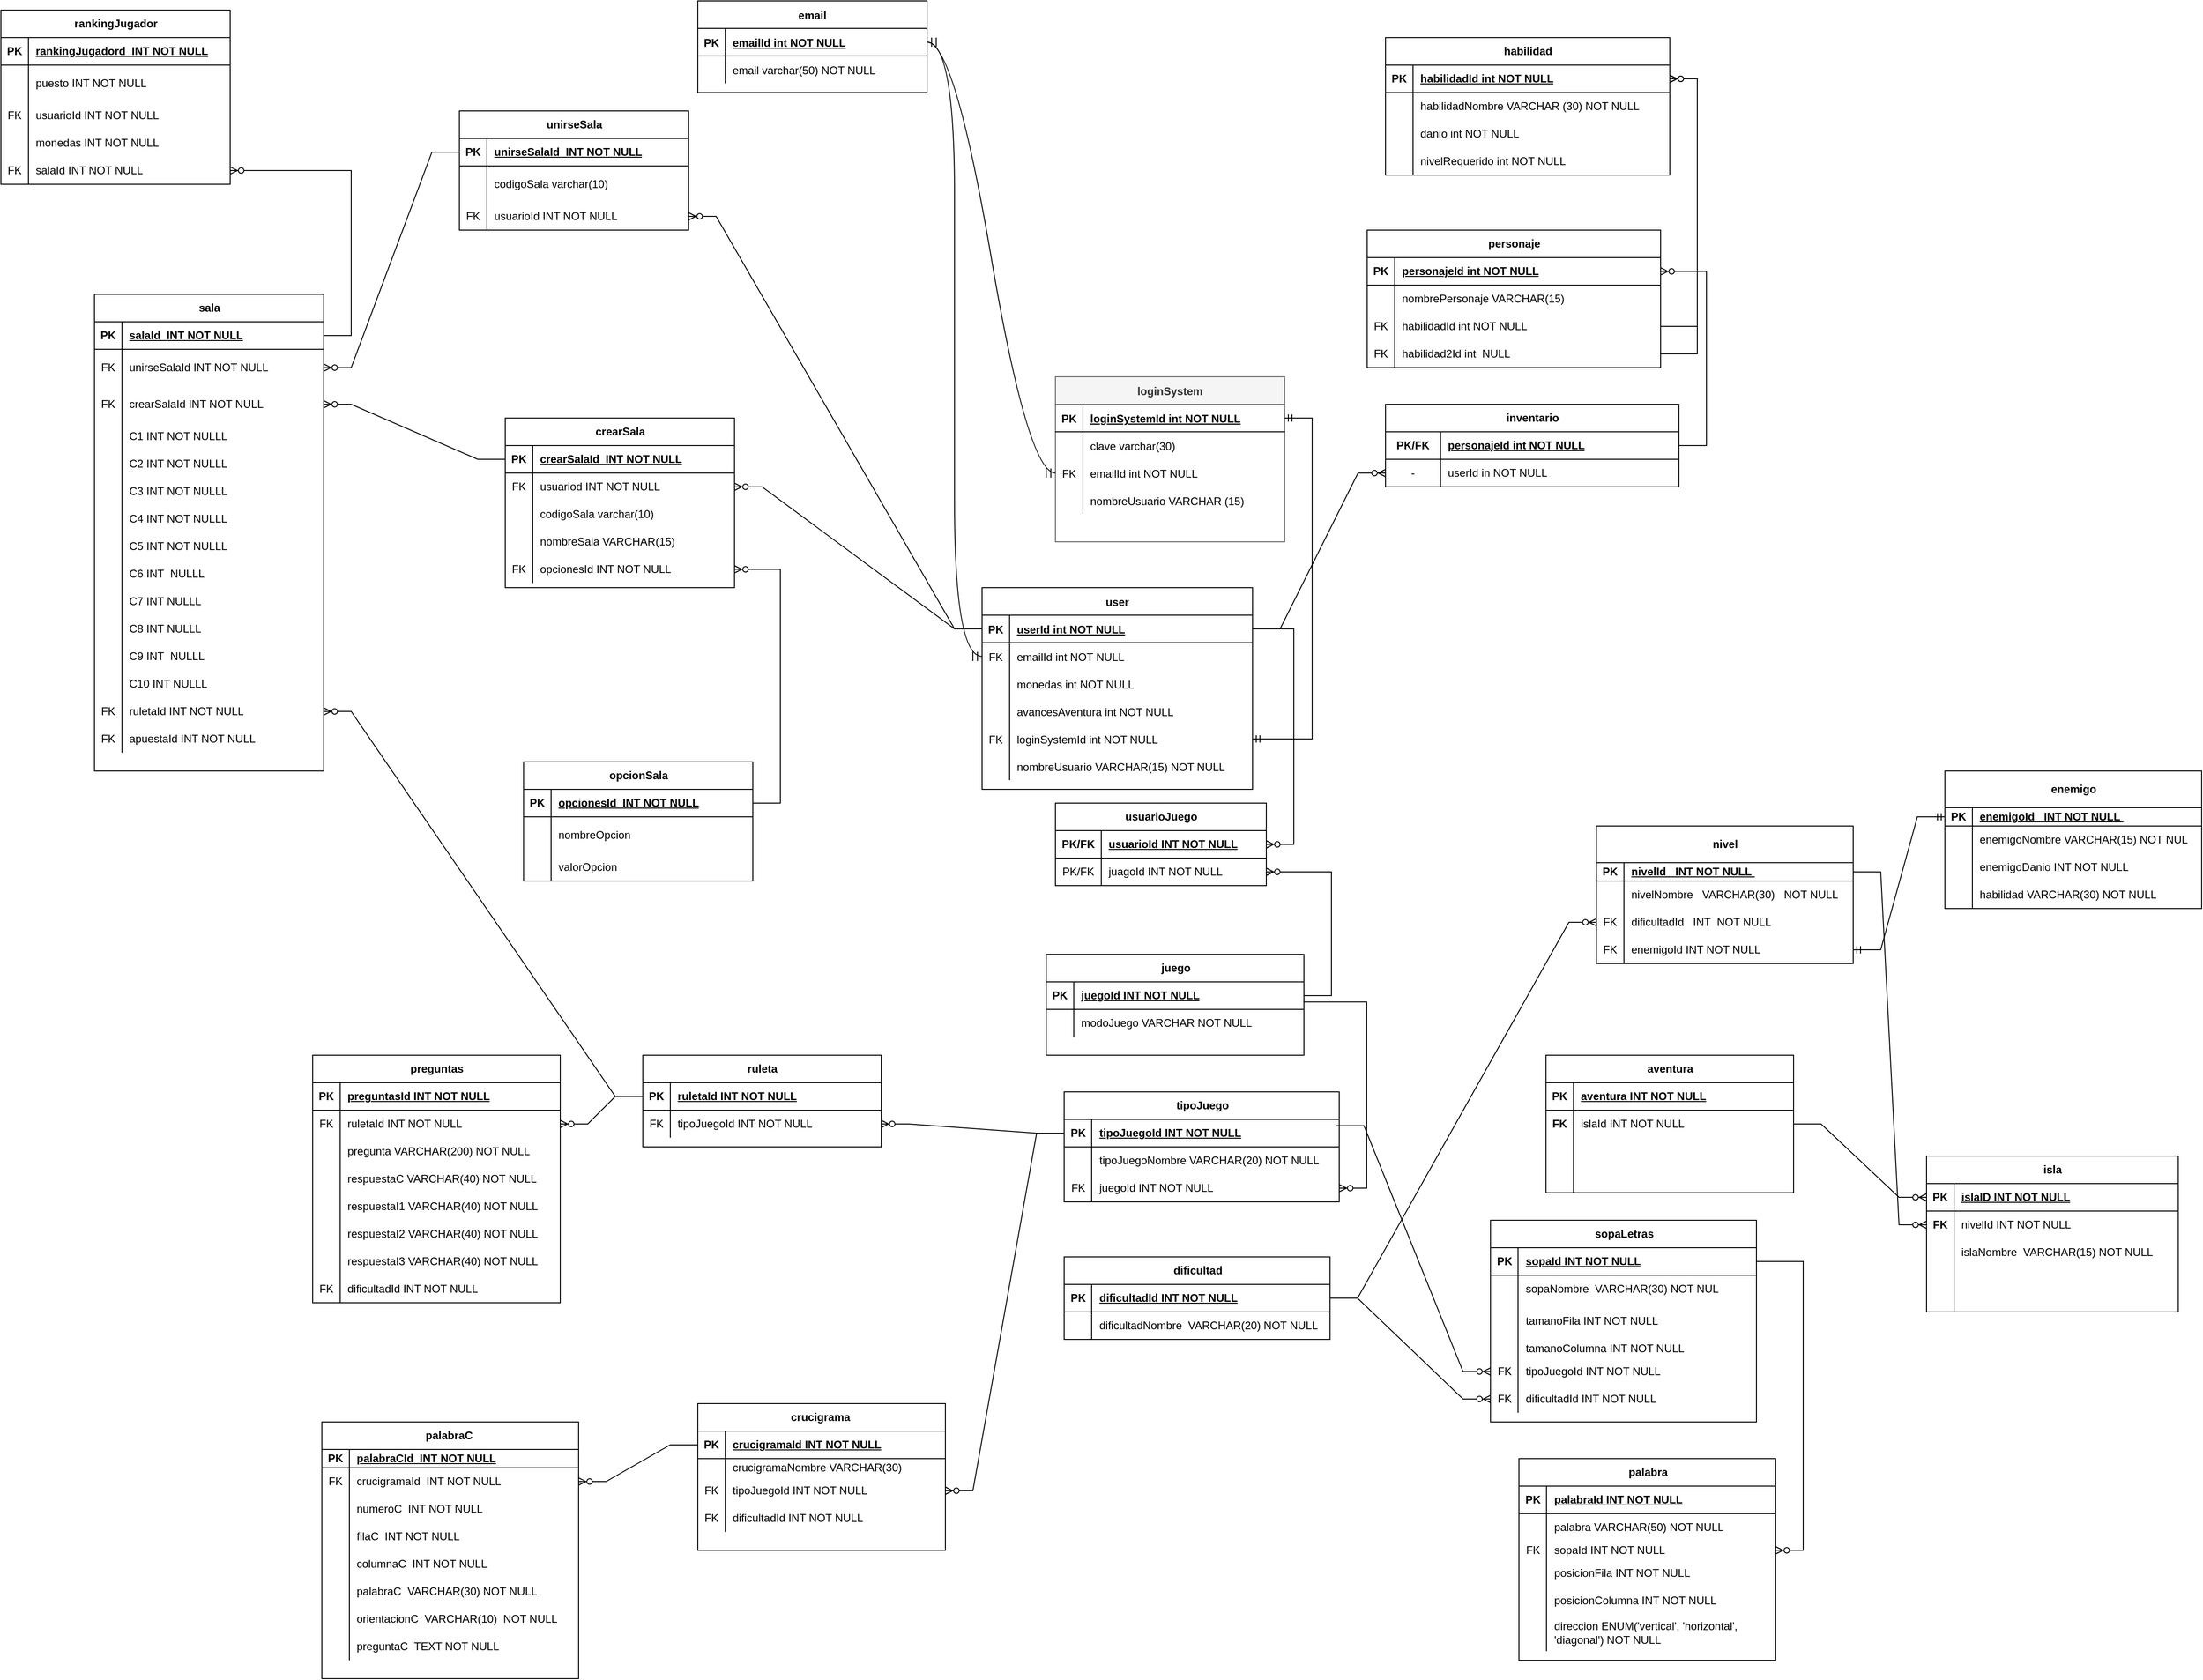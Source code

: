 <mxfile version="24.7.17">
  <diagram id="R2lEEEUBdFMjLlhIrx00" name="Page-1">
    <mxGraphModel dx="2336" dy="1922" grid="1" gridSize="10" guides="1" tooltips="1" connect="1" arrows="1" fold="1" page="1" pageScale="1" pageWidth="850" pageHeight="1100" math="0" shadow="0" extFonts="Permanent Marker^https://fonts.googleapis.com/css?family=Permanent+Marker">
      <root>
        <mxCell id="0" />
        <mxCell id="1" parent="0" />
        <mxCell id="C-vyLk0tnHw3VtMMgP7b-2" value="user" style="shape=table;startSize=30;container=1;collapsible=1;childLayout=tableLayout;fixedRows=1;rowLines=0;fontStyle=1;align=center;resizeLast=1;" parent="1" vertex="1">
          <mxGeometry x="390" y="-10" width="295" height="220" as="geometry" />
        </mxCell>
        <mxCell id="C-vyLk0tnHw3VtMMgP7b-3" value="" style="shape=partialRectangle;collapsible=0;dropTarget=0;pointerEvents=0;fillColor=none;points=[[0,0.5],[1,0.5]];portConstraint=eastwest;top=0;left=0;right=0;bottom=1;" parent="C-vyLk0tnHw3VtMMgP7b-2" vertex="1">
          <mxGeometry y="30" width="295" height="30" as="geometry" />
        </mxCell>
        <mxCell id="C-vyLk0tnHw3VtMMgP7b-4" value="PK" style="shape=partialRectangle;overflow=hidden;connectable=0;fillColor=none;top=0;left=0;bottom=0;right=0;fontStyle=1;" parent="C-vyLk0tnHw3VtMMgP7b-3" vertex="1">
          <mxGeometry width="30" height="30" as="geometry">
            <mxRectangle width="30" height="30" as="alternateBounds" />
          </mxGeometry>
        </mxCell>
        <mxCell id="C-vyLk0tnHw3VtMMgP7b-5" value="userId int NOT NULL " style="shape=partialRectangle;overflow=hidden;connectable=0;fillColor=none;top=0;left=0;bottom=0;right=0;align=left;spacingLeft=6;fontStyle=5;" parent="C-vyLk0tnHw3VtMMgP7b-3" vertex="1">
          <mxGeometry x="30" width="265" height="30" as="geometry">
            <mxRectangle width="265" height="30" as="alternateBounds" />
          </mxGeometry>
        </mxCell>
        <mxCell id="C-vyLk0tnHw3VtMMgP7b-6" value="" style="shape=partialRectangle;collapsible=0;dropTarget=0;pointerEvents=0;fillColor=none;points=[[0,0.5],[1,0.5]];portConstraint=eastwest;top=0;left=0;right=0;bottom=0;" parent="C-vyLk0tnHw3VtMMgP7b-2" vertex="1">
          <mxGeometry y="60" width="295" height="30" as="geometry" />
        </mxCell>
        <mxCell id="C-vyLk0tnHw3VtMMgP7b-7" value="FK" style="shape=partialRectangle;overflow=hidden;connectable=0;fillColor=none;top=0;left=0;bottom=0;right=0;" parent="C-vyLk0tnHw3VtMMgP7b-6" vertex="1">
          <mxGeometry width="30" height="30" as="geometry">
            <mxRectangle width="30" height="30" as="alternateBounds" />
          </mxGeometry>
        </mxCell>
        <mxCell id="C-vyLk0tnHw3VtMMgP7b-8" value="emailId int NOT NULL" style="shape=partialRectangle;overflow=hidden;connectable=0;fillColor=none;top=0;left=0;bottom=0;right=0;align=left;spacingLeft=6;" parent="C-vyLk0tnHw3VtMMgP7b-6" vertex="1">
          <mxGeometry x="30" width="265" height="30" as="geometry">
            <mxRectangle width="265" height="30" as="alternateBounds" />
          </mxGeometry>
        </mxCell>
        <mxCell id="FM1OHHpx17FfqVs9GHfh-10" value="" style="shape=partialRectangle;collapsible=0;dropTarget=0;pointerEvents=0;fillColor=none;points=[[0,0.5],[1,0.5]];portConstraint=eastwest;top=0;left=0;right=0;bottom=0;" parent="C-vyLk0tnHw3VtMMgP7b-2" vertex="1">
          <mxGeometry y="90" width="295" height="30" as="geometry" />
        </mxCell>
        <mxCell id="FM1OHHpx17FfqVs9GHfh-11" value="" style="shape=partialRectangle;overflow=hidden;connectable=0;fillColor=none;top=0;left=0;bottom=0;right=0;" parent="FM1OHHpx17FfqVs9GHfh-10" vertex="1">
          <mxGeometry width="30" height="30" as="geometry">
            <mxRectangle width="30" height="30" as="alternateBounds" />
          </mxGeometry>
        </mxCell>
        <mxCell id="FM1OHHpx17FfqVs9GHfh-12" value="monedas int NOT NULL" style="shape=partialRectangle;overflow=hidden;connectable=0;fillColor=none;top=0;left=0;bottom=0;right=0;align=left;spacingLeft=6;" parent="FM1OHHpx17FfqVs9GHfh-10" vertex="1">
          <mxGeometry x="30" width="265" height="30" as="geometry">
            <mxRectangle width="265" height="30" as="alternateBounds" />
          </mxGeometry>
        </mxCell>
        <mxCell id="FM1OHHpx17FfqVs9GHfh-29" value="" style="shape=partialRectangle;collapsible=0;dropTarget=0;pointerEvents=0;fillColor=none;points=[[0,0.5],[1,0.5]];portConstraint=eastwest;top=0;left=0;right=0;bottom=0;" parent="C-vyLk0tnHw3VtMMgP7b-2" vertex="1">
          <mxGeometry y="120" width="295" height="30" as="geometry" />
        </mxCell>
        <mxCell id="FM1OHHpx17FfqVs9GHfh-30" value="" style="shape=partialRectangle;overflow=hidden;connectable=0;fillColor=none;top=0;left=0;bottom=0;right=0;" parent="FM1OHHpx17FfqVs9GHfh-29" vertex="1">
          <mxGeometry width="30" height="30" as="geometry">
            <mxRectangle width="30" height="30" as="alternateBounds" />
          </mxGeometry>
        </mxCell>
        <mxCell id="FM1OHHpx17FfqVs9GHfh-31" value="avancesAventura int NOT NULL" style="shape=partialRectangle;overflow=hidden;connectable=0;fillColor=none;top=0;left=0;bottom=0;right=0;align=left;spacingLeft=6;" parent="FM1OHHpx17FfqVs9GHfh-29" vertex="1">
          <mxGeometry x="30" width="265" height="30" as="geometry">
            <mxRectangle width="265" height="30" as="alternateBounds" />
          </mxGeometry>
        </mxCell>
        <mxCell id="FM1OHHpx17FfqVs9GHfh-32" value="" style="shape=partialRectangle;collapsible=0;dropTarget=0;pointerEvents=0;fillColor=none;points=[[0,0.5],[1,0.5]];portConstraint=eastwest;top=0;left=0;right=0;bottom=0;" parent="C-vyLk0tnHw3VtMMgP7b-2" vertex="1">
          <mxGeometry y="150" width="295" height="30" as="geometry" />
        </mxCell>
        <mxCell id="FM1OHHpx17FfqVs9GHfh-33" value="FK" style="shape=partialRectangle;overflow=hidden;connectable=0;fillColor=none;top=0;left=0;bottom=0;right=0;" parent="FM1OHHpx17FfqVs9GHfh-32" vertex="1">
          <mxGeometry width="30" height="30" as="geometry">
            <mxRectangle width="30" height="30" as="alternateBounds" />
          </mxGeometry>
        </mxCell>
        <mxCell id="FM1OHHpx17FfqVs9GHfh-34" value="loginSystemId int NOT NULL" style="shape=partialRectangle;overflow=hidden;connectable=0;fillColor=none;top=0;left=0;bottom=0;right=0;align=left;spacingLeft=6;" parent="FM1OHHpx17FfqVs9GHfh-32" vertex="1">
          <mxGeometry x="30" width="265" height="30" as="geometry">
            <mxRectangle width="265" height="30" as="alternateBounds" />
          </mxGeometry>
        </mxCell>
        <mxCell id="FM1OHHpx17FfqVs9GHfh-37" value="" style="shape=partialRectangle;collapsible=0;dropTarget=0;pointerEvents=0;fillColor=none;points=[[0,0.5],[1,0.5]];portConstraint=eastwest;top=0;left=0;right=0;bottom=0;" parent="C-vyLk0tnHw3VtMMgP7b-2" vertex="1">
          <mxGeometry y="180" width="295" height="30" as="geometry" />
        </mxCell>
        <mxCell id="FM1OHHpx17FfqVs9GHfh-38" value="" style="shape=partialRectangle;overflow=hidden;connectable=0;fillColor=none;top=0;left=0;bottom=0;right=0;" parent="FM1OHHpx17FfqVs9GHfh-37" vertex="1">
          <mxGeometry width="30" height="30" as="geometry">
            <mxRectangle width="30" height="30" as="alternateBounds" />
          </mxGeometry>
        </mxCell>
        <mxCell id="FM1OHHpx17FfqVs9GHfh-39" value="nombreUsuario VARCHAR(15) NOT NULL" style="shape=partialRectangle;overflow=hidden;connectable=0;fillColor=none;top=0;left=0;bottom=0;right=0;align=left;spacingLeft=6;" parent="FM1OHHpx17FfqVs9GHfh-37" vertex="1">
          <mxGeometry x="30" width="265" height="30" as="geometry">
            <mxRectangle width="265" height="30" as="alternateBounds" />
          </mxGeometry>
        </mxCell>
        <mxCell id="C-vyLk0tnHw3VtMMgP7b-13" value="loginSystem" style="shape=table;startSize=30;container=1;collapsible=1;childLayout=tableLayout;fixedRows=1;rowLines=0;fontStyle=1;align=center;resizeLast=1;fillColor=#f5f5f5;strokeColor=#666666;fontColor=#333333;" parent="1" vertex="1">
          <mxGeometry x="470" y="-240" width="250" height="180" as="geometry" />
        </mxCell>
        <mxCell id="C-vyLk0tnHw3VtMMgP7b-14" value="" style="shape=partialRectangle;collapsible=0;dropTarget=0;pointerEvents=0;fillColor=none;points=[[0,0.5],[1,0.5]];portConstraint=eastwest;top=0;left=0;right=0;bottom=1;" parent="C-vyLk0tnHw3VtMMgP7b-13" vertex="1">
          <mxGeometry y="30" width="250" height="30" as="geometry" />
        </mxCell>
        <mxCell id="C-vyLk0tnHw3VtMMgP7b-15" value="PK" style="shape=partialRectangle;overflow=hidden;connectable=0;fillColor=none;top=0;left=0;bottom=0;right=0;fontStyle=1;" parent="C-vyLk0tnHw3VtMMgP7b-14" vertex="1">
          <mxGeometry width="30" height="30" as="geometry">
            <mxRectangle width="30" height="30" as="alternateBounds" />
          </mxGeometry>
        </mxCell>
        <mxCell id="C-vyLk0tnHw3VtMMgP7b-16" value="loginSystemId int NOT NULL " style="shape=partialRectangle;overflow=hidden;connectable=0;fillColor=none;top=0;left=0;bottom=0;right=0;align=left;spacingLeft=6;fontStyle=5;" parent="C-vyLk0tnHw3VtMMgP7b-14" vertex="1">
          <mxGeometry x="30" width="220" height="30" as="geometry">
            <mxRectangle width="220" height="30" as="alternateBounds" />
          </mxGeometry>
        </mxCell>
        <mxCell id="C-vyLk0tnHw3VtMMgP7b-20" value="" style="shape=partialRectangle;collapsible=0;dropTarget=0;pointerEvents=0;fillColor=none;points=[[0,0.5],[1,0.5]];portConstraint=eastwest;top=0;left=0;right=0;bottom=0;" parent="C-vyLk0tnHw3VtMMgP7b-13" vertex="1">
          <mxGeometry y="60" width="250" height="30" as="geometry" />
        </mxCell>
        <mxCell id="C-vyLk0tnHw3VtMMgP7b-21" value="" style="shape=partialRectangle;overflow=hidden;connectable=0;fillColor=none;top=0;left=0;bottom=0;right=0;" parent="C-vyLk0tnHw3VtMMgP7b-20" vertex="1">
          <mxGeometry width="30" height="30" as="geometry">
            <mxRectangle width="30" height="30" as="alternateBounds" />
          </mxGeometry>
        </mxCell>
        <mxCell id="C-vyLk0tnHw3VtMMgP7b-22" value="clave varchar(30)" style="shape=partialRectangle;overflow=hidden;connectable=0;fillColor=none;top=0;left=0;bottom=0;right=0;align=left;spacingLeft=6;" parent="C-vyLk0tnHw3VtMMgP7b-20" vertex="1">
          <mxGeometry x="30" width="220" height="30" as="geometry">
            <mxRectangle width="220" height="30" as="alternateBounds" />
          </mxGeometry>
        </mxCell>
        <mxCell id="0yyF2nd9tYne0q8GQxAd-6" value="" style="shape=partialRectangle;collapsible=0;dropTarget=0;pointerEvents=0;fillColor=none;points=[[0,0.5],[1,0.5]];portConstraint=eastwest;top=0;left=0;right=0;bottom=0;" parent="C-vyLk0tnHw3VtMMgP7b-13" vertex="1">
          <mxGeometry y="90" width="250" height="30" as="geometry" />
        </mxCell>
        <mxCell id="0yyF2nd9tYne0q8GQxAd-7" value="FK" style="shape=partialRectangle;overflow=hidden;connectable=0;fillColor=none;top=0;left=0;bottom=0;right=0;" parent="0yyF2nd9tYne0q8GQxAd-6" vertex="1">
          <mxGeometry width="30" height="30" as="geometry">
            <mxRectangle width="30" height="30" as="alternateBounds" />
          </mxGeometry>
        </mxCell>
        <mxCell id="0yyF2nd9tYne0q8GQxAd-8" value="emailId int NOT NULL" style="shape=partialRectangle;overflow=hidden;connectable=0;fillColor=none;top=0;left=0;bottom=0;right=0;align=left;spacingLeft=6;" parent="0yyF2nd9tYne0q8GQxAd-6" vertex="1">
          <mxGeometry x="30" width="220" height="30" as="geometry">
            <mxRectangle width="220" height="30" as="alternateBounds" />
          </mxGeometry>
        </mxCell>
        <mxCell id="FM1OHHpx17FfqVs9GHfh-3" value="" style="shape=partialRectangle;collapsible=0;dropTarget=0;pointerEvents=0;fillColor=none;points=[[0,0.5],[1,0.5]];portConstraint=eastwest;top=0;left=0;right=0;bottom=0;" parent="C-vyLk0tnHw3VtMMgP7b-13" vertex="1">
          <mxGeometry y="120" width="250" height="30" as="geometry" />
        </mxCell>
        <mxCell id="FM1OHHpx17FfqVs9GHfh-4" value="" style="shape=partialRectangle;overflow=hidden;connectable=0;fillColor=none;top=0;left=0;bottom=0;right=0;" parent="FM1OHHpx17FfqVs9GHfh-3" vertex="1">
          <mxGeometry width="30" height="30" as="geometry">
            <mxRectangle width="30" height="30" as="alternateBounds" />
          </mxGeometry>
        </mxCell>
        <mxCell id="FM1OHHpx17FfqVs9GHfh-5" value="nombreUsuario VARCHAR (15)" style="shape=partialRectangle;overflow=hidden;connectable=0;fillColor=none;top=0;left=0;bottom=0;right=0;align=left;spacingLeft=6;" parent="FM1OHHpx17FfqVs9GHfh-3" vertex="1">
          <mxGeometry x="30" width="220" height="30" as="geometry">
            <mxRectangle width="220" height="30" as="alternateBounds" />
          </mxGeometry>
        </mxCell>
        <mxCell id="C-vyLk0tnHw3VtMMgP7b-23" value="email" style="shape=table;startSize=30;container=1;collapsible=1;childLayout=tableLayout;fixedRows=1;rowLines=0;fontStyle=1;align=center;resizeLast=1;" parent="1" vertex="1">
          <mxGeometry x="80" y="-650" width="250" height="100" as="geometry" />
        </mxCell>
        <mxCell id="C-vyLk0tnHw3VtMMgP7b-24" value="" style="shape=partialRectangle;collapsible=0;dropTarget=0;pointerEvents=0;fillColor=none;points=[[0,0.5],[1,0.5]];portConstraint=eastwest;top=0;left=0;right=0;bottom=1;" parent="C-vyLk0tnHw3VtMMgP7b-23" vertex="1">
          <mxGeometry y="30" width="250" height="30" as="geometry" />
        </mxCell>
        <mxCell id="C-vyLk0tnHw3VtMMgP7b-25" value="PK" style="shape=partialRectangle;overflow=hidden;connectable=0;fillColor=none;top=0;left=0;bottom=0;right=0;fontStyle=1;" parent="C-vyLk0tnHw3VtMMgP7b-24" vertex="1">
          <mxGeometry width="30" height="30" as="geometry">
            <mxRectangle width="30" height="30" as="alternateBounds" />
          </mxGeometry>
        </mxCell>
        <mxCell id="C-vyLk0tnHw3VtMMgP7b-26" value="emailId int NOT NULL " style="shape=partialRectangle;overflow=hidden;connectable=0;fillColor=none;top=0;left=0;bottom=0;right=0;align=left;spacingLeft=6;fontStyle=5;" parent="C-vyLk0tnHw3VtMMgP7b-24" vertex="1">
          <mxGeometry x="30" width="220" height="30" as="geometry">
            <mxRectangle width="220" height="30" as="alternateBounds" />
          </mxGeometry>
        </mxCell>
        <mxCell id="C-vyLk0tnHw3VtMMgP7b-27" value="" style="shape=partialRectangle;collapsible=0;dropTarget=0;pointerEvents=0;fillColor=none;points=[[0,0.5],[1,0.5]];portConstraint=eastwest;top=0;left=0;right=0;bottom=0;" parent="C-vyLk0tnHw3VtMMgP7b-23" vertex="1">
          <mxGeometry y="60" width="250" height="30" as="geometry" />
        </mxCell>
        <mxCell id="C-vyLk0tnHw3VtMMgP7b-28" value="" style="shape=partialRectangle;overflow=hidden;connectable=0;fillColor=none;top=0;left=0;bottom=0;right=0;" parent="C-vyLk0tnHw3VtMMgP7b-27" vertex="1">
          <mxGeometry width="30" height="30" as="geometry">
            <mxRectangle width="30" height="30" as="alternateBounds" />
          </mxGeometry>
        </mxCell>
        <mxCell id="C-vyLk0tnHw3VtMMgP7b-29" value="email varchar(50) NOT NULL" style="shape=partialRectangle;overflow=hidden;connectable=0;fillColor=none;top=0;left=0;bottom=0;right=0;align=left;spacingLeft=6;" parent="C-vyLk0tnHw3VtMMgP7b-27" vertex="1">
          <mxGeometry x="30" width="220" height="30" as="geometry">
            <mxRectangle width="220" height="30" as="alternateBounds" />
          </mxGeometry>
        </mxCell>
        <mxCell id="K-yfbk3Lz0o2kvSjKO8_-2" value="" style="edgeStyle=entityRelationEdgeStyle;fontSize=12;html=1;endArrow=ERmandOne;startArrow=ERmandOne;rounded=0;startSize=8;endSize=8;curved=1;entryX=0;entryY=0.5;entryDx=0;entryDy=0;exitX=1;exitY=0.5;exitDx=0;exitDy=0;" parent="1" source="C-vyLk0tnHw3VtMMgP7b-24" target="C-vyLk0tnHw3VtMMgP7b-6" edge="1">
          <mxGeometry width="100" height="100" relative="1" as="geometry">
            <mxPoint x="360" y="320" as="sourcePoint" />
            <mxPoint x="460" y="220" as="targetPoint" />
          </mxGeometry>
        </mxCell>
        <mxCell id="5x0iK4IEHY99sLltCnng-1" value="&lt;font style=&quot;vertical-align: inherit;&quot;&gt;&lt;font style=&quot;vertical-align: inherit;&quot;&gt;juego&lt;/font&gt;&lt;/font&gt;" style="shape=table;startSize=30;container=1;collapsible=1;childLayout=tableLayout;fixedRows=1;rowLines=0;fontStyle=1;align=center;resizeLast=1;html=1;" parent="1" vertex="1">
          <mxGeometry x="460" y="390" width="281" height="110" as="geometry" />
        </mxCell>
        <mxCell id="5x0iK4IEHY99sLltCnng-2" value="" style="shape=tableRow;horizontal=0;startSize=0;swimlaneHead=0;swimlaneBody=0;fillColor=none;collapsible=0;dropTarget=0;points=[[0,0.5],[1,0.5]];portConstraint=eastwest;top=0;left=0;right=0;bottom=1;" parent="5x0iK4IEHY99sLltCnng-1" vertex="1">
          <mxGeometry y="30" width="281" height="30" as="geometry" />
        </mxCell>
        <mxCell id="5x0iK4IEHY99sLltCnng-3" value="PK" style="shape=partialRectangle;connectable=0;fillColor=none;top=0;left=0;bottom=0;right=0;fontStyle=1;overflow=hidden;whiteSpace=wrap;html=1;" parent="5x0iK4IEHY99sLltCnng-2" vertex="1">
          <mxGeometry width="30" height="30" as="geometry">
            <mxRectangle width="30" height="30" as="alternateBounds" />
          </mxGeometry>
        </mxCell>
        <mxCell id="5x0iK4IEHY99sLltCnng-4" value="&lt;font style=&quot;vertical-align: inherit;&quot;&gt;&lt;font style=&quot;vertical-align: inherit;&quot;&gt;&lt;font style=&quot;vertical-align: inherit;&quot;&gt;&lt;font style=&quot;vertical-align: inherit;&quot;&gt;&lt;font style=&quot;vertical-align: inherit;&quot;&gt;&lt;font style=&quot;vertical-align: inherit;&quot;&gt;juegoId INT NOT NULL&lt;/font&gt;&lt;/font&gt;&lt;/font&gt;&lt;/font&gt;&lt;/font&gt;&lt;/font&gt;" style="shape=partialRectangle;connectable=0;fillColor=none;top=0;left=0;bottom=0;right=0;align=left;spacingLeft=6;fontStyle=5;overflow=hidden;whiteSpace=wrap;html=1;" parent="5x0iK4IEHY99sLltCnng-2" vertex="1">
          <mxGeometry x="30" width="251" height="30" as="geometry">
            <mxRectangle width="251" height="30" as="alternateBounds" />
          </mxGeometry>
        </mxCell>
        <mxCell id="5x0iK4IEHY99sLltCnng-8" value="" style="shape=tableRow;horizontal=0;startSize=0;swimlaneHead=0;swimlaneBody=0;fillColor=none;collapsible=0;dropTarget=0;points=[[0,0.5],[1,0.5]];portConstraint=eastwest;top=0;left=0;right=0;bottom=0;" parent="5x0iK4IEHY99sLltCnng-1" vertex="1">
          <mxGeometry y="60" width="281" height="30" as="geometry" />
        </mxCell>
        <mxCell id="5x0iK4IEHY99sLltCnng-9" value="" style="shape=partialRectangle;connectable=0;fillColor=none;top=0;left=0;bottom=0;right=0;editable=1;overflow=hidden;whiteSpace=wrap;html=1;" parent="5x0iK4IEHY99sLltCnng-8" vertex="1">
          <mxGeometry width="30" height="30" as="geometry">
            <mxRectangle width="30" height="30" as="alternateBounds" />
          </mxGeometry>
        </mxCell>
        <mxCell id="5x0iK4IEHY99sLltCnng-10" value="modoJuego VARCHAR NOT NULL" style="shape=partialRectangle;connectable=0;fillColor=none;top=0;left=0;bottom=0;right=0;align=left;spacingLeft=6;overflow=hidden;whiteSpace=wrap;html=1;" parent="5x0iK4IEHY99sLltCnng-8" vertex="1">
          <mxGeometry x="30" width="251" height="30" as="geometry">
            <mxRectangle width="251" height="30" as="alternateBounds" />
          </mxGeometry>
        </mxCell>
        <mxCell id="HM65ur40-DGwCY_RG-Oy-1" value="tipoJuego" style="shape=table;startSize=30;container=1;collapsible=1;childLayout=tableLayout;fixedRows=1;rowLines=0;fontStyle=1;align=center;resizeLast=1;html=1;" parent="1" vertex="1">
          <mxGeometry x="479.5" y="540" width="300" height="120" as="geometry" />
        </mxCell>
        <mxCell id="HM65ur40-DGwCY_RG-Oy-2" value="" style="shape=tableRow;horizontal=0;startSize=0;swimlaneHead=0;swimlaneBody=0;fillColor=none;collapsible=0;dropTarget=0;points=[[0,0.5],[1,0.5]];portConstraint=eastwest;top=0;left=0;right=0;bottom=1;" parent="HM65ur40-DGwCY_RG-Oy-1" vertex="1">
          <mxGeometry y="30" width="300" height="30" as="geometry" />
        </mxCell>
        <mxCell id="HM65ur40-DGwCY_RG-Oy-3" value="PK" style="shape=partialRectangle;connectable=0;fillColor=none;top=0;left=0;bottom=0;right=0;fontStyle=1;overflow=hidden;whiteSpace=wrap;html=1;" parent="HM65ur40-DGwCY_RG-Oy-2" vertex="1">
          <mxGeometry width="30" height="30" as="geometry">
            <mxRectangle width="30" height="30" as="alternateBounds" />
          </mxGeometry>
        </mxCell>
        <mxCell id="HM65ur40-DGwCY_RG-Oy-4" value="tipoJuegoId INT NOT NULL" style="shape=partialRectangle;connectable=0;fillColor=none;top=0;left=0;bottom=0;right=0;align=left;spacingLeft=6;fontStyle=5;overflow=hidden;whiteSpace=wrap;html=1;" parent="HM65ur40-DGwCY_RG-Oy-2" vertex="1">
          <mxGeometry x="30" width="270" height="30" as="geometry">
            <mxRectangle width="270" height="30" as="alternateBounds" />
          </mxGeometry>
        </mxCell>
        <mxCell id="HM65ur40-DGwCY_RG-Oy-5" value="" style="shape=tableRow;horizontal=0;startSize=0;swimlaneHead=0;swimlaneBody=0;fillColor=none;collapsible=0;dropTarget=0;points=[[0,0.5],[1,0.5]];portConstraint=eastwest;top=0;left=0;right=0;bottom=0;" parent="HM65ur40-DGwCY_RG-Oy-1" vertex="1">
          <mxGeometry y="60" width="300" height="30" as="geometry" />
        </mxCell>
        <mxCell id="HM65ur40-DGwCY_RG-Oy-6" value="" style="shape=partialRectangle;connectable=0;fillColor=none;top=0;left=0;bottom=0;right=0;editable=1;overflow=hidden;whiteSpace=wrap;html=1;" parent="HM65ur40-DGwCY_RG-Oy-5" vertex="1">
          <mxGeometry width="30" height="30" as="geometry">
            <mxRectangle width="30" height="30" as="alternateBounds" />
          </mxGeometry>
        </mxCell>
        <mxCell id="HM65ur40-DGwCY_RG-Oy-7" value="tipoJuegoNombre VARCHAR(20) NOT NULL" style="shape=partialRectangle;connectable=0;fillColor=none;top=0;left=0;bottom=0;right=0;align=left;spacingLeft=6;overflow=hidden;whiteSpace=wrap;html=1;" parent="HM65ur40-DGwCY_RG-Oy-5" vertex="1">
          <mxGeometry x="30" width="270" height="30" as="geometry">
            <mxRectangle width="270" height="30" as="alternateBounds" />
          </mxGeometry>
        </mxCell>
        <mxCell id="HM65ur40-DGwCY_RG-Oy-11" value="" style="shape=tableRow;horizontal=0;startSize=0;swimlaneHead=0;swimlaneBody=0;fillColor=none;collapsible=0;dropTarget=0;points=[[0,0.5],[1,0.5]];portConstraint=eastwest;top=0;left=0;right=0;bottom=0;" parent="HM65ur40-DGwCY_RG-Oy-1" vertex="1">
          <mxGeometry y="90" width="300" height="30" as="geometry" />
        </mxCell>
        <mxCell id="HM65ur40-DGwCY_RG-Oy-12" value="FK" style="shape=partialRectangle;connectable=0;fillColor=none;top=0;left=0;bottom=0;right=0;editable=1;overflow=hidden;whiteSpace=wrap;html=1;" parent="HM65ur40-DGwCY_RG-Oy-11" vertex="1">
          <mxGeometry width="30" height="30" as="geometry">
            <mxRectangle width="30" height="30" as="alternateBounds" />
          </mxGeometry>
        </mxCell>
        <mxCell id="HM65ur40-DGwCY_RG-Oy-13" value="juegoId INT NOT NULL" style="shape=partialRectangle;connectable=0;fillColor=none;top=0;left=0;bottom=0;right=0;align=left;spacingLeft=6;overflow=hidden;whiteSpace=wrap;html=1;" parent="HM65ur40-DGwCY_RG-Oy-11" vertex="1">
          <mxGeometry x="30" width="270" height="30" as="geometry">
            <mxRectangle width="270" height="30" as="alternateBounds" />
          </mxGeometry>
        </mxCell>
        <mxCell id="HM65ur40-DGwCY_RG-Oy-17" value="crucigrama&amp;nbsp;" style="shape=table;startSize=30;container=1;collapsible=1;childLayout=tableLayout;fixedRows=1;rowLines=0;fontStyle=1;align=center;resizeLast=1;html=1;" parent="1" vertex="1">
          <mxGeometry x="80" y="880" width="270" height="160" as="geometry" />
        </mxCell>
        <mxCell id="HM65ur40-DGwCY_RG-Oy-18" value="" style="shape=tableRow;horizontal=0;startSize=0;swimlaneHead=0;swimlaneBody=0;fillColor=none;collapsible=0;dropTarget=0;points=[[0,0.5],[1,0.5]];portConstraint=eastwest;top=0;left=0;right=0;bottom=1;" parent="HM65ur40-DGwCY_RG-Oy-17" vertex="1">
          <mxGeometry y="30" width="270" height="30" as="geometry" />
        </mxCell>
        <mxCell id="HM65ur40-DGwCY_RG-Oy-19" value="PK" style="shape=partialRectangle;connectable=0;fillColor=none;top=0;left=0;bottom=0;right=0;fontStyle=1;overflow=hidden;whiteSpace=wrap;html=1;" parent="HM65ur40-DGwCY_RG-Oy-18" vertex="1">
          <mxGeometry width="30" height="30" as="geometry">
            <mxRectangle width="30" height="30" as="alternateBounds" />
          </mxGeometry>
        </mxCell>
        <mxCell id="HM65ur40-DGwCY_RG-Oy-20" value="crucigramaId INT NOT NULL" style="shape=partialRectangle;connectable=0;fillColor=none;top=0;left=0;bottom=0;right=0;align=left;spacingLeft=6;fontStyle=5;overflow=hidden;whiteSpace=wrap;html=1;" parent="HM65ur40-DGwCY_RG-Oy-18" vertex="1">
          <mxGeometry x="30" width="240" height="30" as="geometry">
            <mxRectangle width="240" height="30" as="alternateBounds" />
          </mxGeometry>
        </mxCell>
        <mxCell id="HM65ur40-DGwCY_RG-Oy-24" value="" style="shape=tableRow;horizontal=0;startSize=0;swimlaneHead=0;swimlaneBody=0;fillColor=none;collapsible=0;dropTarget=0;points=[[0,0.5],[1,0.5]];portConstraint=eastwest;top=0;left=0;right=0;bottom=0;" parent="HM65ur40-DGwCY_RG-Oy-17" vertex="1">
          <mxGeometry y="60" width="270" height="20" as="geometry" />
        </mxCell>
        <mxCell id="HM65ur40-DGwCY_RG-Oy-25" value="" style="shape=partialRectangle;connectable=0;fillColor=none;top=0;left=0;bottom=0;right=0;editable=1;overflow=hidden;whiteSpace=wrap;html=1;" parent="HM65ur40-DGwCY_RG-Oy-24" vertex="1">
          <mxGeometry width="30" height="20" as="geometry">
            <mxRectangle width="30" height="20" as="alternateBounds" />
          </mxGeometry>
        </mxCell>
        <mxCell id="HM65ur40-DGwCY_RG-Oy-26" value="crucigramaNombre VARCHAR(30)" style="shape=partialRectangle;connectable=0;fillColor=none;top=0;left=0;bottom=0;right=0;align=left;spacingLeft=6;overflow=hidden;whiteSpace=wrap;html=1;" parent="HM65ur40-DGwCY_RG-Oy-24" vertex="1">
          <mxGeometry x="30" width="240" height="20" as="geometry">
            <mxRectangle width="240" height="20" as="alternateBounds" />
          </mxGeometry>
        </mxCell>
        <mxCell id="HM65ur40-DGwCY_RG-Oy-27" value="" style="shape=tableRow;horizontal=0;startSize=0;swimlaneHead=0;swimlaneBody=0;fillColor=none;collapsible=0;dropTarget=0;points=[[0,0.5],[1,0.5]];portConstraint=eastwest;top=0;left=0;right=0;bottom=0;" parent="HM65ur40-DGwCY_RG-Oy-17" vertex="1">
          <mxGeometry y="80" width="270" height="30" as="geometry" />
        </mxCell>
        <mxCell id="HM65ur40-DGwCY_RG-Oy-28" value="FK" style="shape=partialRectangle;connectable=0;fillColor=none;top=0;left=0;bottom=0;right=0;editable=1;overflow=hidden;whiteSpace=wrap;html=1;" parent="HM65ur40-DGwCY_RG-Oy-27" vertex="1">
          <mxGeometry width="30" height="30" as="geometry">
            <mxRectangle width="30" height="30" as="alternateBounds" />
          </mxGeometry>
        </mxCell>
        <mxCell id="HM65ur40-DGwCY_RG-Oy-29" value="tipoJuegoId INT NOT NULL" style="shape=partialRectangle;connectable=0;fillColor=none;top=0;left=0;bottom=0;right=0;align=left;spacingLeft=6;overflow=hidden;whiteSpace=wrap;html=1;" parent="HM65ur40-DGwCY_RG-Oy-27" vertex="1">
          <mxGeometry x="30" width="240" height="30" as="geometry">
            <mxRectangle width="240" height="30" as="alternateBounds" />
          </mxGeometry>
        </mxCell>
        <mxCell id="0yyF2nd9tYne0q8GQxAd-89" value="" style="shape=tableRow;horizontal=0;startSize=0;swimlaneHead=0;swimlaneBody=0;fillColor=none;collapsible=0;dropTarget=0;points=[[0,0.5],[1,0.5]];portConstraint=eastwest;top=0;left=0;right=0;bottom=0;" parent="HM65ur40-DGwCY_RG-Oy-17" vertex="1">
          <mxGeometry y="110" width="270" height="30" as="geometry" />
        </mxCell>
        <mxCell id="0yyF2nd9tYne0q8GQxAd-90" value="FK" style="shape=partialRectangle;connectable=0;fillColor=none;top=0;left=0;bottom=0;right=0;editable=1;overflow=hidden;whiteSpace=wrap;html=1;" parent="0yyF2nd9tYne0q8GQxAd-89" vertex="1">
          <mxGeometry width="30" height="30" as="geometry">
            <mxRectangle width="30" height="30" as="alternateBounds" />
          </mxGeometry>
        </mxCell>
        <mxCell id="0yyF2nd9tYne0q8GQxAd-91" value="dificultadId INT NOT NULL" style="shape=partialRectangle;connectable=0;fillColor=none;top=0;left=0;bottom=0;right=0;align=left;spacingLeft=6;overflow=hidden;whiteSpace=wrap;html=1;" parent="0yyF2nd9tYne0q8GQxAd-89" vertex="1">
          <mxGeometry x="30" width="240" height="30" as="geometry">
            <mxRectangle width="240" height="30" as="alternateBounds" />
          </mxGeometry>
        </mxCell>
        <mxCell id="5x0iK4IEHY99sLltCnng-15" value="sopaLetras" style="shape=table;startSize=30;container=1;collapsible=1;childLayout=tableLayout;fixedRows=1;rowLines=0;fontStyle=1;align=center;resizeLast=1;html=1;" parent="1" vertex="1">
          <mxGeometry x="944.5" y="680" width="290" height="220" as="geometry" />
        </mxCell>
        <mxCell id="5x0iK4IEHY99sLltCnng-16" value="" style="shape=tableRow;horizontal=0;startSize=0;swimlaneHead=0;swimlaneBody=0;fillColor=none;collapsible=0;dropTarget=0;points=[[0,0.5],[1,0.5]];portConstraint=eastwest;top=0;left=0;right=0;bottom=1;" parent="5x0iK4IEHY99sLltCnng-15" vertex="1">
          <mxGeometry y="30" width="290" height="30" as="geometry" />
        </mxCell>
        <mxCell id="5x0iK4IEHY99sLltCnng-17" value="PK" style="shape=partialRectangle;connectable=0;fillColor=none;top=0;left=0;bottom=0;right=0;fontStyle=1;overflow=hidden;whiteSpace=wrap;html=1;" parent="5x0iK4IEHY99sLltCnng-16" vertex="1">
          <mxGeometry width="30" height="30" as="geometry">
            <mxRectangle width="30" height="30" as="alternateBounds" />
          </mxGeometry>
        </mxCell>
        <mxCell id="5x0iK4IEHY99sLltCnng-18" value="sopaId INT NOT NULL" style="shape=partialRectangle;connectable=0;fillColor=none;top=0;left=0;bottom=0;right=0;align=left;spacingLeft=6;fontStyle=5;overflow=hidden;whiteSpace=wrap;html=1;" parent="5x0iK4IEHY99sLltCnng-16" vertex="1">
          <mxGeometry x="30" width="260" height="30" as="geometry">
            <mxRectangle width="260" height="30" as="alternateBounds" />
          </mxGeometry>
        </mxCell>
        <mxCell id="5x0iK4IEHY99sLltCnng-19" value="" style="shape=tableRow;horizontal=0;startSize=0;swimlaneHead=0;swimlaneBody=0;fillColor=none;collapsible=0;dropTarget=0;points=[[0,0.5],[1,0.5]];portConstraint=eastwest;top=0;left=0;right=0;bottom=0;" parent="5x0iK4IEHY99sLltCnng-15" vertex="1">
          <mxGeometry y="60" width="290" height="30" as="geometry" />
        </mxCell>
        <mxCell id="5x0iK4IEHY99sLltCnng-20" value="" style="shape=partialRectangle;connectable=0;fillColor=none;top=0;left=0;bottom=0;right=0;editable=1;overflow=hidden;whiteSpace=wrap;html=1;" parent="5x0iK4IEHY99sLltCnng-19" vertex="1">
          <mxGeometry width="30" height="30" as="geometry">
            <mxRectangle width="30" height="30" as="alternateBounds" />
          </mxGeometry>
        </mxCell>
        <mxCell id="5x0iK4IEHY99sLltCnng-21" value="sopaNombre&amp;nbsp; VARCHAR(30) NOT NUL" style="shape=partialRectangle;connectable=0;fillColor=none;top=0;left=0;bottom=0;right=0;align=left;spacingLeft=6;overflow=hidden;whiteSpace=wrap;html=1;" parent="5x0iK4IEHY99sLltCnng-19" vertex="1">
          <mxGeometry x="30" width="260" height="30" as="geometry">
            <mxRectangle width="260" height="30" as="alternateBounds" />
          </mxGeometry>
        </mxCell>
        <mxCell id="5x0iK4IEHY99sLltCnng-22" value="" style="shape=tableRow;horizontal=0;startSize=0;swimlaneHead=0;swimlaneBody=0;fillColor=none;collapsible=0;dropTarget=0;points=[[0,0.5],[1,0.5]];portConstraint=eastwest;top=0;left=0;right=0;bottom=0;" parent="5x0iK4IEHY99sLltCnng-15" vertex="1">
          <mxGeometry y="90" width="290" height="40" as="geometry" />
        </mxCell>
        <mxCell id="5x0iK4IEHY99sLltCnng-23" value="" style="shape=partialRectangle;connectable=0;fillColor=none;top=0;left=0;bottom=0;right=0;editable=1;overflow=hidden;whiteSpace=wrap;html=1;" parent="5x0iK4IEHY99sLltCnng-22" vertex="1">
          <mxGeometry width="30" height="40" as="geometry">
            <mxRectangle width="30" height="40" as="alternateBounds" />
          </mxGeometry>
        </mxCell>
        <mxCell id="5x0iK4IEHY99sLltCnng-24" value="tamanoFila INT NOT NULL" style="shape=partialRectangle;connectable=0;fillColor=none;top=0;left=0;bottom=0;right=0;align=left;spacingLeft=6;overflow=hidden;whiteSpace=wrap;html=1;" parent="5x0iK4IEHY99sLltCnng-22" vertex="1">
          <mxGeometry x="30" width="260" height="40" as="geometry">
            <mxRectangle width="260" height="40" as="alternateBounds" />
          </mxGeometry>
        </mxCell>
        <mxCell id="5x0iK4IEHY99sLltCnng-25" value="" style="shape=tableRow;horizontal=0;startSize=0;swimlaneHead=0;swimlaneBody=0;fillColor=none;collapsible=0;dropTarget=0;points=[[0,0.5],[1,0.5]];portConstraint=eastwest;top=0;left=0;right=0;bottom=0;" parent="5x0iK4IEHY99sLltCnng-15" vertex="1">
          <mxGeometry y="130" width="290" height="20" as="geometry" />
        </mxCell>
        <mxCell id="5x0iK4IEHY99sLltCnng-26" value="" style="shape=partialRectangle;connectable=0;fillColor=none;top=0;left=0;bottom=0;right=0;editable=1;overflow=hidden;whiteSpace=wrap;html=1;" parent="5x0iK4IEHY99sLltCnng-25" vertex="1">
          <mxGeometry width="30" height="20" as="geometry">
            <mxRectangle width="30" height="20" as="alternateBounds" />
          </mxGeometry>
        </mxCell>
        <mxCell id="5x0iK4IEHY99sLltCnng-27" value="tamanoColumna INT NOT NULL" style="shape=partialRectangle;connectable=0;fillColor=none;top=0;left=0;bottom=0;right=0;align=left;spacingLeft=6;overflow=hidden;whiteSpace=wrap;html=1;" parent="5x0iK4IEHY99sLltCnng-25" vertex="1">
          <mxGeometry x="30" width="260" height="20" as="geometry">
            <mxRectangle width="260" height="20" as="alternateBounds" />
          </mxGeometry>
        </mxCell>
        <mxCell id="HM65ur40-DGwCY_RG-Oy-14" value="" style="shape=tableRow;horizontal=0;startSize=0;swimlaneHead=0;swimlaneBody=0;fillColor=none;collapsible=0;dropTarget=0;points=[[0,0.5],[1,0.5]];portConstraint=eastwest;top=0;left=0;right=0;bottom=0;" parent="5x0iK4IEHY99sLltCnng-15" vertex="1">
          <mxGeometry y="150" width="290" height="30" as="geometry" />
        </mxCell>
        <mxCell id="HM65ur40-DGwCY_RG-Oy-15" value="FK" style="shape=partialRectangle;connectable=0;fillColor=none;top=0;left=0;bottom=0;right=0;editable=1;overflow=hidden;whiteSpace=wrap;html=1;" parent="HM65ur40-DGwCY_RG-Oy-14" vertex="1">
          <mxGeometry width="30" height="30" as="geometry">
            <mxRectangle width="30" height="30" as="alternateBounds" />
          </mxGeometry>
        </mxCell>
        <mxCell id="HM65ur40-DGwCY_RG-Oy-16" value="tipoJuegoId INT NOT NULL" style="shape=partialRectangle;connectable=0;fillColor=none;top=0;left=0;bottom=0;right=0;align=left;spacingLeft=6;overflow=hidden;whiteSpace=wrap;html=1;" parent="HM65ur40-DGwCY_RG-Oy-14" vertex="1">
          <mxGeometry x="30" width="260" height="30" as="geometry">
            <mxRectangle width="260" height="30" as="alternateBounds" />
          </mxGeometry>
        </mxCell>
        <mxCell id="0yyF2nd9tYne0q8GQxAd-92" value="" style="shape=tableRow;horizontal=0;startSize=0;swimlaneHead=0;swimlaneBody=0;fillColor=none;collapsible=0;dropTarget=0;points=[[0,0.5],[1,0.5]];portConstraint=eastwest;top=0;left=0;right=0;bottom=0;" parent="5x0iK4IEHY99sLltCnng-15" vertex="1">
          <mxGeometry y="180" width="290" height="30" as="geometry" />
        </mxCell>
        <mxCell id="0yyF2nd9tYne0q8GQxAd-93" value="FK" style="shape=partialRectangle;connectable=0;fillColor=none;top=0;left=0;bottom=0;right=0;editable=1;overflow=hidden;whiteSpace=wrap;html=1;" parent="0yyF2nd9tYne0q8GQxAd-92" vertex="1">
          <mxGeometry width="30" height="30" as="geometry">
            <mxRectangle width="30" height="30" as="alternateBounds" />
          </mxGeometry>
        </mxCell>
        <mxCell id="0yyF2nd9tYne0q8GQxAd-94" value="dificultadId INT NOT NULL" style="shape=partialRectangle;connectable=0;fillColor=none;top=0;left=0;bottom=0;right=0;align=left;spacingLeft=6;overflow=hidden;whiteSpace=wrap;html=1;" parent="0yyF2nd9tYne0q8GQxAd-92" vertex="1">
          <mxGeometry x="30" width="260" height="30" as="geometry">
            <mxRectangle width="260" height="30" as="alternateBounds" />
          </mxGeometry>
        </mxCell>
        <mxCell id="5x0iK4IEHY99sLltCnng-28" value="palabra" style="shape=table;startSize=30;container=1;collapsible=1;childLayout=tableLayout;fixedRows=1;rowLines=0;fontStyle=1;align=center;resizeLast=1;html=1;" parent="1" vertex="1">
          <mxGeometry x="975.5" y="940" width="280" height="220" as="geometry" />
        </mxCell>
        <mxCell id="5x0iK4IEHY99sLltCnng-29" value="" style="shape=tableRow;horizontal=0;startSize=0;swimlaneHead=0;swimlaneBody=0;fillColor=none;collapsible=0;dropTarget=0;points=[[0,0.5],[1,0.5]];portConstraint=eastwest;top=0;left=0;right=0;bottom=1;" parent="5x0iK4IEHY99sLltCnng-28" vertex="1">
          <mxGeometry y="30" width="280" height="30" as="geometry" />
        </mxCell>
        <mxCell id="5x0iK4IEHY99sLltCnng-30" value="PK" style="shape=partialRectangle;connectable=0;fillColor=none;top=0;left=0;bottom=0;right=0;fontStyle=1;overflow=hidden;whiteSpace=wrap;html=1;" parent="5x0iK4IEHY99sLltCnng-29" vertex="1">
          <mxGeometry width="30" height="30" as="geometry">
            <mxRectangle width="30" height="30" as="alternateBounds" />
          </mxGeometry>
        </mxCell>
        <mxCell id="5x0iK4IEHY99sLltCnng-31" value="palabraId INT NOT NULL" style="shape=partialRectangle;connectable=0;fillColor=none;top=0;left=0;bottom=0;right=0;align=left;spacingLeft=6;fontStyle=5;overflow=hidden;whiteSpace=wrap;html=1;" parent="5x0iK4IEHY99sLltCnng-29" vertex="1">
          <mxGeometry x="30" width="250" height="30" as="geometry">
            <mxRectangle width="250" height="30" as="alternateBounds" />
          </mxGeometry>
        </mxCell>
        <mxCell id="5x0iK4IEHY99sLltCnng-32" value="" style="shape=tableRow;horizontal=0;startSize=0;swimlaneHead=0;swimlaneBody=0;fillColor=none;collapsible=0;dropTarget=0;points=[[0,0.5],[1,0.5]];portConstraint=eastwest;top=0;left=0;right=0;bottom=0;" parent="5x0iK4IEHY99sLltCnng-28" vertex="1">
          <mxGeometry y="60" width="280" height="30" as="geometry" />
        </mxCell>
        <mxCell id="5x0iK4IEHY99sLltCnng-33" value="" style="shape=partialRectangle;connectable=0;fillColor=none;top=0;left=0;bottom=0;right=0;editable=1;overflow=hidden;whiteSpace=wrap;html=1;" parent="5x0iK4IEHY99sLltCnng-32" vertex="1">
          <mxGeometry width="30" height="30" as="geometry">
            <mxRectangle width="30" height="30" as="alternateBounds" />
          </mxGeometry>
        </mxCell>
        <mxCell id="5x0iK4IEHY99sLltCnng-34" value="palabra VARCHAR(50) NOT NULL" style="shape=partialRectangle;connectable=0;fillColor=none;top=0;left=0;bottom=0;right=0;align=left;spacingLeft=6;overflow=hidden;whiteSpace=wrap;html=1;" parent="5x0iK4IEHY99sLltCnng-32" vertex="1">
          <mxGeometry x="30" width="250" height="30" as="geometry">
            <mxRectangle width="250" height="30" as="alternateBounds" />
          </mxGeometry>
        </mxCell>
        <mxCell id="5x0iK4IEHY99sLltCnng-35" value="" style="shape=tableRow;horizontal=0;startSize=0;swimlaneHead=0;swimlaneBody=0;fillColor=none;collapsible=0;dropTarget=0;points=[[0,0.5],[1,0.5]];portConstraint=eastwest;top=0;left=0;right=0;bottom=0;" parent="5x0iK4IEHY99sLltCnng-28" vertex="1">
          <mxGeometry y="90" width="280" height="20" as="geometry" />
        </mxCell>
        <mxCell id="5x0iK4IEHY99sLltCnng-36" value="FK" style="shape=partialRectangle;connectable=0;fillColor=none;top=0;left=0;bottom=0;right=0;editable=1;overflow=hidden;whiteSpace=wrap;html=1;" parent="5x0iK4IEHY99sLltCnng-35" vertex="1">
          <mxGeometry width="30" height="20" as="geometry">
            <mxRectangle width="30" height="20" as="alternateBounds" />
          </mxGeometry>
        </mxCell>
        <mxCell id="5x0iK4IEHY99sLltCnng-37" value="sopaId INT NOT NULL" style="shape=partialRectangle;connectable=0;fillColor=none;top=0;left=0;bottom=0;right=0;align=left;spacingLeft=6;overflow=hidden;whiteSpace=wrap;html=1;" parent="5x0iK4IEHY99sLltCnng-35" vertex="1">
          <mxGeometry x="30" width="250" height="20" as="geometry">
            <mxRectangle width="250" height="20" as="alternateBounds" />
          </mxGeometry>
        </mxCell>
        <mxCell id="5x0iK4IEHY99sLltCnng-38" value="" style="shape=tableRow;horizontal=0;startSize=0;swimlaneHead=0;swimlaneBody=0;fillColor=none;collapsible=0;dropTarget=0;points=[[0,0.5],[1,0.5]];portConstraint=eastwest;top=0;left=0;right=0;bottom=0;" parent="5x0iK4IEHY99sLltCnng-28" vertex="1">
          <mxGeometry y="110" width="280" height="30" as="geometry" />
        </mxCell>
        <mxCell id="5x0iK4IEHY99sLltCnng-39" value="" style="shape=partialRectangle;connectable=0;fillColor=none;top=0;left=0;bottom=0;right=0;editable=1;overflow=hidden;whiteSpace=wrap;html=1;" parent="5x0iK4IEHY99sLltCnng-38" vertex="1">
          <mxGeometry width="30" height="30" as="geometry">
            <mxRectangle width="30" height="30" as="alternateBounds" />
          </mxGeometry>
        </mxCell>
        <mxCell id="5x0iK4IEHY99sLltCnng-40" value="posicionFila INT NOT NULL" style="shape=partialRectangle;connectable=0;fillColor=none;top=0;left=0;bottom=0;right=0;align=left;spacingLeft=6;overflow=hidden;whiteSpace=wrap;html=1;" parent="5x0iK4IEHY99sLltCnng-38" vertex="1">
          <mxGeometry x="30" width="250" height="30" as="geometry">
            <mxRectangle width="250" height="30" as="alternateBounds" />
          </mxGeometry>
        </mxCell>
        <mxCell id="HM65ur40-DGwCY_RG-Oy-34" value="" style="shape=tableRow;horizontal=0;startSize=0;swimlaneHead=0;swimlaneBody=0;fillColor=none;collapsible=0;dropTarget=0;points=[[0,0.5],[1,0.5]];portConstraint=eastwest;top=0;left=0;right=0;bottom=0;" parent="5x0iK4IEHY99sLltCnng-28" vertex="1">
          <mxGeometry y="140" width="280" height="30" as="geometry" />
        </mxCell>
        <mxCell id="HM65ur40-DGwCY_RG-Oy-35" value="" style="shape=partialRectangle;connectable=0;fillColor=none;top=0;left=0;bottom=0;right=0;editable=1;overflow=hidden;whiteSpace=wrap;html=1;" parent="HM65ur40-DGwCY_RG-Oy-34" vertex="1">
          <mxGeometry width="30" height="30" as="geometry">
            <mxRectangle width="30" height="30" as="alternateBounds" />
          </mxGeometry>
        </mxCell>
        <mxCell id="HM65ur40-DGwCY_RG-Oy-36" value="posicionColumna INT NOT NULL" style="shape=partialRectangle;connectable=0;fillColor=none;top=0;left=0;bottom=0;right=0;align=left;spacingLeft=6;overflow=hidden;whiteSpace=wrap;html=1;" parent="HM65ur40-DGwCY_RG-Oy-34" vertex="1">
          <mxGeometry x="30" width="250" height="30" as="geometry">
            <mxRectangle width="250" height="30" as="alternateBounds" />
          </mxGeometry>
        </mxCell>
        <mxCell id="HM65ur40-DGwCY_RG-Oy-37" value="" style="shape=tableRow;horizontal=0;startSize=0;swimlaneHead=0;swimlaneBody=0;fillColor=none;collapsible=0;dropTarget=0;points=[[0,0.5],[1,0.5]];portConstraint=eastwest;top=0;left=0;right=0;bottom=0;" parent="5x0iK4IEHY99sLltCnng-28" vertex="1">
          <mxGeometry y="170" width="280" height="40" as="geometry" />
        </mxCell>
        <mxCell id="HM65ur40-DGwCY_RG-Oy-38" value="" style="shape=partialRectangle;connectable=0;fillColor=none;top=0;left=0;bottom=0;right=0;editable=1;overflow=hidden;whiteSpace=wrap;html=1;" parent="HM65ur40-DGwCY_RG-Oy-37" vertex="1">
          <mxGeometry width="30" height="40" as="geometry">
            <mxRectangle width="30" height="40" as="alternateBounds" />
          </mxGeometry>
        </mxCell>
        <mxCell id="HM65ur40-DGwCY_RG-Oy-39" value="direccion ENUM(&#39;vertical&#39;, &#39;horizontal&#39;, &#39;diagonal&#39;) NOT NULL" style="shape=partialRectangle;connectable=0;fillColor=none;top=0;left=0;bottom=0;right=0;align=left;spacingLeft=6;overflow=hidden;whiteSpace=wrap;html=1;" parent="HM65ur40-DGwCY_RG-Oy-37" vertex="1">
          <mxGeometry x="30" width="250" height="40" as="geometry">
            <mxRectangle width="250" height="40" as="alternateBounds" />
          </mxGeometry>
        </mxCell>
        <mxCell id="yUF-jtWZdrYr1hKl7iXR-1" value="palabraC&amp;nbsp;" style="shape=table;startSize=30;container=1;collapsible=1;childLayout=tableLayout;fixedRows=1;rowLines=0;fontStyle=1;align=center;resizeLast=1;html=1;" parent="1" vertex="1">
          <mxGeometry x="-330" y="900" width="280" height="280" as="geometry" />
        </mxCell>
        <mxCell id="yUF-jtWZdrYr1hKl7iXR-2" value="" style="shape=tableRow;horizontal=0;startSize=0;swimlaneHead=0;swimlaneBody=0;fillColor=none;collapsible=0;dropTarget=0;points=[[0,0.5],[1,0.5]];portConstraint=eastwest;top=0;left=0;right=0;bottom=1;" parent="yUF-jtWZdrYr1hKl7iXR-1" vertex="1">
          <mxGeometry y="30" width="280" height="20" as="geometry" />
        </mxCell>
        <mxCell id="yUF-jtWZdrYr1hKl7iXR-3" value="PK" style="shape=partialRectangle;connectable=0;fillColor=none;top=0;left=0;bottom=0;right=0;fontStyle=1;overflow=hidden;whiteSpace=wrap;html=1;" parent="yUF-jtWZdrYr1hKl7iXR-2" vertex="1">
          <mxGeometry width="30" height="20" as="geometry">
            <mxRectangle width="30" height="20" as="alternateBounds" />
          </mxGeometry>
        </mxCell>
        <mxCell id="yUF-jtWZdrYr1hKl7iXR-4" value="palabraCId&amp;nbsp; INT NOT NULL" style="shape=partialRectangle;connectable=0;fillColor=none;top=0;left=0;bottom=0;right=0;align=left;spacingLeft=6;fontStyle=5;overflow=hidden;whiteSpace=wrap;html=1;" parent="yUF-jtWZdrYr1hKl7iXR-2" vertex="1">
          <mxGeometry x="30" width="250" height="20" as="geometry">
            <mxRectangle width="250" height="20" as="alternateBounds" />
          </mxGeometry>
        </mxCell>
        <mxCell id="yUF-jtWZdrYr1hKl7iXR-5" value="" style="shape=tableRow;horizontal=0;startSize=0;swimlaneHead=0;swimlaneBody=0;fillColor=none;collapsible=0;dropTarget=0;points=[[0,0.5],[1,0.5]];portConstraint=eastwest;top=0;left=0;right=0;bottom=0;" parent="yUF-jtWZdrYr1hKl7iXR-1" vertex="1">
          <mxGeometry y="50" width="280" height="30" as="geometry" />
        </mxCell>
        <mxCell id="yUF-jtWZdrYr1hKl7iXR-6" value="FK" style="shape=partialRectangle;connectable=0;fillColor=none;top=0;left=0;bottom=0;right=0;editable=1;overflow=hidden;whiteSpace=wrap;html=1;" parent="yUF-jtWZdrYr1hKl7iXR-5" vertex="1">
          <mxGeometry width="30" height="30" as="geometry">
            <mxRectangle width="30" height="30" as="alternateBounds" />
          </mxGeometry>
        </mxCell>
        <mxCell id="yUF-jtWZdrYr1hKl7iXR-7" value="crucigramaId&amp;nbsp; INT NOT NULL" style="shape=partialRectangle;connectable=0;fillColor=none;top=0;left=0;bottom=0;right=0;align=left;spacingLeft=6;overflow=hidden;whiteSpace=wrap;html=1;" parent="yUF-jtWZdrYr1hKl7iXR-5" vertex="1">
          <mxGeometry x="30" width="250" height="30" as="geometry">
            <mxRectangle width="250" height="30" as="alternateBounds" />
          </mxGeometry>
        </mxCell>
        <mxCell id="yUF-jtWZdrYr1hKl7iXR-8" value="" style="shape=tableRow;horizontal=0;startSize=0;swimlaneHead=0;swimlaneBody=0;fillColor=none;collapsible=0;dropTarget=0;points=[[0,0.5],[1,0.5]];portConstraint=eastwest;top=0;left=0;right=0;bottom=0;" parent="yUF-jtWZdrYr1hKl7iXR-1" vertex="1">
          <mxGeometry y="80" width="280" height="30" as="geometry" />
        </mxCell>
        <mxCell id="yUF-jtWZdrYr1hKl7iXR-9" value="" style="shape=partialRectangle;connectable=0;fillColor=none;top=0;left=0;bottom=0;right=0;editable=1;overflow=hidden;whiteSpace=wrap;html=1;" parent="yUF-jtWZdrYr1hKl7iXR-8" vertex="1">
          <mxGeometry width="30" height="30" as="geometry">
            <mxRectangle width="30" height="30" as="alternateBounds" />
          </mxGeometry>
        </mxCell>
        <mxCell id="yUF-jtWZdrYr1hKl7iXR-10" value="numeroC&amp;nbsp; INT NOT NULL" style="shape=partialRectangle;connectable=0;fillColor=none;top=0;left=0;bottom=0;right=0;align=left;spacingLeft=6;overflow=hidden;whiteSpace=wrap;html=1;" parent="yUF-jtWZdrYr1hKl7iXR-8" vertex="1">
          <mxGeometry x="30" width="250" height="30" as="geometry">
            <mxRectangle width="250" height="30" as="alternateBounds" />
          </mxGeometry>
        </mxCell>
        <mxCell id="yUF-jtWZdrYr1hKl7iXR-11" value="" style="shape=tableRow;horizontal=0;startSize=0;swimlaneHead=0;swimlaneBody=0;fillColor=none;collapsible=0;dropTarget=0;points=[[0,0.5],[1,0.5]];portConstraint=eastwest;top=0;left=0;right=0;bottom=0;" parent="yUF-jtWZdrYr1hKl7iXR-1" vertex="1">
          <mxGeometry y="110" width="280" height="30" as="geometry" />
        </mxCell>
        <mxCell id="yUF-jtWZdrYr1hKl7iXR-12" value="" style="shape=partialRectangle;connectable=0;fillColor=none;top=0;left=0;bottom=0;right=0;editable=1;overflow=hidden;whiteSpace=wrap;html=1;" parent="yUF-jtWZdrYr1hKl7iXR-11" vertex="1">
          <mxGeometry width="30" height="30" as="geometry">
            <mxRectangle width="30" height="30" as="alternateBounds" />
          </mxGeometry>
        </mxCell>
        <mxCell id="yUF-jtWZdrYr1hKl7iXR-13" value="filaC&amp;nbsp; INT NOT NULL" style="shape=partialRectangle;connectable=0;fillColor=none;top=0;left=0;bottom=0;right=0;align=left;spacingLeft=6;overflow=hidden;whiteSpace=wrap;html=1;" parent="yUF-jtWZdrYr1hKl7iXR-11" vertex="1">
          <mxGeometry x="30" width="250" height="30" as="geometry">
            <mxRectangle width="250" height="30" as="alternateBounds" />
          </mxGeometry>
        </mxCell>
        <mxCell id="yUF-jtWZdrYr1hKl7iXR-14" value="" style="shape=tableRow;horizontal=0;startSize=0;swimlaneHead=0;swimlaneBody=0;fillColor=none;collapsible=0;dropTarget=0;points=[[0,0.5],[1,0.5]];portConstraint=eastwest;top=0;left=0;right=0;bottom=0;" parent="yUF-jtWZdrYr1hKl7iXR-1" vertex="1">
          <mxGeometry y="140" width="280" height="30" as="geometry" />
        </mxCell>
        <mxCell id="yUF-jtWZdrYr1hKl7iXR-15" value="" style="shape=partialRectangle;connectable=0;fillColor=none;top=0;left=0;bottom=0;right=0;editable=1;overflow=hidden;whiteSpace=wrap;html=1;" parent="yUF-jtWZdrYr1hKl7iXR-14" vertex="1">
          <mxGeometry width="30" height="30" as="geometry">
            <mxRectangle width="30" height="30" as="alternateBounds" />
          </mxGeometry>
        </mxCell>
        <mxCell id="yUF-jtWZdrYr1hKl7iXR-16" value="columnaC&amp;nbsp; INT NOT NULL" style="shape=partialRectangle;connectable=0;fillColor=none;top=0;left=0;bottom=0;right=0;align=left;spacingLeft=6;overflow=hidden;whiteSpace=wrap;html=1;" parent="yUF-jtWZdrYr1hKl7iXR-14" vertex="1">
          <mxGeometry x="30" width="250" height="30" as="geometry">
            <mxRectangle width="250" height="30" as="alternateBounds" />
          </mxGeometry>
        </mxCell>
        <mxCell id="yUF-jtWZdrYr1hKl7iXR-17" value="" style="shape=tableRow;horizontal=0;startSize=0;swimlaneHead=0;swimlaneBody=0;fillColor=none;collapsible=0;dropTarget=0;points=[[0,0.5],[1,0.5]];portConstraint=eastwest;top=0;left=0;right=0;bottom=0;" parent="yUF-jtWZdrYr1hKl7iXR-1" vertex="1">
          <mxGeometry y="170" width="280" height="30" as="geometry" />
        </mxCell>
        <mxCell id="yUF-jtWZdrYr1hKl7iXR-18" value="" style="shape=partialRectangle;connectable=0;fillColor=none;top=0;left=0;bottom=0;right=0;editable=1;overflow=hidden;whiteSpace=wrap;html=1;" parent="yUF-jtWZdrYr1hKl7iXR-17" vertex="1">
          <mxGeometry width="30" height="30" as="geometry">
            <mxRectangle width="30" height="30" as="alternateBounds" />
          </mxGeometry>
        </mxCell>
        <mxCell id="yUF-jtWZdrYr1hKl7iXR-19" value="palabraC&amp;nbsp; VARCHAR(30) NOT NULL" style="shape=partialRectangle;connectable=0;fillColor=none;top=0;left=0;bottom=0;right=0;align=left;spacingLeft=6;overflow=hidden;whiteSpace=wrap;html=1;" parent="yUF-jtWZdrYr1hKl7iXR-17" vertex="1">
          <mxGeometry x="30" width="250" height="30" as="geometry">
            <mxRectangle width="250" height="30" as="alternateBounds" />
          </mxGeometry>
        </mxCell>
        <mxCell id="yUF-jtWZdrYr1hKl7iXR-20" value="" style="shape=tableRow;horizontal=0;startSize=0;swimlaneHead=0;swimlaneBody=0;fillColor=none;collapsible=0;dropTarget=0;points=[[0,0.5],[1,0.5]];portConstraint=eastwest;top=0;left=0;right=0;bottom=0;" parent="yUF-jtWZdrYr1hKl7iXR-1" vertex="1">
          <mxGeometry y="200" width="280" height="30" as="geometry" />
        </mxCell>
        <mxCell id="yUF-jtWZdrYr1hKl7iXR-21" value="" style="shape=partialRectangle;connectable=0;fillColor=none;top=0;left=0;bottom=0;right=0;editable=1;overflow=hidden;whiteSpace=wrap;html=1;" parent="yUF-jtWZdrYr1hKl7iXR-20" vertex="1">
          <mxGeometry width="30" height="30" as="geometry">
            <mxRectangle width="30" height="30" as="alternateBounds" />
          </mxGeometry>
        </mxCell>
        <mxCell id="yUF-jtWZdrYr1hKl7iXR-22" value="orientacionC&amp;nbsp; VARCHAR(10)&amp;nbsp; NOT NULL" style="shape=partialRectangle;connectable=0;fillColor=none;top=0;left=0;bottom=0;right=0;align=left;spacingLeft=6;overflow=hidden;whiteSpace=wrap;html=1;" parent="yUF-jtWZdrYr1hKl7iXR-20" vertex="1">
          <mxGeometry x="30" width="250" height="30" as="geometry">
            <mxRectangle width="250" height="30" as="alternateBounds" />
          </mxGeometry>
        </mxCell>
        <mxCell id="yUF-jtWZdrYr1hKl7iXR-23" value="" style="shape=tableRow;horizontal=0;startSize=0;swimlaneHead=0;swimlaneBody=0;fillColor=none;collapsible=0;dropTarget=0;points=[[0,0.5],[1,0.5]];portConstraint=eastwest;top=0;left=0;right=0;bottom=0;" parent="yUF-jtWZdrYr1hKl7iXR-1" vertex="1">
          <mxGeometry y="230" width="280" height="30" as="geometry" />
        </mxCell>
        <mxCell id="yUF-jtWZdrYr1hKl7iXR-24" value="" style="shape=partialRectangle;connectable=0;fillColor=none;top=0;left=0;bottom=0;right=0;editable=1;overflow=hidden;whiteSpace=wrap;html=1;" parent="yUF-jtWZdrYr1hKl7iXR-23" vertex="1">
          <mxGeometry width="30" height="30" as="geometry">
            <mxRectangle width="30" height="30" as="alternateBounds" />
          </mxGeometry>
        </mxCell>
        <mxCell id="yUF-jtWZdrYr1hKl7iXR-25" value="preguntaC&amp;nbsp; TEXT NOT NULL" style="shape=partialRectangle;connectable=0;fillColor=none;top=0;left=0;bottom=0;right=0;align=left;spacingLeft=6;overflow=hidden;whiteSpace=wrap;html=1;" parent="yUF-jtWZdrYr1hKl7iXR-23" vertex="1">
          <mxGeometry x="30" width="250" height="30" as="geometry">
            <mxRectangle width="250" height="30" as="alternateBounds" />
          </mxGeometry>
        </mxCell>
        <mxCell id="0yyF2nd9tYne0q8GQxAd-15" value="" style="edgeStyle=entityRelationEdgeStyle;fontSize=12;html=1;endArrow=ERzeroToMany;endFill=1;rounded=0;" parent="1" source="HM65ur40-DGwCY_RG-Oy-18" target="yUF-jtWZdrYr1hKl7iXR-5" edge="1">
          <mxGeometry width="100" height="100" relative="1" as="geometry">
            <mxPoint x="-140" y="860" as="sourcePoint" />
            <mxPoint x="-40" y="760" as="targetPoint" />
            <Array as="points">
              <mxPoint y="820" />
            </Array>
          </mxGeometry>
        </mxCell>
        <mxCell id="0yyF2nd9tYne0q8GQxAd-17" value="" style="edgeStyle=entityRelationEdgeStyle;fontSize=12;html=1;endArrow=ERzeroToMany;endFill=1;rounded=0;exitX=0;exitY=0.5;exitDx=0;exitDy=0;entryX=1;entryY=0.5;entryDx=0;entryDy=0;" parent="1" source="HM65ur40-DGwCY_RG-Oy-2" target="HM65ur40-DGwCY_RG-Oy-27" edge="1">
          <mxGeometry width="100" height="100" relative="1" as="geometry">
            <mxPoint x="485" y="610" as="sourcePoint" />
            <mxPoint x="365" y="480" as="targetPoint" />
            <Array as="points">
              <mxPoint x="485" y="605" />
              <mxPoint x="430" y="580" />
              <mxPoint x="420" y="590" />
              <mxPoint x="460" y="590" />
              <mxPoint x="365" y="700" />
            </Array>
          </mxGeometry>
        </mxCell>
        <mxCell id="0yyF2nd9tYne0q8GQxAd-19" value="" style="edgeStyle=entityRelationEdgeStyle;fontSize=12;html=1;endArrow=ERzeroToMany;endFill=1;rounded=0;" parent="1" source="5x0iK4IEHY99sLltCnng-16" target="5x0iK4IEHY99sLltCnng-35" edge="1">
          <mxGeometry width="100" height="100" relative="1" as="geometry">
            <mxPoint x="1390" y="920" as="sourcePoint" />
            <mxPoint x="1270" y="790" as="targetPoint" />
            <Array as="points">
              <mxPoint x="1390" y="915" />
            </Array>
          </mxGeometry>
        </mxCell>
        <mxCell id="0yyF2nd9tYne0q8GQxAd-21" value="" style="edgeStyle=entityRelationEdgeStyle;fontSize=12;html=1;endArrow=ERzeroToMany;endFill=1;rounded=0;exitX=0.99;exitY=0.23;exitDx=0;exitDy=0;exitPerimeter=0;" parent="1" source="HM65ur40-DGwCY_RG-Oy-2" target="HM65ur40-DGwCY_RG-Oy-14" edge="1">
          <mxGeometry width="100" height="100" relative="1" as="geometry">
            <mxPoint x="940" y="795" as="sourcePoint" />
            <mxPoint x="820" y="665" as="targetPoint" />
            <Array as="points">
              <mxPoint x="940" y="790" />
              <mxPoint x="970" y="800" />
            </Array>
          </mxGeometry>
        </mxCell>
        <mxCell id="0yyF2nd9tYne0q8GQxAd-26" value="" style="edgeStyle=entityRelationEdgeStyle;fontSize=12;html=1;endArrow=ERzeroToMany;endFill=1;rounded=0;exitX=0.998;exitY=0.731;exitDx=0;exitDy=0;exitPerimeter=0;" parent="1" source="5x0iK4IEHY99sLltCnng-2" target="HM65ur40-DGwCY_RG-Oy-11" edge="1">
          <mxGeometry width="100" height="100" relative="1" as="geometry">
            <mxPoint x="820" y="420" as="sourcePoint" />
            <mxPoint x="839.5" y="720" as="targetPoint" />
            <Array as="points">
              <mxPoint x="684.5" y="400" />
              <mxPoint x="629.5" y="375" />
              <mxPoint x="599.5" y="345" />
              <mxPoint x="619.5" y="385" />
              <mxPoint x="659.5" y="385" />
              <mxPoint x="564.5" y="495" />
            </Array>
          </mxGeometry>
        </mxCell>
        <mxCell id="0yyF2nd9tYne0q8GQxAd-29" value="ruleta" style="shape=table;startSize=30;container=1;collapsible=1;childLayout=tableLayout;fixedRows=1;rowLines=0;fontStyle=1;align=center;resizeLast=1;html=1;" parent="1" vertex="1">
          <mxGeometry x="20" y="500" width="260" height="100" as="geometry" />
        </mxCell>
        <mxCell id="0yyF2nd9tYne0q8GQxAd-30" value="" style="shape=tableRow;horizontal=0;startSize=0;swimlaneHead=0;swimlaneBody=0;fillColor=none;collapsible=0;dropTarget=0;points=[[0,0.5],[1,0.5]];portConstraint=eastwest;top=0;left=0;right=0;bottom=1;" parent="0yyF2nd9tYne0q8GQxAd-29" vertex="1">
          <mxGeometry y="30" width="260" height="30" as="geometry" />
        </mxCell>
        <mxCell id="0yyF2nd9tYne0q8GQxAd-31" value="PK" style="shape=partialRectangle;connectable=0;fillColor=none;top=0;left=0;bottom=0;right=0;fontStyle=1;overflow=hidden;whiteSpace=wrap;html=1;" parent="0yyF2nd9tYne0q8GQxAd-30" vertex="1">
          <mxGeometry width="30" height="30" as="geometry">
            <mxRectangle width="30" height="30" as="alternateBounds" />
          </mxGeometry>
        </mxCell>
        <mxCell id="0yyF2nd9tYne0q8GQxAd-32" value="ruletaId INT NOT NULL" style="shape=partialRectangle;connectable=0;fillColor=none;top=0;left=0;bottom=0;right=0;align=left;spacingLeft=6;fontStyle=5;overflow=hidden;whiteSpace=wrap;html=1;" parent="0yyF2nd9tYne0q8GQxAd-30" vertex="1">
          <mxGeometry x="30" width="230" height="30" as="geometry">
            <mxRectangle width="230" height="30" as="alternateBounds" />
          </mxGeometry>
        </mxCell>
        <mxCell id="0yyF2nd9tYne0q8GQxAd-33" value="" style="shape=tableRow;horizontal=0;startSize=0;swimlaneHead=0;swimlaneBody=0;fillColor=none;collapsible=0;dropTarget=0;points=[[0,0.5],[1,0.5]];portConstraint=eastwest;top=0;left=0;right=0;bottom=0;" parent="0yyF2nd9tYne0q8GQxAd-29" vertex="1">
          <mxGeometry y="60" width="260" height="30" as="geometry" />
        </mxCell>
        <mxCell id="0yyF2nd9tYne0q8GQxAd-34" value="FK" style="shape=partialRectangle;connectable=0;fillColor=none;top=0;left=0;bottom=0;right=0;editable=1;overflow=hidden;whiteSpace=wrap;html=1;" parent="0yyF2nd9tYne0q8GQxAd-33" vertex="1">
          <mxGeometry width="30" height="30" as="geometry">
            <mxRectangle width="30" height="30" as="alternateBounds" />
          </mxGeometry>
        </mxCell>
        <mxCell id="0yyF2nd9tYne0q8GQxAd-35" value="&lt;span style=&quot;background-color: initial;&quot;&gt;tipoJuegoId INT NOT NULL&lt;/span&gt;" style="shape=partialRectangle;connectable=0;fillColor=none;top=0;left=0;bottom=0;right=0;align=left;spacingLeft=6;overflow=hidden;whiteSpace=wrap;html=1;" parent="0yyF2nd9tYne0q8GQxAd-33" vertex="1">
          <mxGeometry x="30" width="230" height="30" as="geometry">
            <mxRectangle width="230" height="30" as="alternateBounds" />
          </mxGeometry>
        </mxCell>
        <mxCell id="0yyF2nd9tYne0q8GQxAd-42" value="preguntas" style="shape=table;startSize=30;container=1;collapsible=1;childLayout=tableLayout;fixedRows=1;rowLines=0;fontStyle=1;align=center;resizeLast=1;html=1;" parent="1" vertex="1">
          <mxGeometry x="-340" y="500" width="270" height="270" as="geometry" />
        </mxCell>
        <mxCell id="0yyF2nd9tYne0q8GQxAd-43" value="" style="shape=tableRow;horizontal=0;startSize=0;swimlaneHead=0;swimlaneBody=0;fillColor=none;collapsible=0;dropTarget=0;points=[[0,0.5],[1,0.5]];portConstraint=eastwest;top=0;left=0;right=0;bottom=1;" parent="0yyF2nd9tYne0q8GQxAd-42" vertex="1">
          <mxGeometry y="30" width="270" height="30" as="geometry" />
        </mxCell>
        <mxCell id="0yyF2nd9tYne0q8GQxAd-44" value="PK" style="shape=partialRectangle;connectable=0;fillColor=none;top=0;left=0;bottom=0;right=0;fontStyle=1;overflow=hidden;whiteSpace=wrap;html=1;" parent="0yyF2nd9tYne0q8GQxAd-43" vertex="1">
          <mxGeometry width="30" height="30" as="geometry">
            <mxRectangle width="30" height="30" as="alternateBounds" />
          </mxGeometry>
        </mxCell>
        <mxCell id="0yyF2nd9tYne0q8GQxAd-45" value="preguntasId INT NOT NULL" style="shape=partialRectangle;connectable=0;fillColor=none;top=0;left=0;bottom=0;right=0;align=left;spacingLeft=6;fontStyle=5;overflow=hidden;whiteSpace=wrap;html=1;" parent="0yyF2nd9tYne0q8GQxAd-43" vertex="1">
          <mxGeometry x="30" width="240" height="30" as="geometry">
            <mxRectangle width="240" height="30" as="alternateBounds" />
          </mxGeometry>
        </mxCell>
        <mxCell id="0yyF2nd9tYne0q8GQxAd-46" value="" style="shape=tableRow;horizontal=0;startSize=0;swimlaneHead=0;swimlaneBody=0;fillColor=none;collapsible=0;dropTarget=0;points=[[0,0.5],[1,0.5]];portConstraint=eastwest;top=0;left=0;right=0;bottom=0;" parent="0yyF2nd9tYne0q8GQxAd-42" vertex="1">
          <mxGeometry y="60" width="270" height="30" as="geometry" />
        </mxCell>
        <mxCell id="0yyF2nd9tYne0q8GQxAd-47" value="FK" style="shape=partialRectangle;connectable=0;fillColor=none;top=0;left=0;bottom=0;right=0;editable=1;overflow=hidden;whiteSpace=wrap;html=1;" parent="0yyF2nd9tYne0q8GQxAd-46" vertex="1">
          <mxGeometry width="30" height="30" as="geometry">
            <mxRectangle width="30" height="30" as="alternateBounds" />
          </mxGeometry>
        </mxCell>
        <mxCell id="0yyF2nd9tYne0q8GQxAd-48" value="ruletaId INT NOT NULL" style="shape=partialRectangle;connectable=0;fillColor=none;top=0;left=0;bottom=0;right=0;align=left;spacingLeft=6;overflow=hidden;whiteSpace=wrap;html=1;" parent="0yyF2nd9tYne0q8GQxAd-46" vertex="1">
          <mxGeometry x="30" width="240" height="30" as="geometry">
            <mxRectangle width="240" height="30" as="alternateBounds" />
          </mxGeometry>
        </mxCell>
        <mxCell id="0yyF2nd9tYne0q8GQxAd-49" value="" style="shape=tableRow;horizontal=0;startSize=0;swimlaneHead=0;swimlaneBody=0;fillColor=none;collapsible=0;dropTarget=0;points=[[0,0.5],[1,0.5]];portConstraint=eastwest;top=0;left=0;right=0;bottom=0;" parent="0yyF2nd9tYne0q8GQxAd-42" vertex="1">
          <mxGeometry y="90" width="270" height="30" as="geometry" />
        </mxCell>
        <mxCell id="0yyF2nd9tYne0q8GQxAd-50" value="" style="shape=partialRectangle;connectable=0;fillColor=none;top=0;left=0;bottom=0;right=0;editable=1;overflow=hidden;whiteSpace=wrap;html=1;" parent="0yyF2nd9tYne0q8GQxAd-49" vertex="1">
          <mxGeometry width="30" height="30" as="geometry">
            <mxRectangle width="30" height="30" as="alternateBounds" />
          </mxGeometry>
        </mxCell>
        <mxCell id="0yyF2nd9tYne0q8GQxAd-51" value="pregunta VARCHAR(200) NOT NULL" style="shape=partialRectangle;connectable=0;fillColor=none;top=0;left=0;bottom=0;right=0;align=left;spacingLeft=6;overflow=hidden;whiteSpace=wrap;html=1;" parent="0yyF2nd9tYne0q8GQxAd-49" vertex="1">
          <mxGeometry x="30" width="240" height="30" as="geometry">
            <mxRectangle width="240" height="30" as="alternateBounds" />
          </mxGeometry>
        </mxCell>
        <mxCell id="0yyF2nd9tYne0q8GQxAd-52" value="" style="shape=tableRow;horizontal=0;startSize=0;swimlaneHead=0;swimlaneBody=0;fillColor=none;collapsible=0;dropTarget=0;points=[[0,0.5],[1,0.5]];portConstraint=eastwest;top=0;left=0;right=0;bottom=0;" parent="0yyF2nd9tYne0q8GQxAd-42" vertex="1">
          <mxGeometry y="120" width="270" height="30" as="geometry" />
        </mxCell>
        <mxCell id="0yyF2nd9tYne0q8GQxAd-53" value="" style="shape=partialRectangle;connectable=0;fillColor=none;top=0;left=0;bottom=0;right=0;editable=1;overflow=hidden;whiteSpace=wrap;html=1;" parent="0yyF2nd9tYne0q8GQxAd-52" vertex="1">
          <mxGeometry width="30" height="30" as="geometry">
            <mxRectangle width="30" height="30" as="alternateBounds" />
          </mxGeometry>
        </mxCell>
        <mxCell id="0yyF2nd9tYne0q8GQxAd-54" value="respuestaC VARCHAR(40) NOT NULL" style="shape=partialRectangle;connectable=0;fillColor=none;top=0;left=0;bottom=0;right=0;align=left;spacingLeft=6;overflow=hidden;whiteSpace=wrap;html=1;" parent="0yyF2nd9tYne0q8GQxAd-52" vertex="1">
          <mxGeometry x="30" width="240" height="30" as="geometry">
            <mxRectangle width="240" height="30" as="alternateBounds" />
          </mxGeometry>
        </mxCell>
        <mxCell id="0yyF2nd9tYne0q8GQxAd-55" value="" style="shape=tableRow;horizontal=0;startSize=0;swimlaneHead=0;swimlaneBody=0;fillColor=none;collapsible=0;dropTarget=0;points=[[0,0.5],[1,0.5]];portConstraint=eastwest;top=0;left=0;right=0;bottom=0;" parent="0yyF2nd9tYne0q8GQxAd-42" vertex="1">
          <mxGeometry y="150" width="270" height="30" as="geometry" />
        </mxCell>
        <mxCell id="0yyF2nd9tYne0q8GQxAd-56" value="" style="shape=partialRectangle;connectable=0;fillColor=none;top=0;left=0;bottom=0;right=0;editable=1;overflow=hidden;whiteSpace=wrap;html=1;" parent="0yyF2nd9tYne0q8GQxAd-55" vertex="1">
          <mxGeometry width="30" height="30" as="geometry">
            <mxRectangle width="30" height="30" as="alternateBounds" />
          </mxGeometry>
        </mxCell>
        <mxCell id="0yyF2nd9tYne0q8GQxAd-57" value="respuestaI1 VARCHAR(40) NOT NULL" style="shape=partialRectangle;connectable=0;fillColor=none;top=0;left=0;bottom=0;right=0;align=left;spacingLeft=6;overflow=hidden;whiteSpace=wrap;html=1;" parent="0yyF2nd9tYne0q8GQxAd-55" vertex="1">
          <mxGeometry x="30" width="240" height="30" as="geometry">
            <mxRectangle width="240" height="30" as="alternateBounds" />
          </mxGeometry>
        </mxCell>
        <mxCell id="0yyF2nd9tYne0q8GQxAd-58" value="" style="shape=tableRow;horizontal=0;startSize=0;swimlaneHead=0;swimlaneBody=0;fillColor=none;collapsible=0;dropTarget=0;points=[[0,0.5],[1,0.5]];portConstraint=eastwest;top=0;left=0;right=0;bottom=0;" parent="0yyF2nd9tYne0q8GQxAd-42" vertex="1">
          <mxGeometry y="180" width="270" height="30" as="geometry" />
        </mxCell>
        <mxCell id="0yyF2nd9tYne0q8GQxAd-59" value="" style="shape=partialRectangle;connectable=0;fillColor=none;top=0;left=0;bottom=0;right=0;editable=1;overflow=hidden;whiteSpace=wrap;html=1;" parent="0yyF2nd9tYne0q8GQxAd-58" vertex="1">
          <mxGeometry width="30" height="30" as="geometry">
            <mxRectangle width="30" height="30" as="alternateBounds" />
          </mxGeometry>
        </mxCell>
        <mxCell id="0yyF2nd9tYne0q8GQxAd-60" value="respuestaI2 VARCHAR(40) NOT NULL" style="shape=partialRectangle;connectable=0;fillColor=none;top=0;left=0;bottom=0;right=0;align=left;spacingLeft=6;overflow=hidden;whiteSpace=wrap;html=1;" parent="0yyF2nd9tYne0q8GQxAd-58" vertex="1">
          <mxGeometry x="30" width="240" height="30" as="geometry">
            <mxRectangle width="240" height="30" as="alternateBounds" />
          </mxGeometry>
        </mxCell>
        <mxCell id="0yyF2nd9tYne0q8GQxAd-61" value="" style="shape=tableRow;horizontal=0;startSize=0;swimlaneHead=0;swimlaneBody=0;fillColor=none;collapsible=0;dropTarget=0;points=[[0,0.5],[1,0.5]];portConstraint=eastwest;top=0;left=0;right=0;bottom=0;" parent="0yyF2nd9tYne0q8GQxAd-42" vertex="1">
          <mxGeometry y="210" width="270" height="30" as="geometry" />
        </mxCell>
        <mxCell id="0yyF2nd9tYne0q8GQxAd-62" value="" style="shape=partialRectangle;connectable=0;fillColor=none;top=0;left=0;bottom=0;right=0;editable=1;overflow=hidden;whiteSpace=wrap;html=1;" parent="0yyF2nd9tYne0q8GQxAd-61" vertex="1">
          <mxGeometry width="30" height="30" as="geometry">
            <mxRectangle width="30" height="30" as="alternateBounds" />
          </mxGeometry>
        </mxCell>
        <mxCell id="0yyF2nd9tYne0q8GQxAd-63" value="respuestaI3 VARCHAR(40) NOT NULL" style="shape=partialRectangle;connectable=0;fillColor=none;top=0;left=0;bottom=0;right=0;align=left;spacingLeft=6;overflow=hidden;whiteSpace=wrap;html=1;" parent="0yyF2nd9tYne0q8GQxAd-61" vertex="1">
          <mxGeometry x="30" width="240" height="30" as="geometry">
            <mxRectangle width="240" height="30" as="alternateBounds" />
          </mxGeometry>
        </mxCell>
        <mxCell id="0yyF2nd9tYne0q8GQxAd-86" value="" style="shape=tableRow;horizontal=0;startSize=0;swimlaneHead=0;swimlaneBody=0;fillColor=none;collapsible=0;dropTarget=0;points=[[0,0.5],[1,0.5]];portConstraint=eastwest;top=0;left=0;right=0;bottom=0;" parent="0yyF2nd9tYne0q8GQxAd-42" vertex="1">
          <mxGeometry y="240" width="270" height="30" as="geometry" />
        </mxCell>
        <mxCell id="0yyF2nd9tYne0q8GQxAd-87" value="FK" style="shape=partialRectangle;connectable=0;fillColor=none;top=0;left=0;bottom=0;right=0;editable=1;overflow=hidden;whiteSpace=wrap;html=1;" parent="0yyF2nd9tYne0q8GQxAd-86" vertex="1">
          <mxGeometry width="30" height="30" as="geometry">
            <mxRectangle width="30" height="30" as="alternateBounds" />
          </mxGeometry>
        </mxCell>
        <mxCell id="0yyF2nd9tYne0q8GQxAd-88" value="dificultadId INT NOT NULL" style="shape=partialRectangle;connectable=0;fillColor=none;top=0;left=0;bottom=0;right=0;align=left;spacingLeft=6;overflow=hidden;whiteSpace=wrap;html=1;" parent="0yyF2nd9tYne0q8GQxAd-86" vertex="1">
          <mxGeometry x="30" width="240" height="30" as="geometry">
            <mxRectangle width="240" height="30" as="alternateBounds" />
          </mxGeometry>
        </mxCell>
        <mxCell id="0yyF2nd9tYne0q8GQxAd-98" value="" style="edgeStyle=entityRelationEdgeStyle;fontSize=12;html=1;endArrow=ERzeroToMany;endFill=1;rounded=0;entryX=1;entryY=0.5;entryDx=0;entryDy=0;exitX=0;exitY=0.5;exitDx=0;exitDy=0;" parent="1" source="0yyF2nd9tYne0q8GQxAd-30" target="0yyF2nd9tYne0q8GQxAd-46" edge="1">
          <mxGeometry width="100" height="100" relative="1" as="geometry">
            <mxPoint x="-40" y="740" as="sourcePoint" />
            <mxPoint x="60" y="640" as="targetPoint" />
          </mxGeometry>
        </mxCell>
        <mxCell id="0yyF2nd9tYne0q8GQxAd-99" value="dificultad" style="shape=table;startSize=30;container=1;collapsible=1;childLayout=tableLayout;fixedRows=1;rowLines=0;fontStyle=1;align=center;resizeLast=1;html=1;" parent="1" vertex="1">
          <mxGeometry x="479.5" y="720" width="290" height="90" as="geometry" />
        </mxCell>
        <mxCell id="0yyF2nd9tYne0q8GQxAd-100" value="" style="shape=tableRow;horizontal=0;startSize=0;swimlaneHead=0;swimlaneBody=0;fillColor=none;collapsible=0;dropTarget=0;points=[[0,0.5],[1,0.5]];portConstraint=eastwest;top=0;left=0;right=0;bottom=1;" parent="0yyF2nd9tYne0q8GQxAd-99" vertex="1">
          <mxGeometry y="30" width="290" height="30" as="geometry" />
        </mxCell>
        <mxCell id="0yyF2nd9tYne0q8GQxAd-101" value="PK" style="shape=partialRectangle;connectable=0;fillColor=none;top=0;left=0;bottom=0;right=0;fontStyle=1;overflow=hidden;whiteSpace=wrap;html=1;" parent="0yyF2nd9tYne0q8GQxAd-100" vertex="1">
          <mxGeometry width="30" height="30" as="geometry">
            <mxRectangle width="30" height="30" as="alternateBounds" />
          </mxGeometry>
        </mxCell>
        <mxCell id="0yyF2nd9tYne0q8GQxAd-102" value="dificultadId INT NOT NULL" style="shape=partialRectangle;connectable=0;fillColor=none;top=0;left=0;bottom=0;right=0;align=left;spacingLeft=6;fontStyle=5;overflow=hidden;whiteSpace=wrap;html=1;" parent="0yyF2nd9tYne0q8GQxAd-100" vertex="1">
          <mxGeometry x="30" width="260" height="30" as="geometry">
            <mxRectangle width="260" height="30" as="alternateBounds" />
          </mxGeometry>
        </mxCell>
        <mxCell id="0yyF2nd9tYne0q8GQxAd-103" value="" style="shape=tableRow;horizontal=0;startSize=0;swimlaneHead=0;swimlaneBody=0;fillColor=none;collapsible=0;dropTarget=0;points=[[0,0.5],[1,0.5]];portConstraint=eastwest;top=0;left=0;right=0;bottom=0;" parent="0yyF2nd9tYne0q8GQxAd-99" vertex="1">
          <mxGeometry y="60" width="290" height="30" as="geometry" />
        </mxCell>
        <mxCell id="0yyF2nd9tYne0q8GQxAd-104" value="" style="shape=partialRectangle;connectable=0;fillColor=none;top=0;left=0;bottom=0;right=0;editable=1;overflow=hidden;whiteSpace=wrap;html=1;" parent="0yyF2nd9tYne0q8GQxAd-103" vertex="1">
          <mxGeometry width="30" height="30" as="geometry">
            <mxRectangle width="30" height="30" as="alternateBounds" />
          </mxGeometry>
        </mxCell>
        <mxCell id="0yyF2nd9tYne0q8GQxAd-105" value="dificultadNombre&amp;nbsp; VARCHAR(20) NOT NULL" style="shape=partialRectangle;connectable=0;fillColor=none;top=0;left=0;bottom=0;right=0;align=left;spacingLeft=6;overflow=hidden;whiteSpace=wrap;html=1;" parent="0yyF2nd9tYne0q8GQxAd-103" vertex="1">
          <mxGeometry x="30" width="260" height="30" as="geometry">
            <mxRectangle width="260" height="30" as="alternateBounds" />
          </mxGeometry>
        </mxCell>
        <mxCell id="C0TodzOFJfNZX59nj7e3-4" value="" style="edgeStyle=entityRelationEdgeStyle;fontSize=12;html=1;endArrow=ERzeroToMany;endFill=1;rounded=0;exitX=1;exitY=0.5;exitDx=0;exitDy=0;" parent="1" source="0yyF2nd9tYne0q8GQxAd-100" target="0yyF2nd9tYne0q8GQxAd-92" edge="1">
          <mxGeometry width="100" height="100" relative="1" as="geometry">
            <mxPoint x="769.5" y="870" as="sourcePoint" />
            <mxPoint x="869.5" y="770" as="targetPoint" />
            <Array as="points">
              <mxPoint x="800" y="765" />
            </Array>
          </mxGeometry>
        </mxCell>
        <mxCell id="C0TodzOFJfNZX59nj7e3-6" value="aventura" style="shape=table;startSize=30;container=1;collapsible=1;childLayout=tableLayout;fixedRows=1;rowLines=0;fontStyle=1;align=center;resizeLast=1;html=1;" parent="1" vertex="1">
          <mxGeometry x="1005" y="500" width="270" height="150" as="geometry" />
        </mxCell>
        <mxCell id="C0TodzOFJfNZX59nj7e3-7" value="" style="shape=tableRow;horizontal=0;startSize=0;swimlaneHead=0;swimlaneBody=0;fillColor=none;collapsible=0;dropTarget=0;points=[[0,0.5],[1,0.5]];portConstraint=eastwest;top=0;left=0;right=0;bottom=1;" parent="C0TodzOFJfNZX59nj7e3-6" vertex="1">
          <mxGeometry y="30" width="270" height="30" as="geometry" />
        </mxCell>
        <mxCell id="C0TodzOFJfNZX59nj7e3-8" value="PK" style="shape=partialRectangle;connectable=0;fillColor=none;top=0;left=0;bottom=0;right=0;fontStyle=1;overflow=hidden;whiteSpace=wrap;html=1;" parent="C0TodzOFJfNZX59nj7e3-7" vertex="1">
          <mxGeometry width="30" height="30" as="geometry">
            <mxRectangle width="30" height="30" as="alternateBounds" />
          </mxGeometry>
        </mxCell>
        <mxCell id="C0TodzOFJfNZX59nj7e3-9" value="aventura INT NOT NULL" style="shape=partialRectangle;connectable=0;fillColor=none;top=0;left=0;bottom=0;right=0;align=left;spacingLeft=6;fontStyle=5;overflow=hidden;whiteSpace=wrap;html=1;" parent="C0TodzOFJfNZX59nj7e3-7" vertex="1">
          <mxGeometry x="30" width="240" height="30" as="geometry">
            <mxRectangle width="240" height="30" as="alternateBounds" />
          </mxGeometry>
        </mxCell>
        <mxCell id="C0TodzOFJfNZX59nj7e3-10" value="" style="shape=tableRow;horizontal=0;startSize=0;swimlaneHead=0;swimlaneBody=0;fillColor=none;collapsible=0;dropTarget=0;points=[[0,0.5],[1,0.5]];portConstraint=eastwest;top=0;left=0;right=0;bottom=0;" parent="C0TodzOFJfNZX59nj7e3-6" vertex="1">
          <mxGeometry y="60" width="270" height="30" as="geometry" />
        </mxCell>
        <mxCell id="C0TodzOFJfNZX59nj7e3-11" value="&lt;b&gt;FK&lt;/b&gt;" style="shape=partialRectangle;connectable=0;fillColor=none;top=0;left=0;bottom=0;right=0;editable=1;overflow=hidden;whiteSpace=wrap;html=1;" parent="C0TodzOFJfNZX59nj7e3-10" vertex="1">
          <mxGeometry width="30" height="30" as="geometry">
            <mxRectangle width="30" height="30" as="alternateBounds" />
          </mxGeometry>
        </mxCell>
        <mxCell id="C0TodzOFJfNZX59nj7e3-12" value="islaId INT NOT NULL" style="shape=partialRectangle;connectable=0;fillColor=none;top=0;left=0;bottom=0;right=0;align=left;spacingLeft=6;overflow=hidden;whiteSpace=wrap;html=1;" parent="C0TodzOFJfNZX59nj7e3-10" vertex="1">
          <mxGeometry x="30" width="240" height="30" as="geometry">
            <mxRectangle width="240" height="30" as="alternateBounds" />
          </mxGeometry>
        </mxCell>
        <mxCell id="C0TodzOFJfNZX59nj7e3-13" value="" style="shape=tableRow;horizontal=0;startSize=0;swimlaneHead=0;swimlaneBody=0;fillColor=none;collapsible=0;dropTarget=0;points=[[0,0.5],[1,0.5]];portConstraint=eastwest;top=0;left=0;right=0;bottom=0;" parent="C0TodzOFJfNZX59nj7e3-6" vertex="1">
          <mxGeometry y="90" width="270" height="30" as="geometry" />
        </mxCell>
        <mxCell id="C0TodzOFJfNZX59nj7e3-14" value="" style="shape=partialRectangle;connectable=0;fillColor=none;top=0;left=0;bottom=0;right=0;editable=1;overflow=hidden;whiteSpace=wrap;html=1;" parent="C0TodzOFJfNZX59nj7e3-13" vertex="1">
          <mxGeometry width="30" height="30" as="geometry">
            <mxRectangle width="30" height="30" as="alternateBounds" />
          </mxGeometry>
        </mxCell>
        <mxCell id="C0TodzOFJfNZX59nj7e3-15" value="" style="shape=partialRectangle;connectable=0;fillColor=none;top=0;left=0;bottom=0;right=0;align=left;spacingLeft=6;overflow=hidden;whiteSpace=wrap;html=1;" parent="C0TodzOFJfNZX59nj7e3-13" vertex="1">
          <mxGeometry x="30" width="240" height="30" as="geometry">
            <mxRectangle width="240" height="30" as="alternateBounds" />
          </mxGeometry>
        </mxCell>
        <mxCell id="C0TodzOFJfNZX59nj7e3-16" value="" style="shape=tableRow;horizontal=0;startSize=0;swimlaneHead=0;swimlaneBody=0;fillColor=none;collapsible=0;dropTarget=0;points=[[0,0.5],[1,0.5]];portConstraint=eastwest;top=0;left=0;right=0;bottom=0;" parent="C0TodzOFJfNZX59nj7e3-6" vertex="1">
          <mxGeometry y="120" width="270" height="30" as="geometry" />
        </mxCell>
        <mxCell id="C0TodzOFJfNZX59nj7e3-17" value="" style="shape=partialRectangle;connectable=0;fillColor=none;top=0;left=0;bottom=0;right=0;editable=1;overflow=hidden;whiteSpace=wrap;html=1;" parent="C0TodzOFJfNZX59nj7e3-16" vertex="1">
          <mxGeometry width="30" height="30" as="geometry">
            <mxRectangle width="30" height="30" as="alternateBounds" />
          </mxGeometry>
        </mxCell>
        <mxCell id="C0TodzOFJfNZX59nj7e3-18" value="" style="shape=partialRectangle;connectable=0;fillColor=none;top=0;left=0;bottom=0;right=0;align=left;spacingLeft=6;overflow=hidden;whiteSpace=wrap;html=1;" parent="C0TodzOFJfNZX59nj7e3-16" vertex="1">
          <mxGeometry x="30" width="240" height="30" as="geometry">
            <mxRectangle width="240" height="30" as="alternateBounds" />
          </mxGeometry>
        </mxCell>
        <mxCell id="HYBEJg98B_vPA6-wBuKp-42" value="" style="edgeStyle=entityRelationEdgeStyle;fontSize=12;html=1;endArrow=ERzeroToMany;endFill=1;rounded=0;exitX=1;exitY=0.5;exitDx=0;exitDy=0;entryX=1;entryY=0.5;entryDx=0;entryDy=0;" parent="C0TodzOFJfNZX59nj7e3-6" source="C0TodzOFJfNZX59nj7e3-10" target="C0TodzOFJfNZX59nj7e3-10" edge="1">
          <mxGeometry width="100" height="100" relative="1" as="geometry">
            <mxPoint x="340" y="210" as="sourcePoint" />
            <mxPoint x="440" y="110" as="targetPoint" />
          </mxGeometry>
        </mxCell>
        <mxCell id="jfMCnx9ZNEIkGWPtEG4A-1" value="nivel" style="shape=table;startSize=40;container=1;collapsible=1;childLayout=tableLayout;fixedRows=1;rowLines=0;fontStyle=1;align=center;resizeLast=1;html=1;" parent="1" vertex="1">
          <mxGeometry x="1060" y="250" width="280" height="150" as="geometry" />
        </mxCell>
        <mxCell id="jfMCnx9ZNEIkGWPtEG4A-2" value="" style="shape=tableRow;horizontal=0;startSize=0;swimlaneHead=0;swimlaneBody=0;fillColor=none;collapsible=0;dropTarget=0;points=[[0,0.5],[1,0.5]];portConstraint=eastwest;top=0;left=0;right=0;bottom=1;" parent="jfMCnx9ZNEIkGWPtEG4A-1" vertex="1">
          <mxGeometry y="40" width="280" height="20" as="geometry" />
        </mxCell>
        <mxCell id="jfMCnx9ZNEIkGWPtEG4A-3" value="PK" style="shape=partialRectangle;connectable=0;fillColor=none;top=0;left=0;bottom=0;right=0;fontStyle=1;overflow=hidden;whiteSpace=wrap;html=1;" parent="jfMCnx9ZNEIkGWPtEG4A-2" vertex="1">
          <mxGeometry width="30" height="20" as="geometry">
            <mxRectangle width="30" height="20" as="alternateBounds" />
          </mxGeometry>
        </mxCell>
        <mxCell id="jfMCnx9ZNEIkGWPtEG4A-4" value="nivelId&amp;nbsp; &amp;nbsp;INT NOT NULL&amp;nbsp;" style="shape=partialRectangle;connectable=0;fillColor=none;top=0;left=0;bottom=0;right=0;align=left;spacingLeft=6;fontStyle=5;overflow=hidden;whiteSpace=wrap;html=1;" parent="jfMCnx9ZNEIkGWPtEG4A-2" vertex="1">
          <mxGeometry x="30" width="250" height="20" as="geometry">
            <mxRectangle width="250" height="20" as="alternateBounds" />
          </mxGeometry>
        </mxCell>
        <mxCell id="jfMCnx9ZNEIkGWPtEG4A-5" value="" style="shape=tableRow;horizontal=0;startSize=0;swimlaneHead=0;swimlaneBody=0;fillColor=none;collapsible=0;dropTarget=0;points=[[0,0.5],[1,0.5]];portConstraint=eastwest;top=0;left=0;right=0;bottom=0;" parent="jfMCnx9ZNEIkGWPtEG4A-1" vertex="1">
          <mxGeometry y="60" width="280" height="30" as="geometry" />
        </mxCell>
        <mxCell id="jfMCnx9ZNEIkGWPtEG4A-6" value="" style="shape=partialRectangle;connectable=0;fillColor=none;top=0;left=0;bottom=0;right=0;editable=1;overflow=hidden;whiteSpace=wrap;html=1;" parent="jfMCnx9ZNEIkGWPtEG4A-5" vertex="1">
          <mxGeometry width="30" height="30" as="geometry">
            <mxRectangle width="30" height="30" as="alternateBounds" />
          </mxGeometry>
        </mxCell>
        <mxCell id="jfMCnx9ZNEIkGWPtEG4A-7" value="nivelNombre&amp;nbsp; &amp;nbsp;VARCHAR(30)&amp;nbsp; &amp;nbsp;NOT NULL" style="shape=partialRectangle;connectable=0;fillColor=none;top=0;left=0;bottom=0;right=0;align=left;spacingLeft=6;overflow=hidden;whiteSpace=wrap;html=1;" parent="jfMCnx9ZNEIkGWPtEG4A-5" vertex="1">
          <mxGeometry x="30" width="250" height="30" as="geometry">
            <mxRectangle width="250" height="30" as="alternateBounds" />
          </mxGeometry>
        </mxCell>
        <mxCell id="jfMCnx9ZNEIkGWPtEG4A-8" value="" style="shape=tableRow;horizontal=0;startSize=0;swimlaneHead=0;swimlaneBody=0;fillColor=none;collapsible=0;dropTarget=0;points=[[0,0.5],[1,0.5]];portConstraint=eastwest;top=0;left=0;right=0;bottom=0;" parent="jfMCnx9ZNEIkGWPtEG4A-1" vertex="1">
          <mxGeometry y="90" width="280" height="30" as="geometry" />
        </mxCell>
        <mxCell id="jfMCnx9ZNEIkGWPtEG4A-9" value="FK" style="shape=partialRectangle;connectable=0;fillColor=none;top=0;left=0;bottom=0;right=0;editable=1;overflow=hidden;whiteSpace=wrap;html=1;" parent="jfMCnx9ZNEIkGWPtEG4A-8" vertex="1">
          <mxGeometry width="30" height="30" as="geometry">
            <mxRectangle width="30" height="30" as="alternateBounds" />
          </mxGeometry>
        </mxCell>
        <mxCell id="jfMCnx9ZNEIkGWPtEG4A-10" value="dificultadId&amp;nbsp; &amp;nbsp;INT&amp;nbsp; NOT NULL" style="shape=partialRectangle;connectable=0;fillColor=none;top=0;left=0;bottom=0;right=0;align=left;spacingLeft=6;overflow=hidden;whiteSpace=wrap;html=1;" parent="jfMCnx9ZNEIkGWPtEG4A-8" vertex="1">
          <mxGeometry x="30" width="250" height="30" as="geometry">
            <mxRectangle width="250" height="30" as="alternateBounds" />
          </mxGeometry>
        </mxCell>
        <mxCell id="jfMCnx9ZNEIkGWPtEG4A-11" value="" style="shape=tableRow;horizontal=0;startSize=0;swimlaneHead=0;swimlaneBody=0;fillColor=none;collapsible=0;dropTarget=0;points=[[0,0.5],[1,0.5]];portConstraint=eastwest;top=0;left=0;right=0;bottom=0;" parent="jfMCnx9ZNEIkGWPtEG4A-1" vertex="1">
          <mxGeometry y="120" width="280" height="30" as="geometry" />
        </mxCell>
        <mxCell id="jfMCnx9ZNEIkGWPtEG4A-12" value="FK" style="shape=partialRectangle;connectable=0;fillColor=none;top=0;left=0;bottom=0;right=0;editable=1;overflow=hidden;whiteSpace=wrap;html=1;" parent="jfMCnx9ZNEIkGWPtEG4A-11" vertex="1">
          <mxGeometry width="30" height="30" as="geometry">
            <mxRectangle width="30" height="30" as="alternateBounds" />
          </mxGeometry>
        </mxCell>
        <mxCell id="jfMCnx9ZNEIkGWPtEG4A-13" value="enemigoId INT NOT NULL" style="shape=partialRectangle;connectable=1;fillColor=none;top=0;left=0;bottom=0;right=0;align=left;spacingLeft=6;overflow=hidden;whiteSpace=wrap;html=1;movable=1;resizable=1;rotatable=1;deletable=1;editable=1;locked=0;" parent="jfMCnx9ZNEIkGWPtEG4A-11" vertex="1">
          <mxGeometry x="30" width="250" height="30" as="geometry">
            <mxRectangle width="250" height="30" as="alternateBounds" />
          </mxGeometry>
        </mxCell>
        <mxCell id="FM1OHHpx17FfqVs9GHfh-13" value="usuarioJuego" style="shape=table;startSize=30;container=1;collapsible=1;childLayout=tableLayout;fixedRows=1;rowLines=0;fontStyle=1;align=center;resizeLast=1;html=1;" parent="1" vertex="1">
          <mxGeometry x="470" y="225" width="230" height="90" as="geometry" />
        </mxCell>
        <mxCell id="FM1OHHpx17FfqVs9GHfh-14" value="" style="shape=tableRow;horizontal=0;startSize=0;swimlaneHead=0;swimlaneBody=0;fillColor=none;collapsible=0;dropTarget=0;points=[[0,0.5],[1,0.5]];portConstraint=eastwest;top=0;left=0;right=0;bottom=1;" parent="FM1OHHpx17FfqVs9GHfh-13" vertex="1">
          <mxGeometry y="30" width="230" height="30" as="geometry" />
        </mxCell>
        <mxCell id="FM1OHHpx17FfqVs9GHfh-15" value="PK/FK" style="shape=partialRectangle;connectable=0;fillColor=none;top=0;left=0;bottom=0;right=0;fontStyle=1;overflow=hidden;whiteSpace=wrap;html=1;" parent="FM1OHHpx17FfqVs9GHfh-14" vertex="1">
          <mxGeometry width="50" height="30" as="geometry">
            <mxRectangle width="50" height="30" as="alternateBounds" />
          </mxGeometry>
        </mxCell>
        <mxCell id="FM1OHHpx17FfqVs9GHfh-16" value="usuarioId INT NOT NULL" style="shape=partialRectangle;connectable=0;fillColor=none;top=0;left=0;bottom=0;right=0;align=left;spacingLeft=6;fontStyle=5;overflow=hidden;whiteSpace=wrap;html=1;" parent="FM1OHHpx17FfqVs9GHfh-14" vertex="1">
          <mxGeometry x="50" width="180" height="30" as="geometry">
            <mxRectangle width="180" height="30" as="alternateBounds" />
          </mxGeometry>
        </mxCell>
        <mxCell id="FM1OHHpx17FfqVs9GHfh-17" value="" style="shape=tableRow;horizontal=0;startSize=0;swimlaneHead=0;swimlaneBody=0;fillColor=none;collapsible=0;dropTarget=0;points=[[0,0.5],[1,0.5]];portConstraint=eastwest;top=0;left=0;right=0;bottom=0;" parent="FM1OHHpx17FfqVs9GHfh-13" vertex="1">
          <mxGeometry y="60" width="230" height="30" as="geometry" />
        </mxCell>
        <mxCell id="FM1OHHpx17FfqVs9GHfh-18" value="PK/FK" style="shape=partialRectangle;connectable=0;fillColor=none;top=0;left=0;bottom=0;right=0;editable=1;overflow=hidden;whiteSpace=wrap;html=1;" parent="FM1OHHpx17FfqVs9GHfh-17" vertex="1">
          <mxGeometry width="50" height="30" as="geometry">
            <mxRectangle width="50" height="30" as="alternateBounds" />
          </mxGeometry>
        </mxCell>
        <mxCell id="FM1OHHpx17FfqVs9GHfh-19" value="juagoId INT NOT NULL" style="shape=partialRectangle;connectable=0;fillColor=none;top=0;left=0;bottom=0;right=0;align=left;spacingLeft=6;overflow=hidden;whiteSpace=wrap;html=1;" parent="FM1OHHpx17FfqVs9GHfh-17" vertex="1">
          <mxGeometry x="50" width="180" height="30" as="geometry">
            <mxRectangle width="180" height="30" as="alternateBounds" />
          </mxGeometry>
        </mxCell>
        <mxCell id="FM1OHHpx17FfqVs9GHfh-26" value="" style="edgeStyle=entityRelationEdgeStyle;fontSize=12;html=1;endArrow=ERzeroToMany;endFill=1;rounded=0;entryX=1;entryY=0.5;entryDx=0;entryDy=0;" parent="1" source="5x0iK4IEHY99sLltCnng-2" target="FM1OHHpx17FfqVs9GHfh-17" edge="1">
          <mxGeometry width="100" height="100" relative="1" as="geometry">
            <mxPoint x="373.591" y="409" as="sourcePoint" />
            <mxPoint x="800" y="250" as="targetPoint" />
          </mxGeometry>
        </mxCell>
        <mxCell id="FM1OHHpx17FfqVs9GHfh-28" value="" style="edgeStyle=entityRelationEdgeStyle;fontSize=12;html=1;endArrow=ERzeroToMany;endFill=1;rounded=0;" parent="1" source="C-vyLk0tnHw3VtMMgP7b-3" target="FM1OHHpx17FfqVs9GHfh-14" edge="1">
          <mxGeometry width="100" height="100" relative="1" as="geometry">
            <mxPoint x="710" y="260" as="sourcePoint" />
            <mxPoint x="830" y="260" as="targetPoint" />
          </mxGeometry>
        </mxCell>
        <mxCell id="FM1OHHpx17FfqVs9GHfh-35" value="" style="edgeStyle=entityRelationEdgeStyle;fontSize=12;html=1;endArrow=ERmandOne;startArrow=ERmandOne;rounded=0;" parent="1" source="FM1OHHpx17FfqVs9GHfh-32" target="C-vyLk0tnHw3VtMMgP7b-14" edge="1">
          <mxGeometry width="100" height="100" relative="1" as="geometry">
            <mxPoint x="700" y="-70" as="sourcePoint" />
            <mxPoint x="810" y="-195" as="targetPoint" />
          </mxGeometry>
        </mxCell>
        <mxCell id="FM1OHHpx17FfqVs9GHfh-36" value="" style="edgeStyle=entityRelationEdgeStyle;fontSize=12;html=1;endArrow=ERmandOne;startArrow=ERmandOne;rounded=0;startSize=8;endSize=8;curved=1;" parent="1" source="C-vyLk0tnHw3VtMMgP7b-24" target="0yyF2nd9tYne0q8GQxAd-6" edge="1">
          <mxGeometry width="100" height="100" relative="1" as="geometry">
            <mxPoint x="350" y="15" as="sourcePoint" />
            <mxPoint x="470" y="75" as="targetPoint" />
            <Array as="points">
              <mxPoint x="340" y="-120" />
            </Array>
          </mxGeometry>
        </mxCell>
        <mxCell id="FM1OHHpx17FfqVs9GHfh-43" value="personaje" style="shape=table;startSize=30;container=1;collapsible=1;childLayout=tableLayout;fixedRows=1;rowLines=0;fontStyle=1;align=center;resizeLast=1;html=1;" parent="1" vertex="1">
          <mxGeometry x="810" y="-400" width="320" height="150" as="geometry" />
        </mxCell>
        <mxCell id="FM1OHHpx17FfqVs9GHfh-44" value="" style="shape=tableRow;horizontal=0;startSize=0;swimlaneHead=0;swimlaneBody=0;fillColor=none;collapsible=0;dropTarget=0;points=[[0,0.5],[1,0.5]];portConstraint=eastwest;top=0;left=0;right=0;bottom=1;" parent="FM1OHHpx17FfqVs9GHfh-43" vertex="1">
          <mxGeometry y="30" width="320" height="30" as="geometry" />
        </mxCell>
        <mxCell id="FM1OHHpx17FfqVs9GHfh-45" value="PK" style="shape=partialRectangle;connectable=0;fillColor=none;top=0;left=0;bottom=0;right=0;fontStyle=1;overflow=hidden;whiteSpace=wrap;html=1;" parent="FM1OHHpx17FfqVs9GHfh-44" vertex="1">
          <mxGeometry width="30" height="30" as="geometry">
            <mxRectangle width="30" height="30" as="alternateBounds" />
          </mxGeometry>
        </mxCell>
        <mxCell id="FM1OHHpx17FfqVs9GHfh-46" value="personajeId int NOT NULL" style="shape=partialRectangle;connectable=0;fillColor=none;top=0;left=0;bottom=0;right=0;align=left;spacingLeft=6;fontStyle=5;overflow=hidden;whiteSpace=wrap;html=1;" parent="FM1OHHpx17FfqVs9GHfh-44" vertex="1">
          <mxGeometry x="30" width="290" height="30" as="geometry">
            <mxRectangle width="290" height="30" as="alternateBounds" />
          </mxGeometry>
        </mxCell>
        <mxCell id="FM1OHHpx17FfqVs9GHfh-47" value="" style="shape=tableRow;horizontal=0;startSize=0;swimlaneHead=0;swimlaneBody=0;fillColor=none;collapsible=0;dropTarget=0;points=[[0,0.5],[1,0.5]];portConstraint=eastwest;top=0;left=0;right=0;bottom=0;" parent="FM1OHHpx17FfqVs9GHfh-43" vertex="1">
          <mxGeometry y="60" width="320" height="30" as="geometry" />
        </mxCell>
        <mxCell id="FM1OHHpx17FfqVs9GHfh-48" value="" style="shape=partialRectangle;connectable=0;fillColor=none;top=0;left=0;bottom=0;right=0;editable=1;overflow=hidden;whiteSpace=wrap;html=1;" parent="FM1OHHpx17FfqVs9GHfh-47" vertex="1">
          <mxGeometry width="30" height="30" as="geometry">
            <mxRectangle width="30" height="30" as="alternateBounds" />
          </mxGeometry>
        </mxCell>
        <mxCell id="FM1OHHpx17FfqVs9GHfh-49" value="nombrePersonaje VARCHAR(15)" style="shape=partialRectangle;connectable=0;fillColor=none;top=0;left=0;bottom=0;right=0;align=left;spacingLeft=6;overflow=hidden;whiteSpace=wrap;html=1;" parent="FM1OHHpx17FfqVs9GHfh-47" vertex="1">
          <mxGeometry x="30" width="290" height="30" as="geometry">
            <mxRectangle width="290" height="30" as="alternateBounds" />
          </mxGeometry>
        </mxCell>
        <mxCell id="FM1OHHpx17FfqVs9GHfh-50" value="" style="shape=tableRow;horizontal=0;startSize=0;swimlaneHead=0;swimlaneBody=0;fillColor=none;collapsible=0;dropTarget=0;points=[[0,0.5],[1,0.5]];portConstraint=eastwest;top=0;left=0;right=0;bottom=0;" parent="FM1OHHpx17FfqVs9GHfh-43" vertex="1">
          <mxGeometry y="90" width="320" height="30" as="geometry" />
        </mxCell>
        <mxCell id="FM1OHHpx17FfqVs9GHfh-51" value="FK" style="shape=partialRectangle;connectable=0;fillColor=none;top=0;left=0;bottom=0;right=0;editable=1;overflow=hidden;whiteSpace=wrap;html=1;" parent="FM1OHHpx17FfqVs9GHfh-50" vertex="1">
          <mxGeometry width="30" height="30" as="geometry">
            <mxRectangle width="30" height="30" as="alternateBounds" />
          </mxGeometry>
        </mxCell>
        <mxCell id="FM1OHHpx17FfqVs9GHfh-52" value="habilidadId int NOT NULL" style="shape=partialRectangle;connectable=0;fillColor=none;top=0;left=0;bottom=0;right=0;align=left;spacingLeft=6;overflow=hidden;whiteSpace=wrap;html=1;" parent="FM1OHHpx17FfqVs9GHfh-50" vertex="1">
          <mxGeometry x="30" width="290" height="30" as="geometry">
            <mxRectangle width="290" height="30" as="alternateBounds" />
          </mxGeometry>
        </mxCell>
        <mxCell id="FM1OHHpx17FfqVs9GHfh-83" value="" style="shape=tableRow;horizontal=0;startSize=0;swimlaneHead=0;swimlaneBody=0;fillColor=none;collapsible=0;dropTarget=0;points=[[0,0.5],[1,0.5]];portConstraint=eastwest;top=0;left=0;right=0;bottom=0;" parent="FM1OHHpx17FfqVs9GHfh-43" vertex="1">
          <mxGeometry y="120" width="320" height="30" as="geometry" />
        </mxCell>
        <mxCell id="FM1OHHpx17FfqVs9GHfh-84" value="FK" style="shape=partialRectangle;connectable=0;fillColor=none;top=0;left=0;bottom=0;right=0;editable=1;overflow=hidden;whiteSpace=wrap;html=1;" parent="FM1OHHpx17FfqVs9GHfh-83" vertex="1">
          <mxGeometry width="30" height="30" as="geometry">
            <mxRectangle width="30" height="30" as="alternateBounds" />
          </mxGeometry>
        </mxCell>
        <mxCell id="FM1OHHpx17FfqVs9GHfh-85" value="habilidad2Id int&amp;nbsp; NULL" style="shape=partialRectangle;connectable=0;fillColor=none;top=0;left=0;bottom=0;right=0;align=left;spacingLeft=6;overflow=hidden;whiteSpace=wrap;html=1;" parent="FM1OHHpx17FfqVs9GHfh-83" vertex="1">
          <mxGeometry x="30" width="290" height="30" as="geometry">
            <mxRectangle width="290" height="30" as="alternateBounds" />
          </mxGeometry>
        </mxCell>
        <mxCell id="FM1OHHpx17FfqVs9GHfh-56" value="inventario" style="shape=table;startSize=30;container=1;collapsible=1;childLayout=tableLayout;fixedRows=1;rowLines=0;fontStyle=1;align=center;resizeLast=1;html=1;" parent="1" vertex="1">
          <mxGeometry x="830" y="-210" width="320" height="90" as="geometry" />
        </mxCell>
        <mxCell id="FM1OHHpx17FfqVs9GHfh-57" value="" style="shape=tableRow;horizontal=0;startSize=0;swimlaneHead=0;swimlaneBody=0;fillColor=none;collapsible=0;dropTarget=0;points=[[0,0.5],[1,0.5]];portConstraint=eastwest;top=0;left=0;right=0;bottom=1;" parent="FM1OHHpx17FfqVs9GHfh-56" vertex="1">
          <mxGeometry y="30" width="320" height="30" as="geometry" />
        </mxCell>
        <mxCell id="FM1OHHpx17FfqVs9GHfh-58" value="PK/FK" style="shape=partialRectangle;connectable=0;fillColor=none;top=0;left=0;bottom=0;right=0;fontStyle=1;overflow=hidden;whiteSpace=wrap;html=1;" parent="FM1OHHpx17FfqVs9GHfh-57" vertex="1">
          <mxGeometry width="60" height="30" as="geometry">
            <mxRectangle width="60" height="30" as="alternateBounds" />
          </mxGeometry>
        </mxCell>
        <mxCell id="FM1OHHpx17FfqVs9GHfh-59" value="personajeId int NOT NULL" style="shape=partialRectangle;connectable=0;fillColor=none;top=0;left=0;bottom=0;right=0;align=left;spacingLeft=6;fontStyle=5;overflow=hidden;whiteSpace=wrap;html=1;" parent="FM1OHHpx17FfqVs9GHfh-57" vertex="1">
          <mxGeometry x="60" width="260" height="30" as="geometry">
            <mxRectangle width="260" height="30" as="alternateBounds" />
          </mxGeometry>
        </mxCell>
        <mxCell id="FM1OHHpx17FfqVs9GHfh-60" value="" style="shape=tableRow;horizontal=0;startSize=0;swimlaneHead=0;swimlaneBody=0;fillColor=none;collapsible=0;dropTarget=0;points=[[0,0.5],[1,0.5]];portConstraint=eastwest;top=0;left=0;right=0;bottom=0;" parent="FM1OHHpx17FfqVs9GHfh-56" vertex="1">
          <mxGeometry y="60" width="320" height="30" as="geometry" />
        </mxCell>
        <mxCell id="FM1OHHpx17FfqVs9GHfh-61" value="-" style="shape=partialRectangle;connectable=0;fillColor=none;top=0;left=0;bottom=0;right=0;editable=1;overflow=hidden;whiteSpace=wrap;html=1;" parent="FM1OHHpx17FfqVs9GHfh-60" vertex="1">
          <mxGeometry width="60" height="30" as="geometry">
            <mxRectangle width="60" height="30" as="alternateBounds" />
          </mxGeometry>
        </mxCell>
        <mxCell id="FM1OHHpx17FfqVs9GHfh-62" value="userId in NOT NULL" style="shape=partialRectangle;connectable=0;fillColor=none;top=0;left=0;bottom=0;right=0;align=left;spacingLeft=6;overflow=hidden;whiteSpace=wrap;html=1;" parent="FM1OHHpx17FfqVs9GHfh-60" vertex="1">
          <mxGeometry x="60" width="260" height="30" as="geometry">
            <mxRectangle width="260" height="30" as="alternateBounds" />
          </mxGeometry>
        </mxCell>
        <mxCell id="FM1OHHpx17FfqVs9GHfh-69" value="habilidad" style="shape=table;startSize=30;container=1;collapsible=1;childLayout=tableLayout;fixedRows=1;rowLines=0;fontStyle=1;align=center;resizeLast=1;html=1;" parent="1" vertex="1">
          <mxGeometry x="830" y="-610" width="310" height="150" as="geometry" />
        </mxCell>
        <mxCell id="FM1OHHpx17FfqVs9GHfh-70" value="" style="shape=tableRow;horizontal=0;startSize=0;swimlaneHead=0;swimlaneBody=0;fillColor=none;collapsible=0;dropTarget=0;points=[[0,0.5],[1,0.5]];portConstraint=eastwest;top=0;left=0;right=0;bottom=1;" parent="FM1OHHpx17FfqVs9GHfh-69" vertex="1">
          <mxGeometry y="30" width="310" height="30" as="geometry" />
        </mxCell>
        <mxCell id="FM1OHHpx17FfqVs9GHfh-71" value="PK" style="shape=partialRectangle;connectable=0;fillColor=none;top=0;left=0;bottom=0;right=0;fontStyle=1;overflow=hidden;whiteSpace=wrap;html=1;" parent="FM1OHHpx17FfqVs9GHfh-70" vertex="1">
          <mxGeometry width="30" height="30" as="geometry">
            <mxRectangle width="30" height="30" as="alternateBounds" />
          </mxGeometry>
        </mxCell>
        <mxCell id="FM1OHHpx17FfqVs9GHfh-72" value="habilidadId int NOT NULL" style="shape=partialRectangle;connectable=0;fillColor=none;top=0;left=0;bottom=0;right=0;align=left;spacingLeft=6;fontStyle=5;overflow=hidden;whiteSpace=wrap;html=1;" parent="FM1OHHpx17FfqVs9GHfh-70" vertex="1">
          <mxGeometry x="30" width="280" height="30" as="geometry">
            <mxRectangle width="280" height="30" as="alternateBounds" />
          </mxGeometry>
        </mxCell>
        <mxCell id="FM1OHHpx17FfqVs9GHfh-73" value="" style="shape=tableRow;horizontal=0;startSize=0;swimlaneHead=0;swimlaneBody=0;fillColor=none;collapsible=0;dropTarget=0;points=[[0,0.5],[1,0.5]];portConstraint=eastwest;top=0;left=0;right=0;bottom=0;" parent="FM1OHHpx17FfqVs9GHfh-69" vertex="1">
          <mxGeometry y="60" width="310" height="30" as="geometry" />
        </mxCell>
        <mxCell id="FM1OHHpx17FfqVs9GHfh-74" value="" style="shape=partialRectangle;connectable=0;fillColor=none;top=0;left=0;bottom=0;right=0;editable=1;overflow=hidden;whiteSpace=wrap;html=1;" parent="FM1OHHpx17FfqVs9GHfh-73" vertex="1">
          <mxGeometry width="30" height="30" as="geometry">
            <mxRectangle width="30" height="30" as="alternateBounds" />
          </mxGeometry>
        </mxCell>
        <mxCell id="FM1OHHpx17FfqVs9GHfh-75" value="habilidadNombre VARCHAR (30) NOT NULL" style="shape=partialRectangle;connectable=0;fillColor=none;top=0;left=0;bottom=0;right=0;align=left;spacingLeft=6;overflow=hidden;whiteSpace=wrap;html=1;" parent="FM1OHHpx17FfqVs9GHfh-73" vertex="1">
          <mxGeometry x="30" width="280" height="30" as="geometry">
            <mxRectangle width="280" height="30" as="alternateBounds" />
          </mxGeometry>
        </mxCell>
        <mxCell id="FM1OHHpx17FfqVs9GHfh-76" value="" style="shape=tableRow;horizontal=0;startSize=0;swimlaneHead=0;swimlaneBody=0;fillColor=none;collapsible=0;dropTarget=0;points=[[0,0.5],[1,0.5]];portConstraint=eastwest;top=0;left=0;right=0;bottom=0;" parent="FM1OHHpx17FfqVs9GHfh-69" vertex="1">
          <mxGeometry y="90" width="310" height="30" as="geometry" />
        </mxCell>
        <mxCell id="FM1OHHpx17FfqVs9GHfh-77" value="" style="shape=partialRectangle;connectable=0;fillColor=none;top=0;left=0;bottom=0;right=0;editable=1;overflow=hidden;whiteSpace=wrap;html=1;" parent="FM1OHHpx17FfqVs9GHfh-76" vertex="1">
          <mxGeometry width="30" height="30" as="geometry">
            <mxRectangle width="30" height="30" as="alternateBounds" />
          </mxGeometry>
        </mxCell>
        <mxCell id="FM1OHHpx17FfqVs9GHfh-78" value="danio int NOT NULL" style="shape=partialRectangle;connectable=0;fillColor=none;top=0;left=0;bottom=0;right=0;align=left;spacingLeft=6;overflow=hidden;whiteSpace=wrap;html=1;" parent="FM1OHHpx17FfqVs9GHfh-76" vertex="1">
          <mxGeometry x="30" width="280" height="30" as="geometry">
            <mxRectangle width="280" height="30" as="alternateBounds" />
          </mxGeometry>
        </mxCell>
        <mxCell id="FM1OHHpx17FfqVs9GHfh-79" value="" style="shape=tableRow;horizontal=0;startSize=0;swimlaneHead=0;swimlaneBody=0;fillColor=none;collapsible=0;dropTarget=0;points=[[0,0.5],[1,0.5]];portConstraint=eastwest;top=0;left=0;right=0;bottom=0;" parent="FM1OHHpx17FfqVs9GHfh-69" vertex="1">
          <mxGeometry y="120" width="310" height="30" as="geometry" />
        </mxCell>
        <mxCell id="FM1OHHpx17FfqVs9GHfh-80" value="" style="shape=partialRectangle;connectable=0;fillColor=none;top=0;left=0;bottom=0;right=0;editable=1;overflow=hidden;whiteSpace=wrap;html=1;" parent="FM1OHHpx17FfqVs9GHfh-79" vertex="1">
          <mxGeometry width="30" height="30" as="geometry">
            <mxRectangle width="30" height="30" as="alternateBounds" />
          </mxGeometry>
        </mxCell>
        <mxCell id="FM1OHHpx17FfqVs9GHfh-81" value="nivelRequerido int NOT NULL" style="shape=partialRectangle;connectable=0;fillColor=none;top=0;left=0;bottom=0;right=0;align=left;spacingLeft=6;overflow=hidden;whiteSpace=wrap;html=1;" parent="FM1OHHpx17FfqVs9GHfh-79" vertex="1">
          <mxGeometry x="30" width="280" height="30" as="geometry">
            <mxRectangle width="280" height="30" as="alternateBounds" />
          </mxGeometry>
        </mxCell>
        <mxCell id="FM1OHHpx17FfqVs9GHfh-88" value="" style="edgeStyle=entityRelationEdgeStyle;fontSize=12;html=1;endArrow=ERzeroToMany;endFill=1;rounded=0;" parent="1" source="FM1OHHpx17FfqVs9GHfh-57" target="FM1OHHpx17FfqVs9GHfh-44" edge="1">
          <mxGeometry width="100" height="100" relative="1" as="geometry">
            <mxPoint x="690" y="-260" as="sourcePoint" />
            <mxPoint x="790" y="-360" as="targetPoint" />
          </mxGeometry>
        </mxCell>
        <mxCell id="FM1OHHpx17FfqVs9GHfh-89" value="" style="edgeStyle=entityRelationEdgeStyle;fontSize=12;html=1;endArrow=ERzeroToMany;endFill=1;rounded=0;" parent="1" source="FM1OHHpx17FfqVs9GHfh-83" target="FM1OHHpx17FfqVs9GHfh-70" edge="1">
          <mxGeometry width="100" height="100" relative="1" as="geometry">
            <mxPoint x="570" y="-320" as="sourcePoint" />
            <mxPoint x="779.5" y="-520" as="targetPoint" />
          </mxGeometry>
        </mxCell>
        <mxCell id="FM1OHHpx17FfqVs9GHfh-90" value="" style="edgeStyle=entityRelationEdgeStyle;fontSize=12;html=1;endArrow=ERzeroToMany;endFill=1;rounded=0;" parent="1" source="FM1OHHpx17FfqVs9GHfh-50" target="FM1OHHpx17FfqVs9GHfh-70" edge="1">
          <mxGeometry width="100" height="100" relative="1" as="geometry">
            <mxPoint x="610" y="-350" as="sourcePoint" />
            <mxPoint x="710" y="-450" as="targetPoint" />
            <Array as="points">
              <mxPoint x="1200" y="-470" />
            </Array>
          </mxGeometry>
        </mxCell>
        <mxCell id="FM1OHHpx17FfqVs9GHfh-91" value="" style="edgeStyle=entityRelationEdgeStyle;fontSize=12;html=1;endArrow=ERzeroToMany;endFill=1;rounded=0;" parent="1" source="C-vyLk0tnHw3VtMMgP7b-3" target="FM1OHHpx17FfqVs9GHfh-60" edge="1">
          <mxGeometry width="100" height="100" relative="1" as="geometry">
            <mxPoint x="810" y="40" as="sourcePoint" />
            <mxPoint x="910" y="-60" as="targetPoint" />
          </mxGeometry>
        </mxCell>
        <mxCell id="FM1OHHpx17FfqVs9GHfh-93" value="" style="edgeStyle=entityRelationEdgeStyle;fontSize=12;html=1;endArrow=ERzeroToMany;endFill=1;rounded=0;exitX=0;exitY=0.5;exitDx=0;exitDy=0;entryX=1;entryY=0.5;entryDx=0;entryDy=0;" parent="1" source="HM65ur40-DGwCY_RG-Oy-2" target="0yyF2nd9tYne0q8GQxAd-33" edge="1">
          <mxGeometry width="100" height="100" relative="1" as="geometry">
            <mxPoint x="160" y="720" as="sourcePoint" />
            <mxPoint x="260" y="620" as="targetPoint" />
            <Array as="points">
              <mxPoint x="280" y="560" />
            </Array>
          </mxGeometry>
        </mxCell>
        <mxCell id="HYBEJg98B_vPA6-wBuKp-1" value="isla" style="shape=table;startSize=30;container=1;collapsible=1;childLayout=tableLayout;fixedRows=1;rowLines=0;fontStyle=1;align=center;resizeLast=1;html=1;" parent="1" vertex="1">
          <mxGeometry x="1420" y="610" width="274.5" height="170" as="geometry" />
        </mxCell>
        <mxCell id="HYBEJg98B_vPA6-wBuKp-2" value="" style="shape=tableRow;horizontal=0;startSize=0;swimlaneHead=0;swimlaneBody=0;fillColor=none;collapsible=0;dropTarget=0;points=[[0,0.5],[1,0.5]];portConstraint=eastwest;top=0;left=0;right=0;bottom=1;" parent="HYBEJg98B_vPA6-wBuKp-1" vertex="1">
          <mxGeometry y="30" width="274.5" height="30" as="geometry" />
        </mxCell>
        <mxCell id="HYBEJg98B_vPA6-wBuKp-3" value="PK" style="shape=partialRectangle;connectable=0;fillColor=none;top=0;left=0;bottom=0;right=0;fontStyle=1;overflow=hidden;whiteSpace=wrap;html=1;" parent="HYBEJg98B_vPA6-wBuKp-2" vertex="1">
          <mxGeometry width="30" height="30" as="geometry">
            <mxRectangle width="30" height="30" as="alternateBounds" />
          </mxGeometry>
        </mxCell>
        <mxCell id="HYBEJg98B_vPA6-wBuKp-4" value="islaID INT NOT NULL" style="shape=partialRectangle;connectable=0;fillColor=none;top=0;left=0;bottom=0;right=0;align=left;spacingLeft=6;fontStyle=5;overflow=hidden;whiteSpace=wrap;html=1;" parent="HYBEJg98B_vPA6-wBuKp-2" vertex="1">
          <mxGeometry x="30" width="244.5" height="30" as="geometry">
            <mxRectangle width="244.5" height="30" as="alternateBounds" />
          </mxGeometry>
        </mxCell>
        <mxCell id="HYBEJg98B_vPA6-wBuKp-5" value="" style="shape=tableRow;horizontal=0;startSize=0;swimlaneHead=0;swimlaneBody=0;fillColor=none;collapsible=0;dropTarget=0;points=[[0,0.5],[1,0.5]];portConstraint=eastwest;top=0;left=0;right=0;bottom=0;" parent="HYBEJg98B_vPA6-wBuKp-1" vertex="1">
          <mxGeometry y="60" width="274.5" height="30" as="geometry" />
        </mxCell>
        <mxCell id="HYBEJg98B_vPA6-wBuKp-6" value="&lt;b&gt;FK&lt;/b&gt;" style="shape=partialRectangle;connectable=0;fillColor=none;top=0;left=0;bottom=0;right=0;editable=1;overflow=hidden;whiteSpace=wrap;html=1;" parent="HYBEJg98B_vPA6-wBuKp-5" vertex="1">
          <mxGeometry width="30" height="30" as="geometry">
            <mxRectangle width="30" height="30" as="alternateBounds" />
          </mxGeometry>
        </mxCell>
        <mxCell id="HYBEJg98B_vPA6-wBuKp-7" value="nivelId INT NOT NULL" style="shape=partialRectangle;connectable=0;fillColor=none;top=0;left=0;bottom=0;right=0;align=left;spacingLeft=6;overflow=hidden;whiteSpace=wrap;html=1;" parent="HYBEJg98B_vPA6-wBuKp-5" vertex="1">
          <mxGeometry x="30" width="244.5" height="30" as="geometry">
            <mxRectangle width="244.5" height="30" as="alternateBounds" />
          </mxGeometry>
        </mxCell>
        <mxCell id="HYBEJg98B_vPA6-wBuKp-35" value="" style="shape=tableRow;horizontal=0;startSize=0;swimlaneHead=0;swimlaneBody=0;fillColor=none;collapsible=0;dropTarget=0;points=[[0,0.5],[1,0.5]];portConstraint=eastwest;top=0;left=0;right=0;bottom=0;" parent="HYBEJg98B_vPA6-wBuKp-1" vertex="1">
          <mxGeometry y="90" width="274.5" height="30" as="geometry" />
        </mxCell>
        <mxCell id="HYBEJg98B_vPA6-wBuKp-36" value="" style="shape=partialRectangle;connectable=0;fillColor=none;top=0;left=0;bottom=0;right=0;editable=1;overflow=hidden;whiteSpace=wrap;html=1;" parent="HYBEJg98B_vPA6-wBuKp-35" vertex="1">
          <mxGeometry width="30" height="30" as="geometry">
            <mxRectangle width="30" height="30" as="alternateBounds" />
          </mxGeometry>
        </mxCell>
        <mxCell id="HYBEJg98B_vPA6-wBuKp-37" value="islaNombre&amp;nbsp; VARCHAR(15) NOT NULL" style="shape=partialRectangle;connectable=0;fillColor=none;top=0;left=0;bottom=0;right=0;align=left;spacingLeft=6;overflow=hidden;whiteSpace=wrap;html=1;" parent="HYBEJg98B_vPA6-wBuKp-35" vertex="1">
          <mxGeometry x="30" width="244.5" height="30" as="geometry">
            <mxRectangle width="244.5" height="30" as="alternateBounds" />
          </mxGeometry>
        </mxCell>
        <mxCell id="HYBEJg98B_vPA6-wBuKp-8" value="" style="shape=tableRow;horizontal=0;startSize=0;swimlaneHead=0;swimlaneBody=0;fillColor=none;collapsible=0;dropTarget=0;points=[[0,0.5],[1,0.5]];portConstraint=eastwest;top=0;left=0;right=0;bottom=0;" parent="HYBEJg98B_vPA6-wBuKp-1" vertex="1">
          <mxGeometry y="120" width="274.5" height="30" as="geometry" />
        </mxCell>
        <mxCell id="HYBEJg98B_vPA6-wBuKp-9" value="" style="shape=partialRectangle;connectable=0;fillColor=none;top=0;left=0;bottom=0;right=0;editable=1;overflow=hidden;whiteSpace=wrap;html=1;" parent="HYBEJg98B_vPA6-wBuKp-8" vertex="1">
          <mxGeometry width="30" height="30" as="geometry">
            <mxRectangle width="30" height="30" as="alternateBounds" />
          </mxGeometry>
        </mxCell>
        <mxCell id="HYBEJg98B_vPA6-wBuKp-10" value="" style="shape=partialRectangle;connectable=0;fillColor=none;top=0;left=0;bottom=0;right=0;align=left;spacingLeft=6;overflow=hidden;whiteSpace=wrap;html=1;" parent="HYBEJg98B_vPA6-wBuKp-8" vertex="1">
          <mxGeometry x="30" width="244.5" height="30" as="geometry">
            <mxRectangle width="244.5" height="30" as="alternateBounds" />
          </mxGeometry>
        </mxCell>
        <mxCell id="HYBEJg98B_vPA6-wBuKp-11" value="" style="shape=tableRow;horizontal=0;startSize=0;swimlaneHead=0;swimlaneBody=0;fillColor=none;collapsible=0;dropTarget=0;points=[[0,0.5],[1,0.5]];portConstraint=eastwest;top=0;left=0;right=0;bottom=0;" parent="HYBEJg98B_vPA6-wBuKp-1" vertex="1">
          <mxGeometry y="150" width="274.5" height="20" as="geometry" />
        </mxCell>
        <mxCell id="HYBEJg98B_vPA6-wBuKp-12" value="" style="shape=partialRectangle;connectable=0;fillColor=none;top=0;left=0;bottom=0;right=0;editable=1;overflow=hidden;whiteSpace=wrap;html=1;" parent="HYBEJg98B_vPA6-wBuKp-11" vertex="1">
          <mxGeometry width="30" height="20" as="geometry">
            <mxRectangle width="30" height="20" as="alternateBounds" />
          </mxGeometry>
        </mxCell>
        <mxCell id="HYBEJg98B_vPA6-wBuKp-13" value="" style="shape=partialRectangle;connectable=0;fillColor=none;top=0;left=0;bottom=0;right=0;align=left;spacingLeft=6;overflow=hidden;whiteSpace=wrap;html=1;" parent="HYBEJg98B_vPA6-wBuKp-11" vertex="1">
          <mxGeometry x="30" width="244.5" height="20" as="geometry">
            <mxRectangle width="244.5" height="20" as="alternateBounds" />
          </mxGeometry>
        </mxCell>
        <mxCell id="HYBEJg98B_vPA6-wBuKp-16" value="enemigo" style="shape=table;startSize=40;container=1;collapsible=1;childLayout=tableLayout;fixedRows=1;rowLines=0;fontStyle=1;align=center;resizeLast=1;html=1;" parent="1" vertex="1">
          <mxGeometry x="1440" y="190" width="280" height="150" as="geometry" />
        </mxCell>
        <mxCell id="HYBEJg98B_vPA6-wBuKp-17" value="" style="shape=tableRow;horizontal=0;startSize=0;swimlaneHead=0;swimlaneBody=0;fillColor=none;collapsible=0;dropTarget=0;points=[[0,0.5],[1,0.5]];portConstraint=eastwest;top=0;left=0;right=0;bottom=1;" parent="HYBEJg98B_vPA6-wBuKp-16" vertex="1">
          <mxGeometry y="40" width="280" height="20" as="geometry" />
        </mxCell>
        <mxCell id="HYBEJg98B_vPA6-wBuKp-18" value="PK" style="shape=partialRectangle;connectable=0;fillColor=none;top=0;left=0;bottom=0;right=0;fontStyle=1;overflow=hidden;whiteSpace=wrap;html=1;" parent="HYBEJg98B_vPA6-wBuKp-17" vertex="1">
          <mxGeometry width="30" height="20" as="geometry">
            <mxRectangle width="30" height="20" as="alternateBounds" />
          </mxGeometry>
        </mxCell>
        <mxCell id="HYBEJg98B_vPA6-wBuKp-19" value="enemigoId&amp;nbsp; &amp;nbsp;INT NOT NULL&amp;nbsp;" style="shape=partialRectangle;connectable=0;fillColor=none;top=0;left=0;bottom=0;right=0;align=left;spacingLeft=6;fontStyle=5;overflow=hidden;whiteSpace=wrap;html=1;" parent="HYBEJg98B_vPA6-wBuKp-17" vertex="1">
          <mxGeometry x="30" width="250" height="20" as="geometry">
            <mxRectangle width="250" height="20" as="alternateBounds" />
          </mxGeometry>
        </mxCell>
        <mxCell id="HYBEJg98B_vPA6-wBuKp-20" value="" style="shape=tableRow;horizontal=0;startSize=0;swimlaneHead=0;swimlaneBody=0;fillColor=none;collapsible=0;dropTarget=0;points=[[0,0.5],[1,0.5]];portConstraint=eastwest;top=0;left=0;right=0;bottom=0;" parent="HYBEJg98B_vPA6-wBuKp-16" vertex="1">
          <mxGeometry y="60" width="280" height="30" as="geometry" />
        </mxCell>
        <mxCell id="HYBEJg98B_vPA6-wBuKp-21" value="" style="shape=partialRectangle;connectable=0;fillColor=none;top=0;left=0;bottom=0;right=0;editable=1;overflow=hidden;whiteSpace=wrap;html=1;" parent="HYBEJg98B_vPA6-wBuKp-20" vertex="1">
          <mxGeometry width="30" height="30" as="geometry">
            <mxRectangle width="30" height="30" as="alternateBounds" />
          </mxGeometry>
        </mxCell>
        <mxCell id="HYBEJg98B_vPA6-wBuKp-22" value="enemigoNombre VARCHAR(15) NOT NUL" style="shape=partialRectangle;connectable=0;fillColor=none;top=0;left=0;bottom=0;right=0;align=left;spacingLeft=6;overflow=hidden;whiteSpace=wrap;html=1;" parent="HYBEJg98B_vPA6-wBuKp-20" vertex="1">
          <mxGeometry x="30" width="250" height="30" as="geometry">
            <mxRectangle width="250" height="30" as="alternateBounds" />
          </mxGeometry>
        </mxCell>
        <mxCell id="HYBEJg98B_vPA6-wBuKp-23" value="" style="shape=tableRow;horizontal=0;startSize=0;swimlaneHead=0;swimlaneBody=0;fillColor=none;collapsible=0;dropTarget=0;points=[[0,0.5],[1,0.5]];portConstraint=eastwest;top=0;left=0;right=0;bottom=0;" parent="HYBEJg98B_vPA6-wBuKp-16" vertex="1">
          <mxGeometry y="90" width="280" height="30" as="geometry" />
        </mxCell>
        <mxCell id="HYBEJg98B_vPA6-wBuKp-24" value="" style="shape=partialRectangle;connectable=0;fillColor=none;top=0;left=0;bottom=0;right=0;editable=1;overflow=hidden;whiteSpace=wrap;html=1;" parent="HYBEJg98B_vPA6-wBuKp-23" vertex="1">
          <mxGeometry width="30" height="30" as="geometry">
            <mxRectangle width="30" height="30" as="alternateBounds" />
          </mxGeometry>
        </mxCell>
        <mxCell id="HYBEJg98B_vPA6-wBuKp-25" value="enemigoDanio INT NOT NULL" style="shape=partialRectangle;connectable=0;fillColor=none;top=0;left=0;bottom=0;right=0;align=left;spacingLeft=6;overflow=hidden;whiteSpace=wrap;html=1;" parent="HYBEJg98B_vPA6-wBuKp-23" vertex="1">
          <mxGeometry x="30" width="250" height="30" as="geometry">
            <mxRectangle width="250" height="30" as="alternateBounds" />
          </mxGeometry>
        </mxCell>
        <mxCell id="HYBEJg98B_vPA6-wBuKp-26" value="" style="shape=tableRow;horizontal=0;startSize=0;swimlaneHead=0;swimlaneBody=0;fillColor=none;collapsible=0;dropTarget=0;points=[[0,0.5],[1,0.5]];portConstraint=eastwest;top=0;left=0;right=0;bottom=0;" parent="HYBEJg98B_vPA6-wBuKp-16" vertex="1">
          <mxGeometry y="120" width="280" height="30" as="geometry" />
        </mxCell>
        <mxCell id="HYBEJg98B_vPA6-wBuKp-27" value="" style="shape=partialRectangle;connectable=0;fillColor=none;top=0;left=0;bottom=0;right=0;editable=1;overflow=hidden;whiteSpace=wrap;html=1;" parent="HYBEJg98B_vPA6-wBuKp-26" vertex="1">
          <mxGeometry width="30" height="30" as="geometry">
            <mxRectangle width="30" height="30" as="alternateBounds" />
          </mxGeometry>
        </mxCell>
        <mxCell id="HYBEJg98B_vPA6-wBuKp-28" value="habilidad VARCHAR(30) NOT NULL" style="shape=partialRectangle;connectable=1;fillColor=none;top=0;left=0;bottom=0;right=0;align=left;spacingLeft=6;overflow=hidden;whiteSpace=wrap;html=1;movable=1;resizable=1;rotatable=1;deletable=1;editable=1;locked=0;" parent="HYBEJg98B_vPA6-wBuKp-26" vertex="1">
          <mxGeometry x="30" width="250" height="30" as="geometry">
            <mxRectangle width="250" height="30" as="alternateBounds" />
          </mxGeometry>
        </mxCell>
        <mxCell id="HYBEJg98B_vPA6-wBuKp-38" value="" style="edgeStyle=entityRelationEdgeStyle;fontSize=12;html=1;endArrow=ERzeroToMany;endFill=1;rounded=0;" parent="1" source="jfMCnx9ZNEIkGWPtEG4A-2" target="HYBEJg98B_vPA6-wBuKp-5" edge="1">
          <mxGeometry width="100" height="100" relative="1" as="geometry">
            <mxPoint x="1250" y="600" as="sourcePoint" />
            <mxPoint x="1350" y="500" as="targetPoint" />
            <Array as="points">
              <mxPoint x="1760" y="520" />
            </Array>
          </mxGeometry>
        </mxCell>
        <mxCell id="HYBEJg98B_vPA6-wBuKp-41" value="" style="edgeStyle=entityRelationEdgeStyle;fontSize=12;html=1;endArrow=ERmandOne;startArrow=ERmandOne;rounded=0;" parent="1" source="jfMCnx9ZNEIkGWPtEG4A-11" target="HYBEJg98B_vPA6-wBuKp-17" edge="1">
          <mxGeometry width="100" height="100" relative="1" as="geometry">
            <mxPoint x="1640" y="400" as="sourcePoint" />
            <mxPoint x="1740" y="300" as="targetPoint" />
          </mxGeometry>
        </mxCell>
        <mxCell id="HYBEJg98B_vPA6-wBuKp-43" value="" style="edgeStyle=entityRelationEdgeStyle;fontSize=12;html=1;endArrow=ERzeroToMany;endFill=1;rounded=0;exitX=1;exitY=0.5;exitDx=0;exitDy=0;entryX=0;entryY=0.5;entryDx=0;entryDy=0;" parent="1" source="C0TodzOFJfNZX59nj7e3-10" target="HYBEJg98B_vPA6-wBuKp-2" edge="1">
          <mxGeometry width="100" height="100" relative="1" as="geometry">
            <mxPoint x="1460" y="660" as="sourcePoint" />
            <mxPoint x="1560" y="560" as="targetPoint" />
          </mxGeometry>
        </mxCell>
        <mxCell id="HYBEJg98B_vPA6-wBuKp-45" value="" style="edgeStyle=entityRelationEdgeStyle;fontSize=12;html=1;endArrow=ERzeroToMany;endFill=1;rounded=0;entryX=0;entryY=0.5;entryDx=0;entryDy=0;exitX=1;exitY=0.5;exitDx=0;exitDy=0;" parent="1" source="0yyF2nd9tYne0q8GQxAd-100" target="jfMCnx9ZNEIkGWPtEG4A-8" edge="1">
          <mxGeometry width="100" height="100" relative="1" as="geometry">
            <mxPoint x="1000" y="600" as="sourcePoint" />
            <mxPoint x="1100" y="500" as="targetPoint" />
          </mxGeometry>
        </mxCell>
        <mxCell id="HYBEJg98B_vPA6-wBuKp-84" value="" style="shape=tableRow;horizontal=0;startSize=0;swimlaneHead=0;swimlaneBody=0;fillColor=none;collapsible=0;dropTarget=0;points=[[0,0.5],[1,0.5]];portConstraint=eastwest;top=0;left=0;right=0;bottom=0;" parent="1" vertex="1">
          <mxGeometry x="30" y="360" width="250" height="30" as="geometry" />
        </mxCell>
        <mxCell id="HYBEJg98B_vPA6-wBuKp-87" value="unirseSala" style="shape=table;startSize=30;container=1;collapsible=1;childLayout=tableLayout;fixedRows=1;rowLines=0;fontStyle=1;align=center;resizeLast=1;html=1;" parent="1" vertex="1">
          <mxGeometry x="-180" y="-530" width="250" height="130" as="geometry" />
        </mxCell>
        <mxCell id="HYBEJg98B_vPA6-wBuKp-88" value="" style="shape=tableRow;horizontal=0;startSize=0;swimlaneHead=0;swimlaneBody=0;fillColor=none;collapsible=0;dropTarget=0;points=[[0,0.5],[1,0.5]];portConstraint=eastwest;top=0;left=0;right=0;bottom=1;" parent="HYBEJg98B_vPA6-wBuKp-87" vertex="1">
          <mxGeometry y="30" width="250" height="30" as="geometry" />
        </mxCell>
        <mxCell id="HYBEJg98B_vPA6-wBuKp-89" value="PK" style="shape=partialRectangle;connectable=0;fillColor=none;top=0;left=0;bottom=0;right=0;fontStyle=1;overflow=hidden;whiteSpace=wrap;html=1;" parent="HYBEJg98B_vPA6-wBuKp-88" vertex="1">
          <mxGeometry width="30" height="30" as="geometry">
            <mxRectangle width="30" height="30" as="alternateBounds" />
          </mxGeometry>
        </mxCell>
        <mxCell id="HYBEJg98B_vPA6-wBuKp-90" value="unirseSalaId&amp;nbsp; INT NOT NULL" style="shape=partialRectangle;connectable=0;fillColor=none;top=0;left=0;bottom=0;right=0;align=left;spacingLeft=6;fontStyle=5;overflow=hidden;whiteSpace=wrap;html=1;" parent="HYBEJg98B_vPA6-wBuKp-88" vertex="1">
          <mxGeometry x="30" width="220" height="30" as="geometry">
            <mxRectangle width="220" height="30" as="alternateBounds" />
          </mxGeometry>
        </mxCell>
        <mxCell id="HYBEJg98B_vPA6-wBuKp-91" value="" style="shape=tableRow;horizontal=0;startSize=0;swimlaneHead=0;swimlaneBody=0;fillColor=none;collapsible=0;dropTarget=0;points=[[0,0.5],[1,0.5]];portConstraint=eastwest;top=0;left=0;right=0;bottom=0;" parent="HYBEJg98B_vPA6-wBuKp-87" vertex="1">
          <mxGeometry y="60" width="250" height="40" as="geometry" />
        </mxCell>
        <mxCell id="HYBEJg98B_vPA6-wBuKp-92" value="" style="shape=partialRectangle;connectable=0;fillColor=none;top=0;left=0;bottom=0;right=0;editable=1;overflow=hidden;whiteSpace=wrap;html=1;" parent="HYBEJg98B_vPA6-wBuKp-91" vertex="1">
          <mxGeometry width="30" height="40" as="geometry">
            <mxRectangle width="30" height="40" as="alternateBounds" />
          </mxGeometry>
        </mxCell>
        <mxCell id="HYBEJg98B_vPA6-wBuKp-93" value="codigoSala varchar(10)" style="shape=partialRectangle;connectable=0;fillColor=none;top=0;left=0;bottom=0;right=0;align=left;spacingLeft=6;overflow=hidden;whiteSpace=wrap;html=1;" parent="HYBEJg98B_vPA6-wBuKp-91" vertex="1">
          <mxGeometry x="30" width="220" height="40" as="geometry">
            <mxRectangle width="220" height="40" as="alternateBounds" />
          </mxGeometry>
        </mxCell>
        <mxCell id="HYBEJg98B_vPA6-wBuKp-94" value="" style="shape=tableRow;horizontal=0;startSize=0;swimlaneHead=0;swimlaneBody=0;fillColor=none;collapsible=0;dropTarget=0;points=[[0,0.5],[1,0.5]];portConstraint=eastwest;top=0;left=0;right=0;bottom=0;" parent="HYBEJg98B_vPA6-wBuKp-87" vertex="1">
          <mxGeometry y="100" width="250" height="30" as="geometry" />
        </mxCell>
        <mxCell id="HYBEJg98B_vPA6-wBuKp-95" value="FK" style="shape=partialRectangle;connectable=0;fillColor=none;top=0;left=0;bottom=0;right=0;editable=1;overflow=hidden;whiteSpace=wrap;html=1;" parent="HYBEJg98B_vPA6-wBuKp-94" vertex="1">
          <mxGeometry width="30" height="30" as="geometry">
            <mxRectangle width="30" height="30" as="alternateBounds" />
          </mxGeometry>
        </mxCell>
        <mxCell id="HYBEJg98B_vPA6-wBuKp-96" value="usuarioId INT NOT NULL" style="shape=partialRectangle;connectable=0;fillColor=none;top=0;left=0;bottom=0;right=0;align=left;spacingLeft=6;overflow=hidden;whiteSpace=wrap;html=1;" parent="HYBEJg98B_vPA6-wBuKp-94" vertex="1">
          <mxGeometry x="30" width="220" height="30" as="geometry">
            <mxRectangle width="220" height="30" as="alternateBounds" />
          </mxGeometry>
        </mxCell>
        <mxCell id="HYBEJg98B_vPA6-wBuKp-97" value="crearSala" style="shape=table;startSize=30;container=1;collapsible=1;childLayout=tableLayout;fixedRows=1;rowLines=0;fontStyle=1;align=center;resizeLast=1;html=1;" parent="1" vertex="1">
          <mxGeometry x="-130" y="-195" width="250" height="185" as="geometry" />
        </mxCell>
        <mxCell id="HYBEJg98B_vPA6-wBuKp-98" value="" style="shape=tableRow;horizontal=0;startSize=0;swimlaneHead=0;swimlaneBody=0;fillColor=none;collapsible=0;dropTarget=0;points=[[0,0.5],[1,0.5]];portConstraint=eastwest;top=0;left=0;right=0;bottom=1;" parent="HYBEJg98B_vPA6-wBuKp-97" vertex="1">
          <mxGeometry y="30" width="250" height="30" as="geometry" />
        </mxCell>
        <mxCell id="HYBEJg98B_vPA6-wBuKp-99" value="PK" style="shape=partialRectangle;connectable=0;fillColor=none;top=0;left=0;bottom=0;right=0;fontStyle=1;overflow=hidden;whiteSpace=wrap;html=1;" parent="HYBEJg98B_vPA6-wBuKp-98" vertex="1">
          <mxGeometry width="30" height="30" as="geometry">
            <mxRectangle width="30" height="30" as="alternateBounds" />
          </mxGeometry>
        </mxCell>
        <mxCell id="HYBEJg98B_vPA6-wBuKp-100" value="crearSalaId&amp;nbsp; INT NOT NULL" style="shape=partialRectangle;connectable=0;fillColor=none;top=0;left=0;bottom=0;right=0;align=left;spacingLeft=6;fontStyle=5;overflow=hidden;whiteSpace=wrap;html=1;" parent="HYBEJg98B_vPA6-wBuKp-98" vertex="1">
          <mxGeometry x="30" width="220" height="30" as="geometry">
            <mxRectangle width="220" height="30" as="alternateBounds" />
          </mxGeometry>
        </mxCell>
        <mxCell id="HYBEJg98B_vPA6-wBuKp-101" value="" style="shape=tableRow;horizontal=0;startSize=0;swimlaneHead=0;swimlaneBody=0;fillColor=none;collapsible=0;dropTarget=0;points=[[0,0.5],[1,0.5]];portConstraint=eastwest;top=0;left=0;right=0;bottom=0;" parent="HYBEJg98B_vPA6-wBuKp-97" vertex="1">
          <mxGeometry y="60" width="250" height="30" as="geometry" />
        </mxCell>
        <mxCell id="HYBEJg98B_vPA6-wBuKp-102" value="FK" style="shape=partialRectangle;connectable=0;fillColor=none;top=0;left=0;bottom=0;right=0;editable=1;overflow=hidden;whiteSpace=wrap;html=1;" parent="HYBEJg98B_vPA6-wBuKp-101" vertex="1">
          <mxGeometry width="30" height="30" as="geometry">
            <mxRectangle width="30" height="30" as="alternateBounds" />
          </mxGeometry>
        </mxCell>
        <mxCell id="HYBEJg98B_vPA6-wBuKp-103" value="usuariod INT NOT NULL" style="shape=partialRectangle;connectable=0;fillColor=none;top=0;left=0;bottom=0;right=0;align=left;spacingLeft=6;overflow=hidden;whiteSpace=wrap;html=1;" parent="HYBEJg98B_vPA6-wBuKp-101" vertex="1">
          <mxGeometry x="30" width="220" height="30" as="geometry">
            <mxRectangle width="220" height="30" as="alternateBounds" />
          </mxGeometry>
        </mxCell>
        <mxCell id="HYBEJg98B_vPA6-wBuKp-104" value="" style="shape=tableRow;horizontal=0;startSize=0;swimlaneHead=0;swimlaneBody=0;fillColor=none;collapsible=0;dropTarget=0;points=[[0,0.5],[1,0.5]];portConstraint=eastwest;top=0;left=0;right=0;bottom=0;" parent="HYBEJg98B_vPA6-wBuKp-97" vertex="1">
          <mxGeometry y="90" width="250" height="30" as="geometry" />
        </mxCell>
        <mxCell id="HYBEJg98B_vPA6-wBuKp-105" value="" style="shape=partialRectangle;connectable=0;fillColor=none;top=0;left=0;bottom=0;right=0;editable=1;overflow=hidden;whiteSpace=wrap;html=1;" parent="HYBEJg98B_vPA6-wBuKp-104" vertex="1">
          <mxGeometry width="30" height="30" as="geometry">
            <mxRectangle width="30" height="30" as="alternateBounds" />
          </mxGeometry>
        </mxCell>
        <mxCell id="HYBEJg98B_vPA6-wBuKp-106" value="codigoSala varchar(10)" style="shape=partialRectangle;connectable=0;fillColor=none;top=0;left=0;bottom=0;right=0;align=left;spacingLeft=6;overflow=hidden;whiteSpace=wrap;html=1;" parent="HYBEJg98B_vPA6-wBuKp-104" vertex="1">
          <mxGeometry x="30" width="220" height="30" as="geometry">
            <mxRectangle width="220" height="30" as="alternateBounds" />
          </mxGeometry>
        </mxCell>
        <mxCell id="kFFP-NdEJJauupThE4Bk-22" value="" style="shape=tableRow;horizontal=0;startSize=0;swimlaneHead=0;swimlaneBody=0;fillColor=none;collapsible=0;dropTarget=0;points=[[0,0.5],[1,0.5]];portConstraint=eastwest;top=0;left=0;right=0;bottom=0;" vertex="1" parent="HYBEJg98B_vPA6-wBuKp-97">
          <mxGeometry y="120" width="250" height="30" as="geometry" />
        </mxCell>
        <mxCell id="kFFP-NdEJJauupThE4Bk-23" value="" style="shape=partialRectangle;connectable=0;fillColor=none;top=0;left=0;bottom=0;right=0;editable=1;overflow=hidden;whiteSpace=wrap;html=1;" vertex="1" parent="kFFP-NdEJJauupThE4Bk-22">
          <mxGeometry width="30" height="30" as="geometry">
            <mxRectangle width="30" height="30" as="alternateBounds" />
          </mxGeometry>
        </mxCell>
        <mxCell id="kFFP-NdEJJauupThE4Bk-24" value="nombreSala VARCHAR(15)" style="shape=partialRectangle;connectable=0;fillColor=none;top=0;left=0;bottom=0;right=0;align=left;spacingLeft=6;overflow=hidden;whiteSpace=wrap;html=1;" vertex="1" parent="kFFP-NdEJJauupThE4Bk-22">
          <mxGeometry x="30" width="220" height="30" as="geometry">
            <mxRectangle width="220" height="30" as="alternateBounds" />
          </mxGeometry>
        </mxCell>
        <mxCell id="kFFP-NdEJJauupThE4Bk-25" value="" style="shape=tableRow;horizontal=0;startSize=0;swimlaneHead=0;swimlaneBody=0;fillColor=none;collapsible=0;dropTarget=0;points=[[0,0.5],[1,0.5]];portConstraint=eastwest;top=0;left=0;right=0;bottom=0;" vertex="1" parent="HYBEJg98B_vPA6-wBuKp-97">
          <mxGeometry y="150" width="250" height="30" as="geometry" />
        </mxCell>
        <mxCell id="kFFP-NdEJJauupThE4Bk-26" value="FK" style="shape=partialRectangle;connectable=0;fillColor=none;top=0;left=0;bottom=0;right=0;editable=1;overflow=hidden;whiteSpace=wrap;html=1;" vertex="1" parent="kFFP-NdEJJauupThE4Bk-25">
          <mxGeometry width="30" height="30" as="geometry">
            <mxRectangle width="30" height="30" as="alternateBounds" />
          </mxGeometry>
        </mxCell>
        <mxCell id="kFFP-NdEJJauupThE4Bk-27" value="opcionesId INT NOT NULL" style="shape=partialRectangle;connectable=0;fillColor=none;top=0;left=0;bottom=0;right=0;align=left;spacingLeft=6;overflow=hidden;whiteSpace=wrap;html=1;" vertex="1" parent="kFFP-NdEJJauupThE4Bk-25">
          <mxGeometry x="30" width="220" height="30" as="geometry">
            <mxRectangle width="220" height="30" as="alternateBounds" />
          </mxGeometry>
        </mxCell>
        <mxCell id="HYBEJg98B_vPA6-wBuKp-108" value="" style="edgeStyle=entityRelationEdgeStyle;fontSize=12;html=1;endArrow=ERzeroToMany;endFill=1;rounded=0;entryX=1;entryY=0.5;entryDx=0;entryDy=0;" parent="1" source="C-vyLk0tnHw3VtMMgP7b-3" target="HYBEJg98B_vPA6-wBuKp-101" edge="1">
          <mxGeometry width="100" height="100" relative="1" as="geometry">
            <mxPoint x="80" y="315" as="sourcePoint" />
            <mxPoint x="160" y="55" as="targetPoint" />
          </mxGeometry>
        </mxCell>
        <mxCell id="MMb6A3SUl5dx1HWTP1so-1" value="sala" style="shape=table;startSize=30;container=1;collapsible=1;childLayout=tableLayout;fixedRows=1;rowLines=0;fontStyle=1;align=center;resizeLast=1;html=1;" parent="1" vertex="1">
          <mxGeometry x="-578" y="-330" width="250" height="520.0" as="geometry" />
        </mxCell>
        <mxCell id="MMb6A3SUl5dx1HWTP1so-2" value="" style="shape=tableRow;horizontal=0;startSize=0;swimlaneHead=0;swimlaneBody=0;fillColor=none;collapsible=0;dropTarget=0;points=[[0,0.5],[1,0.5]];portConstraint=eastwest;top=0;left=0;right=0;bottom=1;" parent="MMb6A3SUl5dx1HWTP1so-1" vertex="1">
          <mxGeometry y="30" width="250" height="30" as="geometry" />
        </mxCell>
        <mxCell id="MMb6A3SUl5dx1HWTP1so-3" value="PK" style="shape=partialRectangle;connectable=0;fillColor=none;top=0;left=0;bottom=0;right=0;fontStyle=1;overflow=hidden;whiteSpace=wrap;html=1;" parent="MMb6A3SUl5dx1HWTP1so-2" vertex="1">
          <mxGeometry width="30" height="30" as="geometry">
            <mxRectangle width="30" height="30" as="alternateBounds" />
          </mxGeometry>
        </mxCell>
        <mxCell id="MMb6A3SUl5dx1HWTP1so-4" value="salaId&amp;nbsp; INT NOT NULL" style="shape=partialRectangle;connectable=0;fillColor=none;top=0;left=0;bottom=0;right=0;align=left;spacingLeft=6;fontStyle=5;overflow=hidden;whiteSpace=wrap;html=1;" parent="MMb6A3SUl5dx1HWTP1so-2" vertex="1">
          <mxGeometry x="30" width="220" height="30" as="geometry">
            <mxRectangle width="220" height="30" as="alternateBounds" />
          </mxGeometry>
        </mxCell>
        <mxCell id="MMb6A3SUl5dx1HWTP1so-5" value="" style="shape=tableRow;horizontal=0;startSize=0;swimlaneHead=0;swimlaneBody=0;fillColor=none;collapsible=0;dropTarget=0;points=[[0,0.5],[1,0.5]];portConstraint=eastwest;top=0;left=0;right=0;bottom=0;" parent="MMb6A3SUl5dx1HWTP1so-1" vertex="1">
          <mxGeometry y="60" width="250" height="40" as="geometry" />
        </mxCell>
        <mxCell id="MMb6A3SUl5dx1HWTP1so-6" value="FK" style="shape=partialRectangle;connectable=0;fillColor=none;top=0;left=0;bottom=0;right=0;editable=1;overflow=hidden;whiteSpace=wrap;html=1;" parent="MMb6A3SUl5dx1HWTP1so-5" vertex="1">
          <mxGeometry width="30" height="40" as="geometry">
            <mxRectangle width="30" height="40" as="alternateBounds" />
          </mxGeometry>
        </mxCell>
        <mxCell id="MMb6A3SUl5dx1HWTP1so-7" value="unirseSalaId INT NOT NULL" style="shape=partialRectangle;connectable=0;fillColor=none;top=0;left=0;bottom=0;right=0;align=left;spacingLeft=6;overflow=hidden;whiteSpace=wrap;html=1;" parent="MMb6A3SUl5dx1HWTP1so-5" vertex="1">
          <mxGeometry x="30" width="220" height="40" as="geometry">
            <mxRectangle width="220" height="40" as="alternateBounds" />
          </mxGeometry>
        </mxCell>
        <mxCell id="MMb6A3SUl5dx1HWTP1so-8" value="" style="shape=tableRow;horizontal=0;startSize=0;swimlaneHead=0;swimlaneBody=0;fillColor=none;collapsible=0;dropTarget=0;points=[[0,0.5],[1,0.5]];portConstraint=eastwest;top=0;left=0;right=0;bottom=0;" parent="MMb6A3SUl5dx1HWTP1so-1" vertex="1">
          <mxGeometry y="100" width="250" height="40" as="geometry" />
        </mxCell>
        <mxCell id="MMb6A3SUl5dx1HWTP1so-9" value="FK" style="shape=partialRectangle;connectable=0;fillColor=none;top=0;left=0;bottom=0;right=0;editable=1;overflow=hidden;whiteSpace=wrap;html=1;" parent="MMb6A3SUl5dx1HWTP1so-8" vertex="1">
          <mxGeometry width="30" height="40" as="geometry">
            <mxRectangle width="30" height="40" as="alternateBounds" />
          </mxGeometry>
        </mxCell>
        <mxCell id="MMb6A3SUl5dx1HWTP1so-10" value="crearSalaId INT NOT NULL" style="shape=partialRectangle;connectable=0;fillColor=none;top=0;left=0;bottom=0;right=0;align=left;spacingLeft=6;overflow=hidden;whiteSpace=wrap;html=1;" parent="MMb6A3SUl5dx1HWTP1so-8" vertex="1">
          <mxGeometry x="30" width="220" height="40" as="geometry">
            <mxRectangle width="220" height="40" as="alternateBounds" />
          </mxGeometry>
        </mxCell>
        <mxCell id="MMb6A3SUl5dx1HWTP1so-22" value="" style="shape=tableRow;horizontal=0;startSize=0;swimlaneHead=0;swimlaneBody=0;fillColor=none;collapsible=0;dropTarget=0;points=[[0,0.5],[1,0.5]];portConstraint=eastwest;top=0;left=0;right=0;bottom=0;" parent="MMb6A3SUl5dx1HWTP1so-1" vertex="1">
          <mxGeometry y="140" width="250" height="30" as="geometry" />
        </mxCell>
        <mxCell id="MMb6A3SUl5dx1HWTP1so-23" value="" style="shape=partialRectangle;connectable=0;fillColor=none;top=0;left=0;bottom=0;right=0;editable=1;overflow=hidden;whiteSpace=wrap;html=1;" parent="MMb6A3SUl5dx1HWTP1so-22" vertex="1">
          <mxGeometry width="30" height="30" as="geometry">
            <mxRectangle width="30" height="30" as="alternateBounds" />
          </mxGeometry>
        </mxCell>
        <mxCell id="MMb6A3SUl5dx1HWTP1so-24" value="C1 INT NOT NULLL" style="shape=partialRectangle;connectable=0;fillColor=none;top=0;left=0;bottom=0;right=0;align=left;spacingLeft=6;overflow=hidden;whiteSpace=wrap;html=1;" parent="MMb6A3SUl5dx1HWTP1so-22" vertex="1">
          <mxGeometry x="30" width="220" height="30" as="geometry">
            <mxRectangle width="220" height="30" as="alternateBounds" />
          </mxGeometry>
        </mxCell>
        <mxCell id="kFFP-NdEJJauupThE4Bk-35" value="" style="shape=tableRow;horizontal=0;startSize=0;swimlaneHead=0;swimlaneBody=0;fillColor=none;collapsible=0;dropTarget=0;points=[[0,0.5],[1,0.5]];portConstraint=eastwest;top=0;left=0;right=0;bottom=0;" vertex="1" parent="MMb6A3SUl5dx1HWTP1so-1">
          <mxGeometry y="170" width="250" height="30" as="geometry" />
        </mxCell>
        <mxCell id="kFFP-NdEJJauupThE4Bk-36" value="" style="shape=partialRectangle;connectable=0;fillColor=none;top=0;left=0;bottom=0;right=0;editable=1;overflow=hidden;whiteSpace=wrap;html=1;" vertex="1" parent="kFFP-NdEJJauupThE4Bk-35">
          <mxGeometry width="30" height="30" as="geometry">
            <mxRectangle width="30" height="30" as="alternateBounds" />
          </mxGeometry>
        </mxCell>
        <mxCell id="kFFP-NdEJJauupThE4Bk-37" value="C2 INT NOT NULLL" style="shape=partialRectangle;connectable=0;fillColor=none;top=0;left=0;bottom=0;right=0;align=left;spacingLeft=6;overflow=hidden;whiteSpace=wrap;html=1;" vertex="1" parent="kFFP-NdEJJauupThE4Bk-35">
          <mxGeometry x="30" width="220" height="30" as="geometry">
            <mxRectangle width="220" height="30" as="alternateBounds" />
          </mxGeometry>
        </mxCell>
        <mxCell id="kFFP-NdEJJauupThE4Bk-38" value="" style="shape=tableRow;horizontal=0;startSize=0;swimlaneHead=0;swimlaneBody=0;fillColor=none;collapsible=0;dropTarget=0;points=[[0,0.5],[1,0.5]];portConstraint=eastwest;top=0;left=0;right=0;bottom=0;" vertex="1" parent="MMb6A3SUl5dx1HWTP1so-1">
          <mxGeometry y="200" width="250" height="30" as="geometry" />
        </mxCell>
        <mxCell id="kFFP-NdEJJauupThE4Bk-39" value="" style="shape=partialRectangle;connectable=0;fillColor=none;top=0;left=0;bottom=0;right=0;editable=1;overflow=hidden;whiteSpace=wrap;html=1;" vertex="1" parent="kFFP-NdEJJauupThE4Bk-38">
          <mxGeometry width="30" height="30" as="geometry">
            <mxRectangle width="30" height="30" as="alternateBounds" />
          </mxGeometry>
        </mxCell>
        <mxCell id="kFFP-NdEJJauupThE4Bk-40" value="C3 INT NOT NULLL" style="shape=partialRectangle;connectable=0;fillColor=none;top=0;left=0;bottom=0;right=0;align=left;spacingLeft=6;overflow=hidden;whiteSpace=wrap;html=1;" vertex="1" parent="kFFP-NdEJJauupThE4Bk-38">
          <mxGeometry x="30" width="220" height="30" as="geometry">
            <mxRectangle width="220" height="30" as="alternateBounds" />
          </mxGeometry>
        </mxCell>
        <mxCell id="kFFP-NdEJJauupThE4Bk-41" value="" style="shape=tableRow;horizontal=0;startSize=0;swimlaneHead=0;swimlaneBody=0;fillColor=none;collapsible=0;dropTarget=0;points=[[0,0.5],[1,0.5]];portConstraint=eastwest;top=0;left=0;right=0;bottom=0;" vertex="1" parent="MMb6A3SUl5dx1HWTP1so-1">
          <mxGeometry y="230" width="250" height="30" as="geometry" />
        </mxCell>
        <mxCell id="kFFP-NdEJJauupThE4Bk-42" value="" style="shape=partialRectangle;connectable=0;fillColor=none;top=0;left=0;bottom=0;right=0;editable=1;overflow=hidden;whiteSpace=wrap;html=1;" vertex="1" parent="kFFP-NdEJJauupThE4Bk-41">
          <mxGeometry width="30" height="30" as="geometry">
            <mxRectangle width="30" height="30" as="alternateBounds" />
          </mxGeometry>
        </mxCell>
        <mxCell id="kFFP-NdEJJauupThE4Bk-43" value="C4 INT NOT NULLL" style="shape=partialRectangle;connectable=0;fillColor=none;top=0;left=0;bottom=0;right=0;align=left;spacingLeft=6;overflow=hidden;whiteSpace=wrap;html=1;" vertex="1" parent="kFFP-NdEJJauupThE4Bk-41">
          <mxGeometry x="30" width="220" height="30" as="geometry">
            <mxRectangle width="220" height="30" as="alternateBounds" />
          </mxGeometry>
        </mxCell>
        <mxCell id="kFFP-NdEJJauupThE4Bk-44" value="" style="shape=tableRow;horizontal=0;startSize=0;swimlaneHead=0;swimlaneBody=0;fillColor=none;collapsible=0;dropTarget=0;points=[[0,0.5],[1,0.5]];portConstraint=eastwest;top=0;left=0;right=0;bottom=0;" vertex="1" parent="MMb6A3SUl5dx1HWTP1so-1">
          <mxGeometry y="260" width="250" height="30" as="geometry" />
        </mxCell>
        <mxCell id="kFFP-NdEJJauupThE4Bk-45" value="" style="shape=partialRectangle;connectable=0;fillColor=none;top=0;left=0;bottom=0;right=0;editable=1;overflow=hidden;whiteSpace=wrap;html=1;" vertex="1" parent="kFFP-NdEJJauupThE4Bk-44">
          <mxGeometry width="30" height="30" as="geometry">
            <mxRectangle width="30" height="30" as="alternateBounds" />
          </mxGeometry>
        </mxCell>
        <mxCell id="kFFP-NdEJJauupThE4Bk-46" value="C5 INT NOT NULLL" style="shape=partialRectangle;connectable=0;fillColor=none;top=0;left=0;bottom=0;right=0;align=left;spacingLeft=6;overflow=hidden;whiteSpace=wrap;html=1;" vertex="1" parent="kFFP-NdEJJauupThE4Bk-44">
          <mxGeometry x="30" width="220" height="30" as="geometry">
            <mxRectangle width="220" height="30" as="alternateBounds" />
          </mxGeometry>
        </mxCell>
        <mxCell id="kFFP-NdEJJauupThE4Bk-47" value="" style="shape=tableRow;horizontal=0;startSize=0;swimlaneHead=0;swimlaneBody=0;fillColor=none;collapsible=0;dropTarget=0;points=[[0,0.5],[1,0.5]];portConstraint=eastwest;top=0;left=0;right=0;bottom=0;" vertex="1" parent="MMb6A3SUl5dx1HWTP1so-1">
          <mxGeometry y="290" width="250" height="30" as="geometry" />
        </mxCell>
        <mxCell id="kFFP-NdEJJauupThE4Bk-48" value="" style="shape=partialRectangle;connectable=0;fillColor=none;top=0;left=0;bottom=0;right=0;editable=1;overflow=hidden;whiteSpace=wrap;html=1;" vertex="1" parent="kFFP-NdEJJauupThE4Bk-47">
          <mxGeometry width="30" height="30" as="geometry">
            <mxRectangle width="30" height="30" as="alternateBounds" />
          </mxGeometry>
        </mxCell>
        <mxCell id="kFFP-NdEJJauupThE4Bk-49" value="C6 INT&amp;nbsp; NULLL" style="shape=partialRectangle;connectable=0;fillColor=none;top=0;left=0;bottom=0;right=0;align=left;spacingLeft=6;overflow=hidden;whiteSpace=wrap;html=1;" vertex="1" parent="kFFP-NdEJJauupThE4Bk-47">
          <mxGeometry x="30" width="220" height="30" as="geometry">
            <mxRectangle width="220" height="30" as="alternateBounds" />
          </mxGeometry>
        </mxCell>
        <mxCell id="kFFP-NdEJJauupThE4Bk-50" value="" style="shape=tableRow;horizontal=0;startSize=0;swimlaneHead=0;swimlaneBody=0;fillColor=none;collapsible=0;dropTarget=0;points=[[0,0.5],[1,0.5]];portConstraint=eastwest;top=0;left=0;right=0;bottom=0;" vertex="1" parent="MMb6A3SUl5dx1HWTP1so-1">
          <mxGeometry y="320" width="250" height="30" as="geometry" />
        </mxCell>
        <mxCell id="kFFP-NdEJJauupThE4Bk-51" value="" style="shape=partialRectangle;connectable=0;fillColor=none;top=0;left=0;bottom=0;right=0;editable=1;overflow=hidden;whiteSpace=wrap;html=1;" vertex="1" parent="kFFP-NdEJJauupThE4Bk-50">
          <mxGeometry width="30" height="30" as="geometry">
            <mxRectangle width="30" height="30" as="alternateBounds" />
          </mxGeometry>
        </mxCell>
        <mxCell id="kFFP-NdEJJauupThE4Bk-52" value="C7 INT NULLL" style="shape=partialRectangle;connectable=0;fillColor=none;top=0;left=0;bottom=0;right=0;align=left;spacingLeft=6;overflow=hidden;whiteSpace=wrap;html=1;" vertex="1" parent="kFFP-NdEJJauupThE4Bk-50">
          <mxGeometry x="30" width="220" height="30" as="geometry">
            <mxRectangle width="220" height="30" as="alternateBounds" />
          </mxGeometry>
        </mxCell>
        <mxCell id="kFFP-NdEJJauupThE4Bk-53" value="" style="shape=tableRow;horizontal=0;startSize=0;swimlaneHead=0;swimlaneBody=0;fillColor=none;collapsible=0;dropTarget=0;points=[[0,0.5],[1,0.5]];portConstraint=eastwest;top=0;left=0;right=0;bottom=0;" vertex="1" parent="MMb6A3SUl5dx1HWTP1so-1">
          <mxGeometry y="350" width="250" height="30" as="geometry" />
        </mxCell>
        <mxCell id="kFFP-NdEJJauupThE4Bk-54" value="" style="shape=partialRectangle;connectable=0;fillColor=none;top=0;left=0;bottom=0;right=0;editable=1;overflow=hidden;whiteSpace=wrap;html=1;" vertex="1" parent="kFFP-NdEJJauupThE4Bk-53">
          <mxGeometry width="30" height="30" as="geometry">
            <mxRectangle width="30" height="30" as="alternateBounds" />
          </mxGeometry>
        </mxCell>
        <mxCell id="kFFP-NdEJJauupThE4Bk-55" value="C8 INT NULLL" style="shape=partialRectangle;connectable=0;fillColor=none;top=0;left=0;bottom=0;right=0;align=left;spacingLeft=6;overflow=hidden;whiteSpace=wrap;html=1;" vertex="1" parent="kFFP-NdEJJauupThE4Bk-53">
          <mxGeometry x="30" width="220" height="30" as="geometry">
            <mxRectangle width="220" height="30" as="alternateBounds" />
          </mxGeometry>
        </mxCell>
        <mxCell id="kFFP-NdEJJauupThE4Bk-56" value="" style="shape=tableRow;horizontal=0;startSize=0;swimlaneHead=0;swimlaneBody=0;fillColor=none;collapsible=0;dropTarget=0;points=[[0,0.5],[1,0.5]];portConstraint=eastwest;top=0;left=0;right=0;bottom=0;" vertex="1" parent="MMb6A3SUl5dx1HWTP1so-1">
          <mxGeometry y="380" width="250" height="30" as="geometry" />
        </mxCell>
        <mxCell id="kFFP-NdEJJauupThE4Bk-57" value="" style="shape=partialRectangle;connectable=0;fillColor=none;top=0;left=0;bottom=0;right=0;editable=1;overflow=hidden;whiteSpace=wrap;html=1;" vertex="1" parent="kFFP-NdEJJauupThE4Bk-56">
          <mxGeometry width="30" height="30" as="geometry">
            <mxRectangle width="30" height="30" as="alternateBounds" />
          </mxGeometry>
        </mxCell>
        <mxCell id="kFFP-NdEJJauupThE4Bk-58" value="C9 INT&amp;nbsp; NULLL" style="shape=partialRectangle;connectable=0;fillColor=none;top=0;left=0;bottom=0;right=0;align=left;spacingLeft=6;overflow=hidden;whiteSpace=wrap;html=1;" vertex="1" parent="kFFP-NdEJJauupThE4Bk-56">
          <mxGeometry x="30" width="220" height="30" as="geometry">
            <mxRectangle width="220" height="30" as="alternateBounds" />
          </mxGeometry>
        </mxCell>
        <mxCell id="kFFP-NdEJJauupThE4Bk-59" value="" style="shape=tableRow;horizontal=0;startSize=0;swimlaneHead=0;swimlaneBody=0;fillColor=none;collapsible=0;dropTarget=0;points=[[0,0.5],[1,0.5]];portConstraint=eastwest;top=0;left=0;right=0;bottom=0;" vertex="1" parent="MMb6A3SUl5dx1HWTP1so-1">
          <mxGeometry y="410" width="250" height="30" as="geometry" />
        </mxCell>
        <mxCell id="kFFP-NdEJJauupThE4Bk-60" value="" style="shape=partialRectangle;connectable=0;fillColor=none;top=0;left=0;bottom=0;right=0;editable=1;overflow=hidden;whiteSpace=wrap;html=1;" vertex="1" parent="kFFP-NdEJJauupThE4Bk-59">
          <mxGeometry width="30" height="30" as="geometry">
            <mxRectangle width="30" height="30" as="alternateBounds" />
          </mxGeometry>
        </mxCell>
        <mxCell id="kFFP-NdEJJauupThE4Bk-61" value="C10 INT NULLL" style="shape=partialRectangle;connectable=0;fillColor=none;top=0;left=0;bottom=0;right=0;align=left;spacingLeft=6;overflow=hidden;whiteSpace=wrap;html=1;" vertex="1" parent="kFFP-NdEJJauupThE4Bk-59">
          <mxGeometry x="30" width="220" height="30" as="geometry">
            <mxRectangle width="220" height="30" as="alternateBounds" />
          </mxGeometry>
        </mxCell>
        <mxCell id="kFFP-NdEJJauupThE4Bk-62" value="" style="shape=tableRow;horizontal=0;startSize=0;swimlaneHead=0;swimlaneBody=0;fillColor=none;collapsible=0;dropTarget=0;points=[[0,0.5],[1,0.5]];portConstraint=eastwest;top=0;left=0;right=0;bottom=0;" vertex="1" parent="MMb6A3SUl5dx1HWTP1so-1">
          <mxGeometry y="440" width="250" height="30" as="geometry" />
        </mxCell>
        <mxCell id="kFFP-NdEJJauupThE4Bk-63" value="FK" style="shape=partialRectangle;connectable=0;fillColor=none;top=0;left=0;bottom=0;right=0;editable=1;overflow=hidden;whiteSpace=wrap;html=1;" vertex="1" parent="kFFP-NdEJJauupThE4Bk-62">
          <mxGeometry width="30" height="30" as="geometry">
            <mxRectangle width="30" height="30" as="alternateBounds" />
          </mxGeometry>
        </mxCell>
        <mxCell id="kFFP-NdEJJauupThE4Bk-64" value="ruletaId INT NOT NULL" style="shape=partialRectangle;connectable=0;fillColor=none;top=0;left=0;bottom=0;right=0;align=left;spacingLeft=6;overflow=hidden;whiteSpace=wrap;html=1;" vertex="1" parent="kFFP-NdEJJauupThE4Bk-62">
          <mxGeometry x="30" width="220" height="30" as="geometry">
            <mxRectangle width="220" height="30" as="alternateBounds" />
          </mxGeometry>
        </mxCell>
        <mxCell id="kFFP-NdEJJauupThE4Bk-77" value="" style="shape=tableRow;horizontal=0;startSize=0;swimlaneHead=0;swimlaneBody=0;fillColor=none;collapsible=0;dropTarget=0;points=[[0,0.5],[1,0.5]];portConstraint=eastwest;top=0;left=0;right=0;bottom=0;" vertex="1" parent="MMb6A3SUl5dx1HWTP1so-1">
          <mxGeometry y="470" width="250" height="30" as="geometry" />
        </mxCell>
        <mxCell id="kFFP-NdEJJauupThE4Bk-78" value="FK" style="shape=partialRectangle;connectable=0;fillColor=none;top=0;left=0;bottom=0;right=0;editable=1;overflow=hidden;whiteSpace=wrap;html=1;" vertex="1" parent="kFFP-NdEJJauupThE4Bk-77">
          <mxGeometry width="30" height="30" as="geometry">
            <mxRectangle width="30" height="30" as="alternateBounds" />
          </mxGeometry>
        </mxCell>
        <mxCell id="kFFP-NdEJJauupThE4Bk-79" value="apuestaId INT NOT NULL" style="shape=partialRectangle;connectable=0;fillColor=none;top=0;left=0;bottom=0;right=0;align=left;spacingLeft=6;overflow=hidden;whiteSpace=wrap;html=1;" vertex="1" parent="kFFP-NdEJJauupThE4Bk-77">
          <mxGeometry x="30" width="220" height="30" as="geometry">
            <mxRectangle width="220" height="30" as="alternateBounds" />
          </mxGeometry>
        </mxCell>
        <mxCell id="MMb6A3SUl5dx1HWTP1so-29" value="opcionSala" style="shape=table;startSize=30;container=1;collapsible=1;childLayout=tableLayout;fixedRows=1;rowLines=0;fontStyle=1;align=center;resizeLast=1;html=1;" parent="1" vertex="1">
          <mxGeometry x="-110" y="180" width="250" height="130" as="geometry" />
        </mxCell>
        <mxCell id="MMb6A3SUl5dx1HWTP1so-30" value="" style="shape=tableRow;horizontal=0;startSize=0;swimlaneHead=0;swimlaneBody=0;fillColor=none;collapsible=0;dropTarget=0;points=[[0,0.5],[1,0.5]];portConstraint=eastwest;top=0;left=0;right=0;bottom=1;" parent="MMb6A3SUl5dx1HWTP1so-29" vertex="1">
          <mxGeometry y="30" width="250" height="30" as="geometry" />
        </mxCell>
        <mxCell id="MMb6A3SUl5dx1HWTP1so-31" value="PK" style="shape=partialRectangle;connectable=0;fillColor=none;top=0;left=0;bottom=0;right=0;fontStyle=1;overflow=hidden;whiteSpace=wrap;html=1;" parent="MMb6A3SUl5dx1HWTP1so-30" vertex="1">
          <mxGeometry width="30" height="30" as="geometry">
            <mxRectangle width="30" height="30" as="alternateBounds" />
          </mxGeometry>
        </mxCell>
        <mxCell id="MMb6A3SUl5dx1HWTP1so-32" value="opcionesId&amp;nbsp; INT NOT NULL" style="shape=partialRectangle;connectable=0;fillColor=none;top=0;left=0;bottom=0;right=0;align=left;spacingLeft=6;fontStyle=5;overflow=hidden;whiteSpace=wrap;html=1;" parent="MMb6A3SUl5dx1HWTP1so-30" vertex="1">
          <mxGeometry x="30" width="220" height="30" as="geometry">
            <mxRectangle width="220" height="30" as="alternateBounds" />
          </mxGeometry>
        </mxCell>
        <mxCell id="MMb6A3SUl5dx1HWTP1so-33" value="" style="shape=tableRow;horizontal=0;startSize=0;swimlaneHead=0;swimlaneBody=0;fillColor=none;collapsible=0;dropTarget=0;points=[[0,0.5],[1,0.5]];portConstraint=eastwest;top=0;left=0;right=0;bottom=0;" parent="MMb6A3SUl5dx1HWTP1so-29" vertex="1">
          <mxGeometry y="60" width="250" height="40" as="geometry" />
        </mxCell>
        <mxCell id="MMb6A3SUl5dx1HWTP1so-34" value="" style="shape=partialRectangle;connectable=0;fillColor=none;top=0;left=0;bottom=0;right=0;editable=1;overflow=hidden;whiteSpace=wrap;html=1;" parent="MMb6A3SUl5dx1HWTP1so-33" vertex="1">
          <mxGeometry width="30" height="40" as="geometry">
            <mxRectangle width="30" height="40" as="alternateBounds" />
          </mxGeometry>
        </mxCell>
        <mxCell id="MMb6A3SUl5dx1HWTP1so-35" value="nombreOpcion" style="shape=partialRectangle;connectable=0;fillColor=none;top=0;left=0;bottom=0;right=0;align=left;spacingLeft=6;overflow=hidden;whiteSpace=wrap;html=1;" parent="MMb6A3SUl5dx1HWTP1so-33" vertex="1">
          <mxGeometry x="30" width="220" height="40" as="geometry">
            <mxRectangle width="220" height="40" as="alternateBounds" />
          </mxGeometry>
        </mxCell>
        <mxCell id="MMb6A3SUl5dx1HWTP1so-39" value="" style="shape=tableRow;horizontal=0;startSize=0;swimlaneHead=0;swimlaneBody=0;fillColor=none;collapsible=0;dropTarget=0;points=[[0,0.5],[1,0.5]];portConstraint=eastwest;top=0;left=0;right=0;bottom=0;" parent="MMb6A3SUl5dx1HWTP1so-29" vertex="1">
          <mxGeometry y="100" width="250" height="30" as="geometry" />
        </mxCell>
        <mxCell id="MMb6A3SUl5dx1HWTP1so-40" value="" style="shape=partialRectangle;connectable=0;fillColor=none;top=0;left=0;bottom=0;right=0;editable=1;overflow=hidden;whiteSpace=wrap;html=1;" parent="MMb6A3SUl5dx1HWTP1so-39" vertex="1">
          <mxGeometry width="30" height="30" as="geometry">
            <mxRectangle width="30" height="30" as="alternateBounds" />
          </mxGeometry>
        </mxCell>
        <mxCell id="MMb6A3SUl5dx1HWTP1so-41" value="valorOpcion" style="shape=partialRectangle;connectable=0;fillColor=none;top=0;left=0;bottom=0;right=0;align=left;spacingLeft=6;overflow=hidden;whiteSpace=wrap;html=1;" parent="MMb6A3SUl5dx1HWTP1so-39" vertex="1">
          <mxGeometry x="30" width="220" height="30" as="geometry">
            <mxRectangle width="220" height="30" as="alternateBounds" />
          </mxGeometry>
        </mxCell>
        <mxCell id="HYBEJg98B_vPA6-wBuKp-107" value="" style="edgeStyle=entityRelationEdgeStyle;fontSize=12;html=1;endArrow=ERzeroToMany;endFill=1;rounded=0;entryX=1;entryY=0.5;entryDx=0;entryDy=0;" parent="1" source="C-vyLk0tnHw3VtMMgP7b-3" target="HYBEJg98B_vPA6-wBuKp-94" edge="1">
          <mxGeometry width="100" height="100" relative="1" as="geometry">
            <mxPoint x="-20" y="210" as="sourcePoint" />
            <mxPoint x="-130" y="-105" as="targetPoint" />
            <Array as="points">
              <mxPoint x="-270" y="-90" />
            </Array>
          </mxGeometry>
        </mxCell>
        <mxCell id="kFFP-NdEJJauupThE4Bk-29" value="" style="edgeStyle=entityRelationEdgeStyle;fontSize=12;html=1;endArrow=ERzeroToMany;endFill=1;rounded=0;" edge="1" parent="1" source="MMb6A3SUl5dx1HWTP1so-30" target="kFFP-NdEJJauupThE4Bk-25">
          <mxGeometry width="100" height="100" relative="1" as="geometry">
            <mxPoint x="160" y="360" as="sourcePoint" />
            <mxPoint x="-160" y="470" as="targetPoint" />
          </mxGeometry>
        </mxCell>
        <mxCell id="kFFP-NdEJJauupThE4Bk-31" value="" style="edgeStyle=entityRelationEdgeStyle;fontSize=12;html=1;endArrow=ERzeroToMany;endFill=1;rounded=0;entryX=1;entryY=0.5;entryDx=0;entryDy=0;" edge="1" parent="1" source="HYBEJg98B_vPA6-wBuKp-88" target="MMb6A3SUl5dx1HWTP1so-5">
          <mxGeometry width="100" height="100" relative="1" as="geometry">
            <mxPoint x="10" y="-180" as="sourcePoint" />
            <mxPoint x="-150" y="-270" as="targetPoint" />
            <Array as="points">
              <mxPoint x="-650" y="-305" />
            </Array>
          </mxGeometry>
        </mxCell>
        <mxCell id="kFFP-NdEJJauupThE4Bk-34" value="" style="edgeStyle=entityRelationEdgeStyle;fontSize=12;html=1;endArrow=ERzeroToMany;endFill=1;rounded=0;exitX=0;exitY=0.5;exitDx=0;exitDy=0;" edge="1" parent="1" source="HYBEJg98B_vPA6-wBuKp-98" target="MMb6A3SUl5dx1HWTP1so-8">
          <mxGeometry width="100" height="100" relative="1" as="geometry">
            <mxPoint x="-180" y="-85" as="sourcePoint" />
            <mxPoint x="-367" y="-145" as="targetPoint" />
            <Array as="points">
              <mxPoint x="-640" y="-295" />
              <mxPoint x="-340" y="-40" />
            </Array>
          </mxGeometry>
        </mxCell>
        <mxCell id="kFFP-NdEJJauupThE4Bk-66" value="" style="edgeStyle=entityRelationEdgeStyle;fontSize=12;html=1;endArrow=ERzeroToMany;endFill=1;rounded=0;exitX=0;exitY=0.5;exitDx=0;exitDy=0;" edge="1" parent="1" source="0yyF2nd9tYne0q8GQxAd-30" target="kFFP-NdEJJauupThE4Bk-62">
          <mxGeometry width="100" height="100" relative="1" as="geometry">
            <mxPoint x="150" y="235" as="sourcePoint" />
            <mxPoint x="130" y="-20" as="targetPoint" />
          </mxGeometry>
        </mxCell>
        <mxCell id="kFFP-NdEJJauupThE4Bk-67" value="rankingJugador" style="shape=table;startSize=30;container=1;collapsible=1;childLayout=tableLayout;fixedRows=1;rowLines=0;fontStyle=1;align=center;resizeLast=1;html=1;" vertex="1" parent="1">
          <mxGeometry x="-680" y="-640" width="250" height="190" as="geometry" />
        </mxCell>
        <mxCell id="kFFP-NdEJJauupThE4Bk-68" value="" style="shape=tableRow;horizontal=0;startSize=0;swimlaneHead=0;swimlaneBody=0;fillColor=none;collapsible=0;dropTarget=0;points=[[0,0.5],[1,0.5]];portConstraint=eastwest;top=0;left=0;right=0;bottom=1;" vertex="1" parent="kFFP-NdEJJauupThE4Bk-67">
          <mxGeometry y="30" width="250" height="30" as="geometry" />
        </mxCell>
        <mxCell id="kFFP-NdEJJauupThE4Bk-69" value="PK" style="shape=partialRectangle;connectable=0;fillColor=none;top=0;left=0;bottom=0;right=0;fontStyle=1;overflow=hidden;whiteSpace=wrap;html=1;" vertex="1" parent="kFFP-NdEJJauupThE4Bk-68">
          <mxGeometry width="30" height="30" as="geometry">
            <mxRectangle width="30" height="30" as="alternateBounds" />
          </mxGeometry>
        </mxCell>
        <mxCell id="kFFP-NdEJJauupThE4Bk-70" value="rankingJugadord&amp;nbsp; INT NOT NULL" style="shape=partialRectangle;connectable=0;fillColor=none;top=0;left=0;bottom=0;right=0;align=left;spacingLeft=6;fontStyle=5;overflow=hidden;whiteSpace=wrap;html=1;" vertex="1" parent="kFFP-NdEJJauupThE4Bk-68">
          <mxGeometry x="30" width="220" height="30" as="geometry">
            <mxRectangle width="220" height="30" as="alternateBounds" />
          </mxGeometry>
        </mxCell>
        <mxCell id="kFFP-NdEJJauupThE4Bk-71" value="" style="shape=tableRow;horizontal=0;startSize=0;swimlaneHead=0;swimlaneBody=0;fillColor=none;collapsible=0;dropTarget=0;points=[[0,0.5],[1,0.5]];portConstraint=eastwest;top=0;left=0;right=0;bottom=0;" vertex="1" parent="kFFP-NdEJJauupThE4Bk-67">
          <mxGeometry y="60" width="250" height="40" as="geometry" />
        </mxCell>
        <mxCell id="kFFP-NdEJJauupThE4Bk-72" value="" style="shape=partialRectangle;connectable=0;fillColor=none;top=0;left=0;bottom=0;right=0;editable=1;overflow=hidden;whiteSpace=wrap;html=1;" vertex="1" parent="kFFP-NdEJJauupThE4Bk-71">
          <mxGeometry width="30" height="40" as="geometry">
            <mxRectangle width="30" height="40" as="alternateBounds" />
          </mxGeometry>
        </mxCell>
        <mxCell id="kFFP-NdEJJauupThE4Bk-73" value="puesto INT NOT NULL" style="shape=partialRectangle;connectable=0;fillColor=none;top=0;left=0;bottom=0;right=0;align=left;spacingLeft=6;overflow=hidden;whiteSpace=wrap;html=1;" vertex="1" parent="kFFP-NdEJJauupThE4Bk-71">
          <mxGeometry x="30" width="220" height="40" as="geometry">
            <mxRectangle width="220" height="40" as="alternateBounds" />
          </mxGeometry>
        </mxCell>
        <mxCell id="kFFP-NdEJJauupThE4Bk-74" value="" style="shape=tableRow;horizontal=0;startSize=0;swimlaneHead=0;swimlaneBody=0;fillColor=none;collapsible=0;dropTarget=0;points=[[0,0.5],[1,0.5]];portConstraint=eastwest;top=0;left=0;right=0;bottom=0;" vertex="1" parent="kFFP-NdEJJauupThE4Bk-67">
          <mxGeometry y="100" width="250" height="30" as="geometry" />
        </mxCell>
        <mxCell id="kFFP-NdEJJauupThE4Bk-75" value="FK" style="shape=partialRectangle;connectable=0;fillColor=none;top=0;left=0;bottom=0;right=0;editable=1;overflow=hidden;whiteSpace=wrap;html=1;" vertex="1" parent="kFFP-NdEJJauupThE4Bk-74">
          <mxGeometry width="30" height="30" as="geometry">
            <mxRectangle width="30" height="30" as="alternateBounds" />
          </mxGeometry>
        </mxCell>
        <mxCell id="kFFP-NdEJJauupThE4Bk-76" value="usuarioId INT NOT NULL" style="shape=partialRectangle;connectable=0;fillColor=none;top=0;left=0;bottom=0;right=0;align=left;spacingLeft=6;overflow=hidden;whiteSpace=wrap;html=1;" vertex="1" parent="kFFP-NdEJJauupThE4Bk-74">
          <mxGeometry x="30" width="220" height="30" as="geometry">
            <mxRectangle width="220" height="30" as="alternateBounds" />
          </mxGeometry>
        </mxCell>
        <mxCell id="kFFP-NdEJJauupThE4Bk-80" value="" style="shape=tableRow;horizontal=0;startSize=0;swimlaneHead=0;swimlaneBody=0;fillColor=none;collapsible=0;dropTarget=0;points=[[0,0.5],[1,0.5]];portConstraint=eastwest;top=0;left=0;right=0;bottom=0;" vertex="1" parent="kFFP-NdEJJauupThE4Bk-67">
          <mxGeometry y="130" width="250" height="30" as="geometry" />
        </mxCell>
        <mxCell id="kFFP-NdEJJauupThE4Bk-81" value="" style="shape=partialRectangle;connectable=0;fillColor=none;top=0;left=0;bottom=0;right=0;editable=1;overflow=hidden;whiteSpace=wrap;html=1;" vertex="1" parent="kFFP-NdEJJauupThE4Bk-80">
          <mxGeometry width="30" height="30" as="geometry">
            <mxRectangle width="30" height="30" as="alternateBounds" />
          </mxGeometry>
        </mxCell>
        <mxCell id="kFFP-NdEJJauupThE4Bk-82" value="monedas INT NOT NULL" style="shape=partialRectangle;connectable=0;fillColor=none;top=0;left=0;bottom=0;right=0;align=left;spacingLeft=6;overflow=hidden;whiteSpace=wrap;html=1;" vertex="1" parent="kFFP-NdEJJauupThE4Bk-80">
          <mxGeometry x="30" width="220" height="30" as="geometry">
            <mxRectangle width="220" height="30" as="alternateBounds" />
          </mxGeometry>
        </mxCell>
        <mxCell id="kFFP-NdEJJauupThE4Bk-83" value="" style="shape=tableRow;horizontal=0;startSize=0;swimlaneHead=0;swimlaneBody=0;fillColor=none;collapsible=0;dropTarget=0;points=[[0,0.5],[1,0.5]];portConstraint=eastwest;top=0;left=0;right=0;bottom=0;" vertex="1" parent="kFFP-NdEJJauupThE4Bk-67">
          <mxGeometry y="160" width="250" height="30" as="geometry" />
        </mxCell>
        <mxCell id="kFFP-NdEJJauupThE4Bk-84" value="FK" style="shape=partialRectangle;connectable=0;fillColor=none;top=0;left=0;bottom=0;right=0;editable=1;overflow=hidden;whiteSpace=wrap;html=1;" vertex="1" parent="kFFP-NdEJJauupThE4Bk-83">
          <mxGeometry width="30" height="30" as="geometry">
            <mxRectangle width="30" height="30" as="alternateBounds" />
          </mxGeometry>
        </mxCell>
        <mxCell id="kFFP-NdEJJauupThE4Bk-85" value="salaId INT NOT NULL" style="shape=partialRectangle;connectable=0;fillColor=none;top=0;left=0;bottom=0;right=0;align=left;spacingLeft=6;overflow=hidden;whiteSpace=wrap;html=1;" vertex="1" parent="kFFP-NdEJJauupThE4Bk-83">
          <mxGeometry x="30" width="220" height="30" as="geometry">
            <mxRectangle width="220" height="30" as="alternateBounds" />
          </mxGeometry>
        </mxCell>
        <mxCell id="kFFP-NdEJJauupThE4Bk-87" value="" style="edgeStyle=entityRelationEdgeStyle;fontSize=12;html=1;endArrow=ERzeroToMany;endFill=1;rounded=0;" edge="1" parent="1" source="MMb6A3SUl5dx1HWTP1so-2" target="kFFP-NdEJJauupThE4Bk-83">
          <mxGeometry width="100" height="100" relative="1" as="geometry">
            <mxPoint x="-210" y="-425" as="sourcePoint" />
            <mxPoint x="-290" y="-255" as="targetPoint" />
            <Array as="points">
              <mxPoint x="-640" y="-295" />
            </Array>
          </mxGeometry>
        </mxCell>
      </root>
    </mxGraphModel>
  </diagram>
</mxfile>
